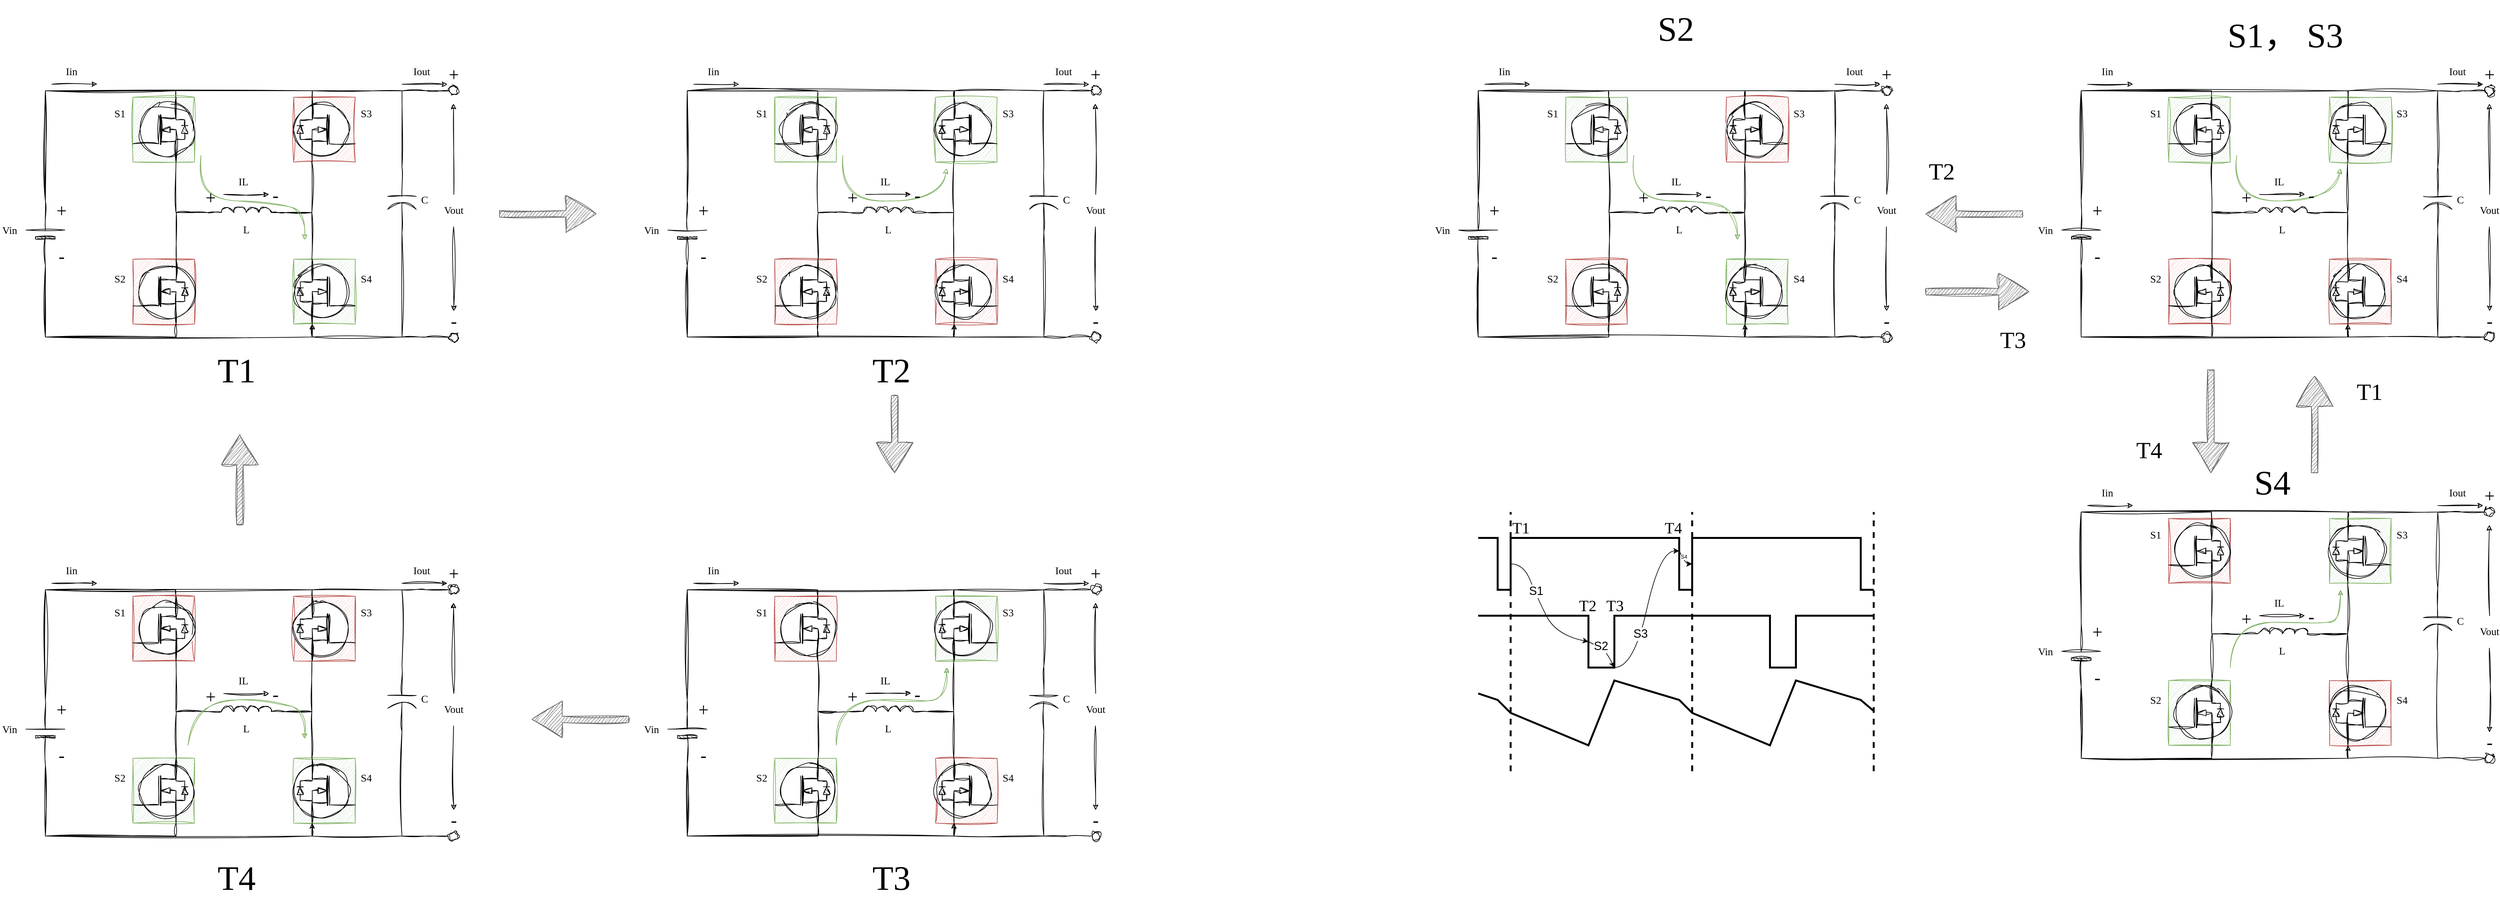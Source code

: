 <mxfile version="28.2.5">
  <diagram name="Page-1" id="16e2658f-23c8-b752-8be9-c03fbebb8bbe">
    <mxGraphModel dx="1928" dy="1109" grid="1" gridSize="10" guides="1" tooltips="1" connect="1" arrows="0" fold="1" page="1" pageScale="1" pageWidth="1100" pageHeight="850" background="none" math="0" shadow="0">
      <root>
        <mxCell id="0" />
        <mxCell id="1" parent="0" />
        <mxCell id="bFkIcU74oftvkq_Jt4xh-64" value="" style="group" parent="1" vertex="1" connectable="0">
          <mxGeometry x="270" y="230" width="715" height="427" as="geometry" />
        </mxCell>
        <mxCell id="bFkIcU74oftvkq_Jt4xh-32" style="edgeStyle=orthogonalEdgeStyle;rounded=0;orthogonalLoop=1;jettySize=auto;html=1;exitX=1;exitY=0.5;exitDx=0;exitDy=0;exitPerimeter=0;endArrow=none;startFill=0;sketch=1;curveFitting=1;jiggle=2;shadow=0;fontFamily=Comic Sans MS;" parent="bFkIcU74oftvkq_Jt4xh-64" source="6d250d948d6a1778-1" edge="1">
          <mxGeometry relative="1" as="geometry">
            <mxPoint x="270" y="50" as="targetPoint" />
            <Array as="points">
              <mxPoint x="70" y="40" />
              <mxPoint x="271" y="40" />
              <mxPoint x="271" y="50" />
            </Array>
          </mxGeometry>
        </mxCell>
        <mxCell id="6d250d948d6a1778-1" value="" style="verticalLabelPosition=bottom;shadow=0;dashed=0;align=center;fillColor=#000000;html=1;verticalAlign=top;strokeWidth=1;shape=mxgraph.electrical.miscellaneous.monocell_battery;rounded=1;comic=0;labelBackgroundColor=none;fontFamily=Comic Sans MS;fontSize=12;rotation=-90;sketch=1;curveFitting=1;jiggle=2;" parent="bFkIcU74oftvkq_Jt4xh-64" vertex="1">
          <mxGeometry x="20" y="230" width="100" height="60" as="geometry" />
        </mxCell>
        <mxCell id="6d250d948d6a1778-21" value="Iin" style="endArrow=classic;html=1;labelBackgroundColor=none;strokeWidth=1;fontFamily=Comic Sans MS;fontSize=16;sketch=1;curveFitting=1;jiggle=2;shadow=0;" parent="bFkIcU74oftvkq_Jt4xh-64" edge="1">
          <mxGeometry x="-0.143" y="20" width="50" height="50" relative="1" as="geometry">
            <mxPoint x="80" y="30" as="sourcePoint" />
            <mxPoint x="150" y="30" as="targetPoint" />
            <mxPoint as="offset" />
          </mxGeometry>
        </mxCell>
        <mxCell id="bFkIcU74oftvkq_Jt4xh-30" style="edgeStyle=orthogonalEdgeStyle;rounded=0;orthogonalLoop=1;jettySize=auto;html=1;exitX=1;exitY=1;exitDx=0;exitDy=0;exitPerimeter=0;endArrow=none;startFill=0;sketch=1;curveFitting=1;jiggle=2;shadow=0;fontFamily=Comic Sans MS;" parent="bFkIcU74oftvkq_Jt4xh-64" source="bFkIcU74oftvkq_Jt4xh-1" edge="1">
          <mxGeometry relative="1" as="geometry">
            <mxPoint x="480" y="150" as="targetPoint" />
            <Array as="points">
              <mxPoint x="481" y="228" />
              <mxPoint x="481" y="150" />
            </Array>
          </mxGeometry>
        </mxCell>
        <mxCell id="bFkIcU74oftvkq_Jt4xh-1" value="" style="pointerEvents=1;verticalLabelPosition=bottom;shadow=0;dashed=0;align=center;html=1;verticalAlign=top;shape=mxgraph.electrical.inductors.inductor_3;sketch=1;curveFitting=1;jiggle=2;fontFamily=Comic Sans MS;" parent="bFkIcU74oftvkq_Jt4xh-64" vertex="1">
          <mxGeometry x="320" y="220" width="120" height="8" as="geometry" />
        </mxCell>
        <mxCell id="bFkIcU74oftvkq_Jt4xh-6" value="" style="group;sketch=1;curveFitting=1;jiggle=2;shadow=0;fontFamily=Comic Sans MS;fillColor=#d5e8d4;strokeColor=#82b366;" parent="bFkIcU74oftvkq_Jt4xh-64" vertex="1" connectable="0">
          <mxGeometry x="205" y="50" width="95" height="100" as="geometry" />
        </mxCell>
        <mxCell id="bFkIcU74oftvkq_Jt4xh-2" value="" style="verticalLabelPosition=bottom;shadow=0;dashed=0;align=center;html=1;verticalAlign=top;shape=mxgraph.electrical.mosfets1.n-channel_mosfet_1;sketch=1;curveFitting=1;jiggle=2;fontFamily=Comic Sans MS;" parent="bFkIcU74oftvkq_Jt4xh-6" vertex="1">
          <mxGeometry width="95" height="100" as="geometry" />
        </mxCell>
        <mxCell id="bFkIcU74oftvkq_Jt4xh-3" value="" style="pointerEvents=1;fillColor=strokeColor;verticalLabelPosition=bottom;shadow=0;dashed=0;align=center;html=1;verticalAlign=top;shape=mxgraph.electrical.diodes.diode;direction=south;rotation=-180;sketch=1;curveFitting=1;jiggle=2;fontFamily=Comic Sans MS;" parent="bFkIcU74oftvkq_Jt4xh-6" vertex="1">
          <mxGeometry x="75" y="35" width="10" height="30" as="geometry" />
        </mxCell>
        <mxCell id="bFkIcU74oftvkq_Jt4xh-4" style="edgeStyle=orthogonalEdgeStyle;rounded=0;orthogonalLoop=1;jettySize=auto;html=1;exitX=1;exitY=0.5;exitDx=0;exitDy=0;exitPerimeter=0;entryX=0.7;entryY=0;entryDx=0;entryDy=0;entryPerimeter=0;endArrow=none;startFill=0;sketch=1;curveFitting=1;jiggle=2;shadow=0;fontFamily=Comic Sans MS;" parent="bFkIcU74oftvkq_Jt4xh-6" source="bFkIcU74oftvkq_Jt4xh-3" target="bFkIcU74oftvkq_Jt4xh-2" edge="1">
          <mxGeometry relative="1" as="geometry" />
        </mxCell>
        <mxCell id="bFkIcU74oftvkq_Jt4xh-5" style="edgeStyle=orthogonalEdgeStyle;rounded=0;orthogonalLoop=1;jettySize=auto;html=1;exitX=0;exitY=0.5;exitDx=0;exitDy=0;exitPerimeter=0;entryX=0.7;entryY=1;entryDx=0;entryDy=0;entryPerimeter=0;endArrow=none;startFill=0;sketch=1;curveFitting=1;jiggle=2;shadow=0;fontFamily=Comic Sans MS;" parent="bFkIcU74oftvkq_Jt4xh-6" source="bFkIcU74oftvkq_Jt4xh-3" target="bFkIcU74oftvkq_Jt4xh-2" edge="1">
          <mxGeometry relative="1" as="geometry" />
        </mxCell>
        <mxCell id="bFkIcU74oftvkq_Jt4xh-7" value="" style="group;sketch=1;curveFitting=1;jiggle=2;shadow=0;fontFamily=Comic Sans MS;fillColor=#f8cecc;strokeColor=#b85450;" parent="bFkIcU74oftvkq_Jt4xh-64" vertex="1" connectable="0">
          <mxGeometry x="205" y="300" width="95" height="100" as="geometry" />
        </mxCell>
        <mxCell id="bFkIcU74oftvkq_Jt4xh-8" value="" style="verticalLabelPosition=bottom;shadow=0;dashed=0;align=center;html=1;verticalAlign=top;shape=mxgraph.electrical.mosfets1.n-channel_mosfet_1;sketch=1;curveFitting=1;jiggle=2;fontFamily=Comic Sans MS;" parent="bFkIcU74oftvkq_Jt4xh-7" vertex="1">
          <mxGeometry width="95" height="100" as="geometry" />
        </mxCell>
        <mxCell id="bFkIcU74oftvkq_Jt4xh-9" value="" style="pointerEvents=1;fillColor=strokeColor;verticalLabelPosition=bottom;shadow=0;dashed=0;align=center;html=1;verticalAlign=top;shape=mxgraph.electrical.diodes.diode;direction=south;rotation=-180;sketch=1;curveFitting=1;jiggle=2;fontFamily=Comic Sans MS;" parent="bFkIcU74oftvkq_Jt4xh-7" vertex="1">
          <mxGeometry x="75" y="35" width="10" height="30" as="geometry" />
        </mxCell>
        <mxCell id="bFkIcU74oftvkq_Jt4xh-10" style="edgeStyle=orthogonalEdgeStyle;rounded=0;orthogonalLoop=1;jettySize=auto;html=1;exitX=1;exitY=0.5;exitDx=0;exitDy=0;exitPerimeter=0;entryX=0.7;entryY=0;entryDx=0;entryDy=0;entryPerimeter=0;endArrow=none;startFill=0;sketch=1;curveFitting=1;jiggle=2;shadow=0;fontFamily=Comic Sans MS;" parent="bFkIcU74oftvkq_Jt4xh-7" source="bFkIcU74oftvkq_Jt4xh-9" target="bFkIcU74oftvkq_Jt4xh-8" edge="1">
          <mxGeometry relative="1" as="geometry" />
        </mxCell>
        <mxCell id="bFkIcU74oftvkq_Jt4xh-11" style="edgeStyle=orthogonalEdgeStyle;rounded=0;orthogonalLoop=1;jettySize=auto;html=1;exitX=0;exitY=0.5;exitDx=0;exitDy=0;exitPerimeter=0;entryX=0.7;entryY=1;entryDx=0;entryDy=0;entryPerimeter=0;endArrow=none;startFill=0;sketch=1;curveFitting=1;jiggle=2;shadow=0;fontFamily=Comic Sans MS;" parent="bFkIcU74oftvkq_Jt4xh-7" source="bFkIcU74oftvkq_Jt4xh-9" target="bFkIcU74oftvkq_Jt4xh-8" edge="1">
          <mxGeometry relative="1" as="geometry" />
        </mxCell>
        <mxCell id="bFkIcU74oftvkq_Jt4xh-24" value="" style="group;sketch=1;curveFitting=1;jiggle=2;shadow=0;fontFamily=Comic Sans MS;fillColor=#f8cecc;strokeColor=#b85450;" parent="bFkIcU74oftvkq_Jt4xh-64" vertex="1" connectable="0">
          <mxGeometry x="453" y="50" width="95" height="100" as="geometry" />
        </mxCell>
        <mxCell id="bFkIcU74oftvkq_Jt4xh-15" value="" style="verticalLabelPosition=bottom;shadow=0;dashed=0;align=center;html=1;verticalAlign=top;shape=mxgraph.electrical.mosfets1.n-channel_mosfet_1;container=0;flipH=1;sketch=1;curveFitting=1;jiggle=2;fontFamily=Comic Sans MS;" parent="bFkIcU74oftvkq_Jt4xh-24" vertex="1">
          <mxGeometry width="95" height="100" as="geometry" />
        </mxCell>
        <mxCell id="bFkIcU74oftvkq_Jt4xh-16" value="" style="pointerEvents=1;fillColor=strokeColor;verticalLabelPosition=bottom;shadow=0;dashed=0;align=center;html=1;verticalAlign=top;shape=mxgraph.electrical.diodes.diode;direction=south;rotation=-180;container=0;sketch=1;curveFitting=1;jiggle=2;fontFamily=Comic Sans MS;" parent="bFkIcU74oftvkq_Jt4xh-24" vertex="1">
          <mxGeometry x="5" y="35" width="10" height="30" as="geometry" />
        </mxCell>
        <mxCell id="bFkIcU74oftvkq_Jt4xh-17" style="edgeStyle=orthogonalEdgeStyle;rounded=0;orthogonalLoop=1;jettySize=auto;html=1;exitX=1;exitY=0.5;exitDx=0;exitDy=0;exitPerimeter=0;entryX=0.7;entryY=0;entryDx=0;entryDy=0;entryPerimeter=0;endArrow=none;startFill=0;sketch=1;curveFitting=1;jiggle=2;shadow=0;fontFamily=Comic Sans MS;" parent="bFkIcU74oftvkq_Jt4xh-24" source="bFkIcU74oftvkq_Jt4xh-16" target="bFkIcU74oftvkq_Jt4xh-15" edge="1">
          <mxGeometry relative="1" as="geometry" />
        </mxCell>
        <mxCell id="bFkIcU74oftvkq_Jt4xh-18" style="edgeStyle=orthogonalEdgeStyle;rounded=0;orthogonalLoop=1;jettySize=auto;html=1;exitX=0;exitY=0.5;exitDx=0;exitDy=0;exitPerimeter=0;entryX=0.7;entryY=1;entryDx=0;entryDy=0;entryPerimeter=0;endArrow=none;startFill=0;sketch=1;curveFitting=1;jiggle=2;shadow=0;fontFamily=Comic Sans MS;" parent="bFkIcU74oftvkq_Jt4xh-24" source="bFkIcU74oftvkq_Jt4xh-16" target="bFkIcU74oftvkq_Jt4xh-15" edge="1">
          <mxGeometry relative="1" as="geometry" />
        </mxCell>
        <mxCell id="bFkIcU74oftvkq_Jt4xh-25" value="" style="group;sketch=1;curveFitting=1;jiggle=2;shadow=0;fontFamily=Comic Sans MS;fillColor=#d5e8d4;strokeColor=#82b366;" parent="bFkIcU74oftvkq_Jt4xh-64" vertex="1" connectable="0">
          <mxGeometry x="453" y="300" width="95" height="100" as="geometry" />
        </mxCell>
        <mxCell id="bFkIcU74oftvkq_Jt4xh-20" value="" style="verticalLabelPosition=bottom;shadow=0;dashed=0;align=center;html=1;verticalAlign=top;shape=mxgraph.electrical.mosfets1.n-channel_mosfet_1;container=0;flipH=1;sketch=1;curveFitting=1;jiggle=2;fontFamily=Comic Sans MS;" parent="bFkIcU74oftvkq_Jt4xh-25" vertex="1">
          <mxGeometry width="95" height="100" as="geometry" />
        </mxCell>
        <mxCell id="bFkIcU74oftvkq_Jt4xh-21" value="" style="pointerEvents=1;fillColor=strokeColor;verticalLabelPosition=bottom;shadow=0;dashed=0;align=center;html=1;verticalAlign=top;shape=mxgraph.electrical.diodes.diode;direction=south;rotation=-180;container=0;sketch=1;curveFitting=1;jiggle=2;fontFamily=Comic Sans MS;" parent="bFkIcU74oftvkq_Jt4xh-25" vertex="1">
          <mxGeometry x="5" y="35" width="10" height="30" as="geometry" />
        </mxCell>
        <mxCell id="bFkIcU74oftvkq_Jt4xh-22" style="edgeStyle=orthogonalEdgeStyle;rounded=0;orthogonalLoop=1;jettySize=auto;html=1;exitX=1;exitY=0.5;exitDx=0;exitDy=0;exitPerimeter=0;entryX=0.7;entryY=0;entryDx=0;entryDy=0;entryPerimeter=0;endArrow=none;startFill=0;sketch=1;curveFitting=1;jiggle=2;shadow=0;fontFamily=Comic Sans MS;" parent="bFkIcU74oftvkq_Jt4xh-25" source="bFkIcU74oftvkq_Jt4xh-21" target="bFkIcU74oftvkq_Jt4xh-20" edge="1">
          <mxGeometry relative="1" as="geometry" />
        </mxCell>
        <mxCell id="bFkIcU74oftvkq_Jt4xh-23" style="edgeStyle=orthogonalEdgeStyle;rounded=0;orthogonalLoop=1;jettySize=auto;html=1;exitX=0;exitY=0.5;exitDx=0;exitDy=0;exitPerimeter=0;entryX=0.7;entryY=1;entryDx=0;entryDy=0;entryPerimeter=0;endArrow=none;startFill=0;sketch=1;curveFitting=1;jiggle=2;shadow=0;fontFamily=Comic Sans MS;" parent="bFkIcU74oftvkq_Jt4xh-25" source="bFkIcU74oftvkq_Jt4xh-21" target="bFkIcU74oftvkq_Jt4xh-20" edge="1">
          <mxGeometry relative="1" as="geometry" />
        </mxCell>
        <mxCell id="bFkIcU74oftvkq_Jt4xh-26" style="edgeStyle=orthogonalEdgeStyle;rounded=0;orthogonalLoop=1;jettySize=auto;html=1;exitX=0;exitY=1;exitDx=0;exitDy=0;exitPerimeter=0;entryX=0.7;entryY=1;entryDx=0;entryDy=0;entryPerimeter=0;endArrow=none;startFill=0;sketch=1;curveFitting=1;jiggle=2;shadow=0;fontFamily=Comic Sans MS;" parent="bFkIcU74oftvkq_Jt4xh-64" target="bFkIcU74oftvkq_Jt4xh-2" edge="1">
          <mxGeometry relative="1" as="geometry">
            <mxPoint x="300" y="228.0" as="sourcePoint" />
            <Array as="points">
              <mxPoint x="272" y="228" />
            </Array>
          </mxGeometry>
        </mxCell>
        <mxCell id="bFkIcU74oftvkq_Jt4xh-29" style="edgeStyle=orthogonalEdgeStyle;rounded=0;orthogonalLoop=1;jettySize=auto;html=1;exitX=0;exitY=1;exitDx=0;exitDy=0;exitPerimeter=0;entryX=0.7;entryY=0;entryDx=0;entryDy=0;entryPerimeter=0;endArrow=none;startFill=0;sketch=1;curveFitting=1;jiggle=2;shadow=0;fontFamily=Comic Sans MS;" parent="bFkIcU74oftvkq_Jt4xh-64" source="bFkIcU74oftvkq_Jt4xh-1" target="bFkIcU74oftvkq_Jt4xh-8" edge="1">
          <mxGeometry relative="1" as="geometry">
            <mxPoint x="300" y="228.0" as="sourcePoint" />
            <Array as="points">
              <mxPoint x="272" y="228" />
              <mxPoint x="272" y="300" />
            </Array>
          </mxGeometry>
        </mxCell>
        <mxCell id="bFkIcU74oftvkq_Jt4xh-31" style="edgeStyle=orthogonalEdgeStyle;rounded=0;orthogonalLoop=1;jettySize=auto;html=1;exitX=1;exitY=1;exitDx=0;exitDy=0;exitPerimeter=0;entryX=0.7;entryY=0;entryDx=0;entryDy=0;entryPerimeter=0;endArrow=none;startFill=0;sketch=1;curveFitting=1;jiggle=2;shadow=0;fontFamily=Comic Sans MS;" parent="bFkIcU74oftvkq_Jt4xh-64" source="bFkIcU74oftvkq_Jt4xh-1" target="bFkIcU74oftvkq_Jt4xh-20" edge="1">
          <mxGeometry relative="1" as="geometry">
            <Array as="points">
              <mxPoint x="481" y="228" />
              <mxPoint x="481" y="300" />
            </Array>
          </mxGeometry>
        </mxCell>
        <mxCell id="bFkIcU74oftvkq_Jt4xh-33" style="edgeStyle=orthogonalEdgeStyle;rounded=0;orthogonalLoop=1;jettySize=auto;html=1;exitX=1;exitY=0.5;exitDx=0;exitDy=0;exitPerimeter=0;entryX=0.7;entryY=0;entryDx=0;entryDy=0;entryPerimeter=0;endArrow=none;startFill=0;sketch=1;curveFitting=1;jiggle=2;shadow=0;fontFamily=Comic Sans MS;" parent="bFkIcU74oftvkq_Jt4xh-64" source="6d250d948d6a1778-1" target="bFkIcU74oftvkq_Jt4xh-15" edge="1">
          <mxGeometry relative="1" as="geometry">
            <Array as="points">
              <mxPoint x="70" y="40" />
              <mxPoint x="481" y="40" />
            </Array>
          </mxGeometry>
        </mxCell>
        <mxCell id="bFkIcU74oftvkq_Jt4xh-34" style="edgeStyle=orthogonalEdgeStyle;rounded=0;orthogonalLoop=1;jettySize=auto;html=1;exitX=0;exitY=0.5;exitDx=0;exitDy=0;exitPerimeter=0;entryX=0.7;entryY=1;entryDx=0;entryDy=0;entryPerimeter=0;endArrow=none;startFill=0;sketch=1;curveFitting=1;jiggle=2;shadow=0;fontFamily=Comic Sans MS;" parent="bFkIcU74oftvkq_Jt4xh-64" source="6d250d948d6a1778-1" target="bFkIcU74oftvkq_Jt4xh-8" edge="1">
          <mxGeometry relative="1" as="geometry" />
        </mxCell>
        <mxCell id="bFkIcU74oftvkq_Jt4xh-35" style="edgeStyle=orthogonalEdgeStyle;rounded=0;orthogonalLoop=1;jettySize=auto;html=1;exitX=0;exitY=0.5;exitDx=0;exitDy=0;exitPerimeter=0;entryX=0.7;entryY=1;entryDx=0;entryDy=0;entryPerimeter=0;endArrow=none;startFill=0;sketch=1;curveFitting=1;jiggle=2;shadow=0;fontFamily=Comic Sans MS;" parent="bFkIcU74oftvkq_Jt4xh-64" source="6d250d948d6a1778-1" target="bFkIcU74oftvkq_Jt4xh-20" edge="1">
          <mxGeometry relative="1" as="geometry" />
        </mxCell>
        <mxCell id="bFkIcU74oftvkq_Jt4xh-36" value="" style="pointerEvents=1;verticalLabelPosition=bottom;shadow=0;dashed=0;align=center;html=1;verticalAlign=top;shape=mxgraph.electrical.capacitors.capacitor_2;rotation=90;sketch=1;curveFitting=1;jiggle=2;fontFamily=Comic Sans MS;" parent="bFkIcU74oftvkq_Jt4xh-64" vertex="1">
          <mxGeometry x="570" y="186" width="100" height="44" as="geometry" />
        </mxCell>
        <mxCell id="bFkIcU74oftvkq_Jt4xh-37" style="edgeStyle=orthogonalEdgeStyle;rounded=0;orthogonalLoop=1;jettySize=auto;html=1;exitX=0;exitY=0.5;exitDx=0;exitDy=0;exitPerimeter=0;entryX=0.7;entryY=0;entryDx=0;entryDy=0;entryPerimeter=0;endArrow=none;startFill=0;sketch=1;curveFitting=1;jiggle=2;shadow=0;fontFamily=Comic Sans MS;" parent="bFkIcU74oftvkq_Jt4xh-64" source="bFkIcU74oftvkq_Jt4xh-36" target="bFkIcU74oftvkq_Jt4xh-15" edge="1">
          <mxGeometry relative="1" as="geometry">
            <Array as="points">
              <mxPoint x="620" y="40" />
              <mxPoint x="482" y="40" />
            </Array>
          </mxGeometry>
        </mxCell>
        <mxCell id="bFkIcU74oftvkq_Jt4xh-38" style="edgeStyle=orthogonalEdgeStyle;rounded=0;orthogonalLoop=1;jettySize=auto;html=1;exitX=1;exitY=0.5;exitDx=0;exitDy=0;exitPerimeter=0;entryX=0.7;entryY=1;entryDx=0;entryDy=0;entryPerimeter=0;sketch=1;curveFitting=1;jiggle=2;shadow=0;fontFamily=Comic Sans MS;" parent="bFkIcU74oftvkq_Jt4xh-64" source="bFkIcU74oftvkq_Jt4xh-36" target="bFkIcU74oftvkq_Jt4xh-20" edge="1">
          <mxGeometry relative="1" as="geometry" />
        </mxCell>
        <mxCell id="bFkIcU74oftvkq_Jt4xh-42" style="edgeStyle=orthogonalEdgeStyle;rounded=0;orthogonalLoop=1;jettySize=auto;html=1;exitX=0;exitY=0.5;exitDx=0;exitDy=0;endArrow=none;startFill=0;sketch=1;curveFitting=1;jiggle=2;shadow=0;fontFamily=Comic Sans MS;" parent="bFkIcU74oftvkq_Jt4xh-64" source="bFkIcU74oftvkq_Jt4xh-39" edge="1">
          <mxGeometry relative="1" as="geometry">
            <mxPoint x="620" y="40.095" as="targetPoint" />
          </mxGeometry>
        </mxCell>
        <mxCell id="bFkIcU74oftvkq_Jt4xh-39" value="" style="ellipse;whiteSpace=wrap;html=1;sketch=1;curveFitting=1;jiggle=2;shadow=0;fontFamily=Comic Sans MS;" parent="bFkIcU74oftvkq_Jt4xh-64" vertex="1">
          <mxGeometry x="693" y="33" width="14" height="14" as="geometry" />
        </mxCell>
        <mxCell id="bFkIcU74oftvkq_Jt4xh-41" style="edgeStyle=orthogonalEdgeStyle;rounded=0;orthogonalLoop=1;jettySize=auto;html=1;exitX=0;exitY=0.5;exitDx=0;exitDy=0;endArrow=none;startFill=0;sketch=1;curveFitting=1;jiggle=2;shadow=0;fontFamily=Comic Sans MS;" parent="bFkIcU74oftvkq_Jt4xh-64" source="bFkIcU74oftvkq_Jt4xh-40" edge="1">
          <mxGeometry relative="1" as="geometry">
            <mxPoint x="620" y="420.095" as="targetPoint" />
          </mxGeometry>
        </mxCell>
        <mxCell id="bFkIcU74oftvkq_Jt4xh-40" value="" style="ellipse;whiteSpace=wrap;html=1;sketch=1;curveFitting=1;jiggle=2;shadow=0;fontFamily=Comic Sans MS;" parent="bFkIcU74oftvkq_Jt4xh-64" vertex="1">
          <mxGeometry x="693" y="413" width="14" height="14" as="geometry" />
        </mxCell>
        <mxCell id="bFkIcU74oftvkq_Jt4xh-43" value="Vin" style="text;html=1;align=center;verticalAlign=middle;whiteSpace=wrap;rounded=0;fontFamily=Comic Sans MS;fontSize=16;sketch=1;curveFitting=1;jiggle=2;" parent="bFkIcU74oftvkq_Jt4xh-64" vertex="1">
          <mxGeometry y="240" width="30" height="30" as="geometry" />
        </mxCell>
        <mxCell id="bFkIcU74oftvkq_Jt4xh-44" value="+" style="text;html=1;align=center;verticalAlign=middle;whiteSpace=wrap;rounded=0;fontFamily=Comic Sans MS;fontSize=28;sketch=1;curveFitting=1;jiggle=2;" parent="bFkIcU74oftvkq_Jt4xh-64" vertex="1">
          <mxGeometry x="80" y="210" width="30" height="30" as="geometry" />
        </mxCell>
        <mxCell id="bFkIcU74oftvkq_Jt4xh-45" value="-" style="text;html=1;align=center;verticalAlign=middle;whiteSpace=wrap;rounded=0;fontFamily=Comic Sans MS;fontSize=28;sketch=1;curveFitting=1;jiggle=2;" parent="bFkIcU74oftvkq_Jt4xh-64" vertex="1">
          <mxGeometry x="80" y="280" width="30" height="30" as="geometry" />
        </mxCell>
        <mxCell id="bFkIcU74oftvkq_Jt4xh-46" value="Vout" style="text;html=1;align=center;verticalAlign=middle;whiteSpace=wrap;rounded=0;fontFamily=Comic Sans MS;fontSize=16;sketch=1;curveFitting=1;jiggle=2;" parent="bFkIcU74oftvkq_Jt4xh-64" vertex="1">
          <mxGeometry x="685" y="209" width="30" height="30" as="geometry" />
        </mxCell>
        <mxCell id="bFkIcU74oftvkq_Jt4xh-47" value="+" style="text;html=1;align=center;verticalAlign=middle;whiteSpace=wrap;rounded=0;fontFamily=Comic Sans MS;fontSize=28;sketch=1;curveFitting=1;jiggle=2;" parent="bFkIcU74oftvkq_Jt4xh-64" vertex="1">
          <mxGeometry x="685" width="30" height="30" as="geometry" />
        </mxCell>
        <mxCell id="bFkIcU74oftvkq_Jt4xh-48" value="-" style="text;html=1;align=center;verticalAlign=middle;whiteSpace=wrap;rounded=0;fontFamily=Comic Sans MS;fontSize=28;sketch=1;curveFitting=1;jiggle=2;" parent="bFkIcU74oftvkq_Jt4xh-64" vertex="1">
          <mxGeometry x="685" y="380" width="30" height="30" as="geometry" />
        </mxCell>
        <mxCell id="bFkIcU74oftvkq_Jt4xh-49" value="" style="endArrow=classic;html=1;rounded=0;sketch=1;curveFitting=1;jiggle=2;fontFamily=Comic Sans MS;" parent="bFkIcU74oftvkq_Jt4xh-64" edge="1">
          <mxGeometry width="50" height="50" relative="1" as="geometry">
            <mxPoint x="700" y="200" as="sourcePoint" />
            <mxPoint x="699.58" y="60" as="targetPoint" />
          </mxGeometry>
        </mxCell>
        <mxCell id="bFkIcU74oftvkq_Jt4xh-50" value="" style="endArrow=classic;html=1;rounded=0;sketch=1;curveFitting=1;jiggle=2;fontFamily=Comic Sans MS;" parent="bFkIcU74oftvkq_Jt4xh-64" edge="1">
          <mxGeometry width="50" height="50" relative="1" as="geometry">
            <mxPoint x="699.58" y="250" as="sourcePoint" />
            <mxPoint x="700" y="380" as="targetPoint" />
          </mxGeometry>
        </mxCell>
        <mxCell id="bFkIcU74oftvkq_Jt4xh-51" value="S1" style="text;html=1;align=center;verticalAlign=middle;whiteSpace=wrap;rounded=0;fontFamily=Comic Sans MS;fontSize=16;sketch=1;curveFitting=1;jiggle=2;" parent="bFkIcU74oftvkq_Jt4xh-64" vertex="1">
          <mxGeometry x="170" y="60" width="30" height="30" as="geometry" />
        </mxCell>
        <mxCell id="bFkIcU74oftvkq_Jt4xh-52" value="S2" style="text;html=1;align=center;verticalAlign=middle;whiteSpace=wrap;rounded=0;fontFamily=Comic Sans MS;fontSize=16;sketch=1;curveFitting=1;jiggle=2;" parent="bFkIcU74oftvkq_Jt4xh-64" vertex="1">
          <mxGeometry x="170" y="315" width="30" height="30" as="geometry" />
        </mxCell>
        <mxCell id="bFkIcU74oftvkq_Jt4xh-55" value="S3" style="text;html=1;align=center;verticalAlign=middle;whiteSpace=wrap;rounded=0;fontFamily=Comic Sans MS;fontSize=16;sketch=1;curveFitting=1;jiggle=2;" parent="bFkIcU74oftvkq_Jt4xh-64" vertex="1">
          <mxGeometry x="550" y="60" width="30" height="30" as="geometry" />
        </mxCell>
        <mxCell id="bFkIcU74oftvkq_Jt4xh-56" value="S4" style="text;html=1;align=center;verticalAlign=middle;whiteSpace=wrap;rounded=0;fontFamily=Comic Sans MS;fontSize=16;sketch=1;curveFitting=1;jiggle=2;" parent="bFkIcU74oftvkq_Jt4xh-64" vertex="1">
          <mxGeometry x="550" y="315" width="30" height="30" as="geometry" />
        </mxCell>
        <mxCell id="bFkIcU74oftvkq_Jt4xh-57" value="" style="curved=1;endArrow=classic;html=1;rounded=0;sketch=1;curveFitting=1;jiggle=2;fillColor=#d5e8d4;strokeColor=#82b366;" parent="bFkIcU74oftvkq_Jt4xh-64" edge="1">
          <mxGeometry width="50" height="50" relative="1" as="geometry">
            <mxPoint x="310" y="140" as="sourcePoint" />
            <mxPoint x="470" y="270" as="targetPoint" />
            <Array as="points">
              <mxPoint x="300" y="210" />
              <mxPoint x="430" y="210" />
              <mxPoint x="470" y="230" />
            </Array>
          </mxGeometry>
        </mxCell>
        <mxCell id="bFkIcU74oftvkq_Jt4xh-58" value="Iout" style="endArrow=classic;html=1;labelBackgroundColor=none;strokeWidth=1;fontFamily=Comic Sans MS;fontSize=16;sketch=1;curveFitting=1;jiggle=2;shadow=0;" parent="bFkIcU74oftvkq_Jt4xh-64" edge="1">
          <mxGeometry x="-0.143" y="20" width="50" height="50" relative="1" as="geometry">
            <mxPoint x="620" y="30" as="sourcePoint" />
            <mxPoint x="690" y="30" as="targetPoint" />
            <mxPoint as="offset" />
          </mxGeometry>
        </mxCell>
        <mxCell id="bFkIcU74oftvkq_Jt4xh-59" value="IL" style="endArrow=classic;html=1;labelBackgroundColor=none;strokeWidth=1;fontFamily=Comic Sans MS;fontSize=16;sketch=1;curveFitting=1;jiggle=2;shadow=0;" parent="bFkIcU74oftvkq_Jt4xh-64" edge="1">
          <mxGeometry x="-0.143" y="20" width="50" height="50" relative="1" as="geometry">
            <mxPoint x="345" y="200" as="sourcePoint" />
            <mxPoint x="415" y="200" as="targetPoint" />
            <mxPoint as="offset" />
          </mxGeometry>
        </mxCell>
        <mxCell id="bFkIcU74oftvkq_Jt4xh-60" value="+" style="text;html=1;align=center;verticalAlign=middle;whiteSpace=wrap;rounded=0;fontFamily=Comic Sans MS;fontSize=28;sketch=1;curveFitting=1;jiggle=2;" parent="bFkIcU74oftvkq_Jt4xh-64" vertex="1">
          <mxGeometry x="310" y="190" width="30" height="30" as="geometry" />
        </mxCell>
        <mxCell id="bFkIcU74oftvkq_Jt4xh-61" value="-" style="text;html=1;align=center;verticalAlign=middle;whiteSpace=wrap;rounded=0;fontFamily=Comic Sans MS;fontSize=28;sketch=1;curveFitting=1;jiggle=2;" parent="bFkIcU74oftvkq_Jt4xh-64" vertex="1">
          <mxGeometry x="410" y="186" width="30" height="30" as="geometry" />
        </mxCell>
        <mxCell id="bFkIcU74oftvkq_Jt4xh-62" value="C" style="text;html=1;align=center;verticalAlign=middle;whiteSpace=wrap;rounded=0;fontFamily=Comic Sans MS;fontSize=16;sketch=1;curveFitting=1;jiggle=2;" parent="bFkIcU74oftvkq_Jt4xh-64" vertex="1">
          <mxGeometry x="640" y="193" width="30" height="30" as="geometry" />
        </mxCell>
        <mxCell id="bFkIcU74oftvkq_Jt4xh-63" value="L" style="text;html=1;align=center;verticalAlign=middle;whiteSpace=wrap;rounded=0;fontFamily=Comic Sans MS;fontSize=16;sketch=1;curveFitting=1;jiggle=2;" parent="bFkIcU74oftvkq_Jt4xh-64" vertex="1">
          <mxGeometry x="365" y="239" width="30" height="30" as="geometry" />
        </mxCell>
        <mxCell id="bFkIcU74oftvkq_Jt4xh-65" value="" style="group" parent="1" vertex="1" connectable="0">
          <mxGeometry x="1260" y="230" width="715" height="427" as="geometry" />
        </mxCell>
        <mxCell id="bFkIcU74oftvkq_Jt4xh-66" style="edgeStyle=orthogonalEdgeStyle;rounded=0;orthogonalLoop=1;jettySize=auto;html=1;exitX=1;exitY=0.5;exitDx=0;exitDy=0;exitPerimeter=0;endArrow=none;startFill=0;sketch=1;curveFitting=1;jiggle=2;shadow=0;fontFamily=Comic Sans MS;" parent="bFkIcU74oftvkq_Jt4xh-65" source="bFkIcU74oftvkq_Jt4xh-67" edge="1">
          <mxGeometry relative="1" as="geometry">
            <mxPoint x="270" y="50" as="targetPoint" />
            <Array as="points">
              <mxPoint x="70" y="40" />
              <mxPoint x="271" y="40" />
              <mxPoint x="271" y="50" />
            </Array>
          </mxGeometry>
        </mxCell>
        <mxCell id="bFkIcU74oftvkq_Jt4xh-67" value="" style="verticalLabelPosition=bottom;shadow=0;dashed=0;align=center;fillColor=#000000;html=1;verticalAlign=top;strokeWidth=1;shape=mxgraph.electrical.miscellaneous.monocell_battery;rounded=1;comic=0;labelBackgroundColor=none;fontFamily=Comic Sans MS;fontSize=12;rotation=-90;sketch=1;curveFitting=1;jiggle=2;" parent="bFkIcU74oftvkq_Jt4xh-65" vertex="1">
          <mxGeometry x="20" y="230" width="100" height="60" as="geometry" />
        </mxCell>
        <mxCell id="bFkIcU74oftvkq_Jt4xh-68" value="Iin" style="endArrow=classic;html=1;labelBackgroundColor=none;strokeWidth=1;fontFamily=Comic Sans MS;fontSize=16;sketch=1;curveFitting=1;jiggle=2;shadow=0;" parent="bFkIcU74oftvkq_Jt4xh-65" edge="1">
          <mxGeometry x="-0.143" y="20" width="50" height="50" relative="1" as="geometry">
            <mxPoint x="80" y="30" as="sourcePoint" />
            <mxPoint x="150" y="30" as="targetPoint" />
            <mxPoint as="offset" />
          </mxGeometry>
        </mxCell>
        <mxCell id="bFkIcU74oftvkq_Jt4xh-69" style="edgeStyle=orthogonalEdgeStyle;rounded=0;orthogonalLoop=1;jettySize=auto;html=1;exitX=1;exitY=1;exitDx=0;exitDy=0;exitPerimeter=0;endArrow=none;startFill=0;sketch=1;curveFitting=1;jiggle=2;shadow=0;fontFamily=Comic Sans MS;" parent="bFkIcU74oftvkq_Jt4xh-65" source="bFkIcU74oftvkq_Jt4xh-70" edge="1">
          <mxGeometry relative="1" as="geometry">
            <mxPoint x="480" y="150" as="targetPoint" />
            <Array as="points">
              <mxPoint x="481" y="228" />
              <mxPoint x="481" y="150" />
            </Array>
          </mxGeometry>
        </mxCell>
        <mxCell id="bFkIcU74oftvkq_Jt4xh-70" value="" style="pointerEvents=1;verticalLabelPosition=bottom;shadow=0;dashed=0;align=center;html=1;verticalAlign=top;shape=mxgraph.electrical.inductors.inductor_3;sketch=1;curveFitting=1;jiggle=2;fontFamily=Comic Sans MS;" parent="bFkIcU74oftvkq_Jt4xh-65" vertex="1">
          <mxGeometry x="320" y="220" width="120" height="8" as="geometry" />
        </mxCell>
        <mxCell id="bFkIcU74oftvkq_Jt4xh-71" value="" style="group;sketch=1;curveFitting=1;jiggle=2;shadow=0;fontFamily=Comic Sans MS;fillColor=#d5e8d4;strokeColor=#82b366;" parent="bFkIcU74oftvkq_Jt4xh-65" vertex="1" connectable="0">
          <mxGeometry x="205" y="50" width="95" height="100" as="geometry" />
        </mxCell>
        <mxCell id="bFkIcU74oftvkq_Jt4xh-72" value="" style="verticalLabelPosition=bottom;shadow=0;dashed=0;align=center;html=1;verticalAlign=top;shape=mxgraph.electrical.mosfets1.n-channel_mosfet_1;sketch=1;curveFitting=1;jiggle=2;fontFamily=Comic Sans MS;" parent="bFkIcU74oftvkq_Jt4xh-71" vertex="1">
          <mxGeometry width="95" height="100" as="geometry" />
        </mxCell>
        <mxCell id="bFkIcU74oftvkq_Jt4xh-73" value="" style="pointerEvents=1;fillColor=strokeColor;verticalLabelPosition=bottom;shadow=0;dashed=0;align=center;html=1;verticalAlign=top;shape=mxgraph.electrical.diodes.diode;direction=south;rotation=-180;sketch=1;curveFitting=1;jiggle=2;fontFamily=Comic Sans MS;" parent="bFkIcU74oftvkq_Jt4xh-71" vertex="1">
          <mxGeometry x="75" y="35" width="10" height="30" as="geometry" />
        </mxCell>
        <mxCell id="bFkIcU74oftvkq_Jt4xh-74" style="edgeStyle=orthogonalEdgeStyle;rounded=0;orthogonalLoop=1;jettySize=auto;html=1;exitX=1;exitY=0.5;exitDx=0;exitDy=0;exitPerimeter=0;entryX=0.7;entryY=0;entryDx=0;entryDy=0;entryPerimeter=0;endArrow=none;startFill=0;sketch=1;curveFitting=1;jiggle=2;shadow=0;fontFamily=Comic Sans MS;" parent="bFkIcU74oftvkq_Jt4xh-71" source="bFkIcU74oftvkq_Jt4xh-73" target="bFkIcU74oftvkq_Jt4xh-72" edge="1">
          <mxGeometry relative="1" as="geometry" />
        </mxCell>
        <mxCell id="bFkIcU74oftvkq_Jt4xh-75" style="edgeStyle=orthogonalEdgeStyle;rounded=0;orthogonalLoop=1;jettySize=auto;html=1;exitX=0;exitY=0.5;exitDx=0;exitDy=0;exitPerimeter=0;entryX=0.7;entryY=1;entryDx=0;entryDy=0;entryPerimeter=0;endArrow=none;startFill=0;sketch=1;curveFitting=1;jiggle=2;shadow=0;fontFamily=Comic Sans MS;" parent="bFkIcU74oftvkq_Jt4xh-71" source="bFkIcU74oftvkq_Jt4xh-73" target="bFkIcU74oftvkq_Jt4xh-72" edge="1">
          <mxGeometry relative="1" as="geometry" />
        </mxCell>
        <mxCell id="bFkIcU74oftvkq_Jt4xh-76" value="" style="group;sketch=1;curveFitting=1;jiggle=2;shadow=0;fontFamily=Comic Sans MS;fillColor=#f8cecc;strokeColor=#b85450;" parent="bFkIcU74oftvkq_Jt4xh-65" vertex="1" connectable="0">
          <mxGeometry x="205" y="300" width="95" height="100" as="geometry" />
        </mxCell>
        <mxCell id="bFkIcU74oftvkq_Jt4xh-77" value="" style="verticalLabelPosition=bottom;shadow=0;dashed=0;align=center;html=1;verticalAlign=top;shape=mxgraph.electrical.mosfets1.n-channel_mosfet_1;sketch=1;curveFitting=1;jiggle=2;fontFamily=Comic Sans MS;" parent="bFkIcU74oftvkq_Jt4xh-76" vertex="1">
          <mxGeometry width="95" height="100" as="geometry" />
        </mxCell>
        <mxCell id="bFkIcU74oftvkq_Jt4xh-78" value="" style="pointerEvents=1;fillColor=strokeColor;verticalLabelPosition=bottom;shadow=0;dashed=0;align=center;html=1;verticalAlign=top;shape=mxgraph.electrical.diodes.diode;direction=south;rotation=-180;sketch=1;curveFitting=1;jiggle=2;fontFamily=Comic Sans MS;" parent="bFkIcU74oftvkq_Jt4xh-76" vertex="1">
          <mxGeometry x="75" y="35" width="10" height="30" as="geometry" />
        </mxCell>
        <mxCell id="bFkIcU74oftvkq_Jt4xh-79" style="edgeStyle=orthogonalEdgeStyle;rounded=0;orthogonalLoop=1;jettySize=auto;html=1;exitX=1;exitY=0.5;exitDx=0;exitDy=0;exitPerimeter=0;entryX=0.7;entryY=0;entryDx=0;entryDy=0;entryPerimeter=0;endArrow=none;startFill=0;sketch=1;curveFitting=1;jiggle=2;shadow=0;fontFamily=Comic Sans MS;" parent="bFkIcU74oftvkq_Jt4xh-76" source="bFkIcU74oftvkq_Jt4xh-78" target="bFkIcU74oftvkq_Jt4xh-77" edge="1">
          <mxGeometry relative="1" as="geometry" />
        </mxCell>
        <mxCell id="bFkIcU74oftvkq_Jt4xh-80" style="edgeStyle=orthogonalEdgeStyle;rounded=0;orthogonalLoop=1;jettySize=auto;html=1;exitX=0;exitY=0.5;exitDx=0;exitDy=0;exitPerimeter=0;entryX=0.7;entryY=1;entryDx=0;entryDy=0;entryPerimeter=0;endArrow=none;startFill=0;sketch=1;curveFitting=1;jiggle=2;shadow=0;fontFamily=Comic Sans MS;" parent="bFkIcU74oftvkq_Jt4xh-76" source="bFkIcU74oftvkq_Jt4xh-78" target="bFkIcU74oftvkq_Jt4xh-77" edge="1">
          <mxGeometry relative="1" as="geometry" />
        </mxCell>
        <mxCell id="bFkIcU74oftvkq_Jt4xh-81" value="" style="group;sketch=1;curveFitting=1;jiggle=2;shadow=0;fontFamily=Comic Sans MS;fillColor=#d5e8d4;strokeColor=#82b366;" parent="bFkIcU74oftvkq_Jt4xh-65" vertex="1" connectable="0">
          <mxGeometry x="453" y="50" width="95" height="100" as="geometry" />
        </mxCell>
        <mxCell id="bFkIcU74oftvkq_Jt4xh-82" value="" style="verticalLabelPosition=bottom;shadow=0;dashed=0;align=center;html=1;verticalAlign=top;shape=mxgraph.electrical.mosfets1.n-channel_mosfet_1;container=0;flipH=1;sketch=1;curveFitting=1;jiggle=2;fontFamily=Comic Sans MS;" parent="bFkIcU74oftvkq_Jt4xh-81" vertex="1">
          <mxGeometry width="95" height="100" as="geometry" />
        </mxCell>
        <mxCell id="bFkIcU74oftvkq_Jt4xh-83" value="" style="pointerEvents=1;fillColor=strokeColor;verticalLabelPosition=bottom;shadow=0;dashed=0;align=center;html=1;verticalAlign=top;shape=mxgraph.electrical.diodes.diode;direction=south;rotation=-180;container=0;sketch=1;curveFitting=1;jiggle=2;fontFamily=Comic Sans MS;" parent="bFkIcU74oftvkq_Jt4xh-81" vertex="1">
          <mxGeometry x="5" y="35" width="10" height="30" as="geometry" />
        </mxCell>
        <mxCell id="bFkIcU74oftvkq_Jt4xh-84" style="edgeStyle=orthogonalEdgeStyle;rounded=0;orthogonalLoop=1;jettySize=auto;html=1;exitX=1;exitY=0.5;exitDx=0;exitDy=0;exitPerimeter=0;entryX=0.7;entryY=0;entryDx=0;entryDy=0;entryPerimeter=0;endArrow=none;startFill=0;sketch=1;curveFitting=1;jiggle=2;shadow=0;fontFamily=Comic Sans MS;" parent="bFkIcU74oftvkq_Jt4xh-81" source="bFkIcU74oftvkq_Jt4xh-83" target="bFkIcU74oftvkq_Jt4xh-82" edge="1">
          <mxGeometry relative="1" as="geometry" />
        </mxCell>
        <mxCell id="bFkIcU74oftvkq_Jt4xh-85" style="edgeStyle=orthogonalEdgeStyle;rounded=0;orthogonalLoop=1;jettySize=auto;html=1;exitX=0;exitY=0.5;exitDx=0;exitDy=0;exitPerimeter=0;entryX=0.7;entryY=1;entryDx=0;entryDy=0;entryPerimeter=0;endArrow=none;startFill=0;sketch=1;curveFitting=1;jiggle=2;shadow=0;fontFamily=Comic Sans MS;" parent="bFkIcU74oftvkq_Jt4xh-81" source="bFkIcU74oftvkq_Jt4xh-83" target="bFkIcU74oftvkq_Jt4xh-82" edge="1">
          <mxGeometry relative="1" as="geometry" />
        </mxCell>
        <mxCell id="bFkIcU74oftvkq_Jt4xh-86" value="" style="group;sketch=1;curveFitting=1;jiggle=2;shadow=0;fontFamily=Comic Sans MS;fillColor=#f8cecc;strokeColor=#b85450;" parent="bFkIcU74oftvkq_Jt4xh-65" vertex="1" connectable="0">
          <mxGeometry x="453" y="300" width="95" height="100" as="geometry" />
        </mxCell>
        <mxCell id="bFkIcU74oftvkq_Jt4xh-87" value="" style="verticalLabelPosition=bottom;shadow=0;dashed=0;align=center;html=1;verticalAlign=top;shape=mxgraph.electrical.mosfets1.n-channel_mosfet_1;container=0;flipH=1;sketch=1;curveFitting=1;jiggle=2;fontFamily=Comic Sans MS;" parent="bFkIcU74oftvkq_Jt4xh-86" vertex="1">
          <mxGeometry width="95" height="100" as="geometry" />
        </mxCell>
        <mxCell id="bFkIcU74oftvkq_Jt4xh-88" value="" style="pointerEvents=1;fillColor=strokeColor;verticalLabelPosition=bottom;shadow=0;dashed=0;align=center;html=1;verticalAlign=top;shape=mxgraph.electrical.diodes.diode;direction=south;rotation=-180;container=0;sketch=1;curveFitting=1;jiggle=2;fontFamily=Comic Sans MS;" parent="bFkIcU74oftvkq_Jt4xh-86" vertex="1">
          <mxGeometry x="5" y="35" width="10" height="30" as="geometry" />
        </mxCell>
        <mxCell id="bFkIcU74oftvkq_Jt4xh-89" style="edgeStyle=orthogonalEdgeStyle;rounded=0;orthogonalLoop=1;jettySize=auto;html=1;exitX=1;exitY=0.5;exitDx=0;exitDy=0;exitPerimeter=0;entryX=0.7;entryY=0;entryDx=0;entryDy=0;entryPerimeter=0;endArrow=none;startFill=0;sketch=1;curveFitting=1;jiggle=2;shadow=0;fontFamily=Comic Sans MS;" parent="bFkIcU74oftvkq_Jt4xh-86" source="bFkIcU74oftvkq_Jt4xh-88" target="bFkIcU74oftvkq_Jt4xh-87" edge="1">
          <mxGeometry relative="1" as="geometry" />
        </mxCell>
        <mxCell id="bFkIcU74oftvkq_Jt4xh-90" style="edgeStyle=orthogonalEdgeStyle;rounded=0;orthogonalLoop=1;jettySize=auto;html=1;exitX=0;exitY=0.5;exitDx=0;exitDy=0;exitPerimeter=0;entryX=0.7;entryY=1;entryDx=0;entryDy=0;entryPerimeter=0;endArrow=none;startFill=0;sketch=1;curveFitting=1;jiggle=2;shadow=0;fontFamily=Comic Sans MS;" parent="bFkIcU74oftvkq_Jt4xh-86" source="bFkIcU74oftvkq_Jt4xh-88" target="bFkIcU74oftvkq_Jt4xh-87" edge="1">
          <mxGeometry relative="1" as="geometry" />
        </mxCell>
        <mxCell id="bFkIcU74oftvkq_Jt4xh-91" style="edgeStyle=orthogonalEdgeStyle;rounded=0;orthogonalLoop=1;jettySize=auto;html=1;exitX=0;exitY=1;exitDx=0;exitDy=0;exitPerimeter=0;entryX=0.7;entryY=1;entryDx=0;entryDy=0;entryPerimeter=0;endArrow=none;startFill=0;sketch=1;curveFitting=1;jiggle=2;shadow=0;fontFamily=Comic Sans MS;" parent="bFkIcU74oftvkq_Jt4xh-65" target="bFkIcU74oftvkq_Jt4xh-72" edge="1">
          <mxGeometry relative="1" as="geometry">
            <mxPoint x="300" y="228.0" as="sourcePoint" />
            <Array as="points">
              <mxPoint x="272" y="228" />
            </Array>
          </mxGeometry>
        </mxCell>
        <mxCell id="bFkIcU74oftvkq_Jt4xh-92" style="edgeStyle=orthogonalEdgeStyle;rounded=0;orthogonalLoop=1;jettySize=auto;html=1;exitX=0;exitY=1;exitDx=0;exitDy=0;exitPerimeter=0;entryX=0.7;entryY=0;entryDx=0;entryDy=0;entryPerimeter=0;endArrow=none;startFill=0;sketch=1;curveFitting=1;jiggle=2;shadow=0;fontFamily=Comic Sans MS;" parent="bFkIcU74oftvkq_Jt4xh-65" source="bFkIcU74oftvkq_Jt4xh-70" target="bFkIcU74oftvkq_Jt4xh-77" edge="1">
          <mxGeometry relative="1" as="geometry">
            <mxPoint x="300" y="228.0" as="sourcePoint" />
            <Array as="points">
              <mxPoint x="272" y="228" />
              <mxPoint x="272" y="300" />
            </Array>
          </mxGeometry>
        </mxCell>
        <mxCell id="bFkIcU74oftvkq_Jt4xh-93" style="edgeStyle=orthogonalEdgeStyle;rounded=0;orthogonalLoop=1;jettySize=auto;html=1;exitX=1;exitY=1;exitDx=0;exitDy=0;exitPerimeter=0;entryX=0.7;entryY=0;entryDx=0;entryDy=0;entryPerimeter=0;endArrow=none;startFill=0;sketch=1;curveFitting=1;jiggle=2;shadow=0;fontFamily=Comic Sans MS;" parent="bFkIcU74oftvkq_Jt4xh-65" source="bFkIcU74oftvkq_Jt4xh-70" target="bFkIcU74oftvkq_Jt4xh-87" edge="1">
          <mxGeometry relative="1" as="geometry">
            <Array as="points">
              <mxPoint x="481" y="228" />
              <mxPoint x="481" y="300" />
            </Array>
          </mxGeometry>
        </mxCell>
        <mxCell id="bFkIcU74oftvkq_Jt4xh-94" style="edgeStyle=orthogonalEdgeStyle;rounded=0;orthogonalLoop=1;jettySize=auto;html=1;exitX=1;exitY=0.5;exitDx=0;exitDy=0;exitPerimeter=0;entryX=0.7;entryY=0;entryDx=0;entryDy=0;entryPerimeter=0;endArrow=none;startFill=0;sketch=1;curveFitting=1;jiggle=2;shadow=0;fontFamily=Comic Sans MS;" parent="bFkIcU74oftvkq_Jt4xh-65" source="bFkIcU74oftvkq_Jt4xh-67" target="bFkIcU74oftvkq_Jt4xh-82" edge="1">
          <mxGeometry relative="1" as="geometry">
            <Array as="points">
              <mxPoint x="70" y="40" />
              <mxPoint x="481" y="40" />
            </Array>
          </mxGeometry>
        </mxCell>
        <mxCell id="bFkIcU74oftvkq_Jt4xh-95" style="edgeStyle=orthogonalEdgeStyle;rounded=0;orthogonalLoop=1;jettySize=auto;html=1;exitX=0;exitY=0.5;exitDx=0;exitDy=0;exitPerimeter=0;entryX=0.7;entryY=1;entryDx=0;entryDy=0;entryPerimeter=0;endArrow=none;startFill=0;sketch=1;curveFitting=1;jiggle=2;shadow=0;fontFamily=Comic Sans MS;" parent="bFkIcU74oftvkq_Jt4xh-65" source="bFkIcU74oftvkq_Jt4xh-67" target="bFkIcU74oftvkq_Jt4xh-77" edge="1">
          <mxGeometry relative="1" as="geometry" />
        </mxCell>
        <mxCell id="bFkIcU74oftvkq_Jt4xh-96" style="edgeStyle=orthogonalEdgeStyle;rounded=0;orthogonalLoop=1;jettySize=auto;html=1;exitX=0;exitY=0.5;exitDx=0;exitDy=0;exitPerimeter=0;entryX=0.7;entryY=1;entryDx=0;entryDy=0;entryPerimeter=0;endArrow=none;startFill=0;sketch=1;curveFitting=1;jiggle=2;shadow=0;fontFamily=Comic Sans MS;" parent="bFkIcU74oftvkq_Jt4xh-65" source="bFkIcU74oftvkq_Jt4xh-67" target="bFkIcU74oftvkq_Jt4xh-87" edge="1">
          <mxGeometry relative="1" as="geometry" />
        </mxCell>
        <mxCell id="bFkIcU74oftvkq_Jt4xh-97" value="" style="pointerEvents=1;verticalLabelPosition=bottom;shadow=0;dashed=0;align=center;html=1;verticalAlign=top;shape=mxgraph.electrical.capacitors.capacitor_2;rotation=90;sketch=1;curveFitting=1;jiggle=2;fontFamily=Comic Sans MS;" parent="bFkIcU74oftvkq_Jt4xh-65" vertex="1">
          <mxGeometry x="570" y="186" width="100" height="44" as="geometry" />
        </mxCell>
        <mxCell id="bFkIcU74oftvkq_Jt4xh-98" style="edgeStyle=orthogonalEdgeStyle;rounded=0;orthogonalLoop=1;jettySize=auto;html=1;exitX=0;exitY=0.5;exitDx=0;exitDy=0;exitPerimeter=0;entryX=0.7;entryY=0;entryDx=0;entryDy=0;entryPerimeter=0;endArrow=none;startFill=0;sketch=1;curveFitting=1;jiggle=2;shadow=0;fontFamily=Comic Sans MS;" parent="bFkIcU74oftvkq_Jt4xh-65" source="bFkIcU74oftvkq_Jt4xh-97" target="bFkIcU74oftvkq_Jt4xh-82" edge="1">
          <mxGeometry relative="1" as="geometry">
            <Array as="points">
              <mxPoint x="620" y="40" />
              <mxPoint x="482" y="40" />
            </Array>
          </mxGeometry>
        </mxCell>
        <mxCell id="bFkIcU74oftvkq_Jt4xh-99" style="edgeStyle=orthogonalEdgeStyle;rounded=0;orthogonalLoop=1;jettySize=auto;html=1;exitX=1;exitY=0.5;exitDx=0;exitDy=0;exitPerimeter=0;entryX=0.7;entryY=1;entryDx=0;entryDy=0;entryPerimeter=0;sketch=1;curveFitting=1;jiggle=2;shadow=0;fontFamily=Comic Sans MS;" parent="bFkIcU74oftvkq_Jt4xh-65" source="bFkIcU74oftvkq_Jt4xh-97" target="bFkIcU74oftvkq_Jt4xh-87" edge="1">
          <mxGeometry relative="1" as="geometry" />
        </mxCell>
        <mxCell id="bFkIcU74oftvkq_Jt4xh-100" style="edgeStyle=orthogonalEdgeStyle;rounded=0;orthogonalLoop=1;jettySize=auto;html=1;exitX=0;exitY=0.5;exitDx=0;exitDy=0;endArrow=none;startFill=0;sketch=1;curveFitting=1;jiggle=2;shadow=0;fontFamily=Comic Sans MS;" parent="bFkIcU74oftvkq_Jt4xh-65" source="bFkIcU74oftvkq_Jt4xh-101" edge="1">
          <mxGeometry relative="1" as="geometry">
            <mxPoint x="620" y="40.095" as="targetPoint" />
          </mxGeometry>
        </mxCell>
        <mxCell id="bFkIcU74oftvkq_Jt4xh-101" value="" style="ellipse;whiteSpace=wrap;html=1;sketch=1;curveFitting=1;jiggle=2;shadow=0;fontFamily=Comic Sans MS;" parent="bFkIcU74oftvkq_Jt4xh-65" vertex="1">
          <mxGeometry x="693" y="33" width="14" height="14" as="geometry" />
        </mxCell>
        <mxCell id="bFkIcU74oftvkq_Jt4xh-102" style="edgeStyle=orthogonalEdgeStyle;rounded=0;orthogonalLoop=1;jettySize=auto;html=1;exitX=0;exitY=0.5;exitDx=0;exitDy=0;endArrow=none;startFill=0;sketch=1;curveFitting=1;jiggle=2;shadow=0;fontFamily=Comic Sans MS;" parent="bFkIcU74oftvkq_Jt4xh-65" source="bFkIcU74oftvkq_Jt4xh-103" edge="1">
          <mxGeometry relative="1" as="geometry">
            <mxPoint x="620" y="420.095" as="targetPoint" />
          </mxGeometry>
        </mxCell>
        <mxCell id="bFkIcU74oftvkq_Jt4xh-103" value="" style="ellipse;whiteSpace=wrap;html=1;sketch=1;curveFitting=1;jiggle=2;shadow=0;fontFamily=Comic Sans MS;" parent="bFkIcU74oftvkq_Jt4xh-65" vertex="1">
          <mxGeometry x="693" y="413" width="14" height="14" as="geometry" />
        </mxCell>
        <mxCell id="bFkIcU74oftvkq_Jt4xh-104" value="Vin" style="text;html=1;align=center;verticalAlign=middle;whiteSpace=wrap;rounded=0;fontFamily=Comic Sans MS;fontSize=16;sketch=1;curveFitting=1;jiggle=2;" parent="bFkIcU74oftvkq_Jt4xh-65" vertex="1">
          <mxGeometry y="240" width="30" height="30" as="geometry" />
        </mxCell>
        <mxCell id="bFkIcU74oftvkq_Jt4xh-105" value="+" style="text;html=1;align=center;verticalAlign=middle;whiteSpace=wrap;rounded=0;fontFamily=Comic Sans MS;fontSize=28;sketch=1;curveFitting=1;jiggle=2;" parent="bFkIcU74oftvkq_Jt4xh-65" vertex="1">
          <mxGeometry x="80" y="210" width="30" height="30" as="geometry" />
        </mxCell>
        <mxCell id="bFkIcU74oftvkq_Jt4xh-106" value="-" style="text;html=1;align=center;verticalAlign=middle;whiteSpace=wrap;rounded=0;fontFamily=Comic Sans MS;fontSize=28;sketch=1;curveFitting=1;jiggle=2;" parent="bFkIcU74oftvkq_Jt4xh-65" vertex="1">
          <mxGeometry x="80" y="280" width="30" height="30" as="geometry" />
        </mxCell>
        <mxCell id="bFkIcU74oftvkq_Jt4xh-107" value="Vout" style="text;html=1;align=center;verticalAlign=middle;whiteSpace=wrap;rounded=0;fontFamily=Comic Sans MS;fontSize=16;sketch=1;curveFitting=1;jiggle=2;" parent="bFkIcU74oftvkq_Jt4xh-65" vertex="1">
          <mxGeometry x="685" y="209" width="30" height="30" as="geometry" />
        </mxCell>
        <mxCell id="bFkIcU74oftvkq_Jt4xh-108" value="+" style="text;html=1;align=center;verticalAlign=middle;whiteSpace=wrap;rounded=0;fontFamily=Comic Sans MS;fontSize=28;sketch=1;curveFitting=1;jiggle=2;" parent="bFkIcU74oftvkq_Jt4xh-65" vertex="1">
          <mxGeometry x="685" width="30" height="30" as="geometry" />
        </mxCell>
        <mxCell id="bFkIcU74oftvkq_Jt4xh-109" value="-" style="text;html=1;align=center;verticalAlign=middle;whiteSpace=wrap;rounded=0;fontFamily=Comic Sans MS;fontSize=28;sketch=1;curveFitting=1;jiggle=2;" parent="bFkIcU74oftvkq_Jt4xh-65" vertex="1">
          <mxGeometry x="685" y="380" width="30" height="30" as="geometry" />
        </mxCell>
        <mxCell id="bFkIcU74oftvkq_Jt4xh-110" value="" style="endArrow=classic;html=1;rounded=0;sketch=1;curveFitting=1;jiggle=2;fontFamily=Comic Sans MS;" parent="bFkIcU74oftvkq_Jt4xh-65" edge="1">
          <mxGeometry width="50" height="50" relative="1" as="geometry">
            <mxPoint x="700" y="200" as="sourcePoint" />
            <mxPoint x="699.58" y="60" as="targetPoint" />
          </mxGeometry>
        </mxCell>
        <mxCell id="bFkIcU74oftvkq_Jt4xh-111" value="" style="endArrow=classic;html=1;rounded=0;sketch=1;curveFitting=1;jiggle=2;fontFamily=Comic Sans MS;" parent="bFkIcU74oftvkq_Jt4xh-65" edge="1">
          <mxGeometry width="50" height="50" relative="1" as="geometry">
            <mxPoint x="699.58" y="250" as="sourcePoint" />
            <mxPoint x="700" y="380" as="targetPoint" />
          </mxGeometry>
        </mxCell>
        <mxCell id="bFkIcU74oftvkq_Jt4xh-112" value="S1" style="text;html=1;align=center;verticalAlign=middle;whiteSpace=wrap;rounded=0;fontFamily=Comic Sans MS;fontSize=16;sketch=1;curveFitting=1;jiggle=2;" parent="bFkIcU74oftvkq_Jt4xh-65" vertex="1">
          <mxGeometry x="170" y="60" width="30" height="30" as="geometry" />
        </mxCell>
        <mxCell id="bFkIcU74oftvkq_Jt4xh-113" value="S2" style="text;html=1;align=center;verticalAlign=middle;whiteSpace=wrap;rounded=0;fontFamily=Comic Sans MS;fontSize=16;sketch=1;curveFitting=1;jiggle=2;" parent="bFkIcU74oftvkq_Jt4xh-65" vertex="1">
          <mxGeometry x="170" y="315" width="30" height="30" as="geometry" />
        </mxCell>
        <mxCell id="bFkIcU74oftvkq_Jt4xh-114" value="S3" style="text;html=1;align=center;verticalAlign=middle;whiteSpace=wrap;rounded=0;fontFamily=Comic Sans MS;fontSize=16;sketch=1;curveFitting=1;jiggle=2;" parent="bFkIcU74oftvkq_Jt4xh-65" vertex="1">
          <mxGeometry x="550" y="60" width="30" height="30" as="geometry" />
        </mxCell>
        <mxCell id="bFkIcU74oftvkq_Jt4xh-115" value="S4" style="text;html=1;align=center;verticalAlign=middle;whiteSpace=wrap;rounded=0;fontFamily=Comic Sans MS;fontSize=16;sketch=1;curveFitting=1;jiggle=2;" parent="bFkIcU74oftvkq_Jt4xh-65" vertex="1">
          <mxGeometry x="550" y="315" width="30" height="30" as="geometry" />
        </mxCell>
        <mxCell id="bFkIcU74oftvkq_Jt4xh-116" value="" style="curved=1;endArrow=classic;html=1;rounded=0;sketch=1;curveFitting=1;jiggle=2;fillColor=#d5e8d4;strokeColor=#82b366;" parent="bFkIcU74oftvkq_Jt4xh-65" edge="1">
          <mxGeometry width="50" height="50" relative="1" as="geometry">
            <mxPoint x="310" y="140" as="sourcePoint" />
            <mxPoint x="470" y="160" as="targetPoint" />
            <Array as="points">
              <mxPoint x="300" y="210" />
              <mxPoint x="460" y="210" />
            </Array>
          </mxGeometry>
        </mxCell>
        <mxCell id="bFkIcU74oftvkq_Jt4xh-117" value="Iout" style="endArrow=classic;html=1;labelBackgroundColor=none;strokeWidth=1;fontFamily=Comic Sans MS;fontSize=16;sketch=1;curveFitting=1;jiggle=2;shadow=0;" parent="bFkIcU74oftvkq_Jt4xh-65" edge="1">
          <mxGeometry x="-0.143" y="20" width="50" height="50" relative="1" as="geometry">
            <mxPoint x="620" y="30" as="sourcePoint" />
            <mxPoint x="690" y="30" as="targetPoint" />
            <mxPoint as="offset" />
          </mxGeometry>
        </mxCell>
        <mxCell id="bFkIcU74oftvkq_Jt4xh-118" value="IL" style="endArrow=classic;html=1;labelBackgroundColor=none;strokeWidth=1;fontFamily=Comic Sans MS;fontSize=16;sketch=1;curveFitting=1;jiggle=2;shadow=0;" parent="bFkIcU74oftvkq_Jt4xh-65" edge="1">
          <mxGeometry x="-0.143" y="20" width="50" height="50" relative="1" as="geometry">
            <mxPoint x="345" y="200" as="sourcePoint" />
            <mxPoint x="415" y="200" as="targetPoint" />
            <mxPoint as="offset" />
          </mxGeometry>
        </mxCell>
        <mxCell id="bFkIcU74oftvkq_Jt4xh-119" value="+" style="text;html=1;align=center;verticalAlign=middle;whiteSpace=wrap;rounded=0;fontFamily=Comic Sans MS;fontSize=28;sketch=1;curveFitting=1;jiggle=2;" parent="bFkIcU74oftvkq_Jt4xh-65" vertex="1">
          <mxGeometry x="310" y="190" width="30" height="30" as="geometry" />
        </mxCell>
        <mxCell id="bFkIcU74oftvkq_Jt4xh-120" value="-" style="text;html=1;align=center;verticalAlign=middle;whiteSpace=wrap;rounded=0;fontFamily=Comic Sans MS;fontSize=28;sketch=1;curveFitting=1;jiggle=2;" parent="bFkIcU74oftvkq_Jt4xh-65" vertex="1">
          <mxGeometry x="410" y="186" width="30" height="30" as="geometry" />
        </mxCell>
        <mxCell id="bFkIcU74oftvkq_Jt4xh-121" value="C" style="text;html=1;align=center;verticalAlign=middle;whiteSpace=wrap;rounded=0;fontFamily=Comic Sans MS;fontSize=16;sketch=1;curveFitting=1;jiggle=2;" parent="bFkIcU74oftvkq_Jt4xh-65" vertex="1">
          <mxGeometry x="640" y="193" width="30" height="30" as="geometry" />
        </mxCell>
        <mxCell id="bFkIcU74oftvkq_Jt4xh-122" value="L" style="text;html=1;align=center;verticalAlign=middle;whiteSpace=wrap;rounded=0;fontFamily=Comic Sans MS;fontSize=16;sketch=1;curveFitting=1;jiggle=2;" parent="bFkIcU74oftvkq_Jt4xh-65" vertex="1">
          <mxGeometry x="365" y="239" width="30" height="30" as="geometry" />
        </mxCell>
        <mxCell id="bFkIcU74oftvkq_Jt4xh-123" value="" style="group" parent="1" vertex="1" connectable="0">
          <mxGeometry x="270" y="1000" width="715" height="427" as="geometry" />
        </mxCell>
        <mxCell id="bFkIcU74oftvkq_Jt4xh-124" style="edgeStyle=orthogonalEdgeStyle;rounded=0;orthogonalLoop=1;jettySize=auto;html=1;exitX=1;exitY=0.5;exitDx=0;exitDy=0;exitPerimeter=0;endArrow=none;startFill=0;sketch=1;curveFitting=1;jiggle=2;shadow=0;fontFamily=Comic Sans MS;" parent="bFkIcU74oftvkq_Jt4xh-123" source="bFkIcU74oftvkq_Jt4xh-125" edge="1">
          <mxGeometry relative="1" as="geometry">
            <mxPoint x="270" y="50" as="targetPoint" />
            <Array as="points">
              <mxPoint x="70" y="40" />
              <mxPoint x="271" y="40" />
              <mxPoint x="271" y="50" />
            </Array>
          </mxGeometry>
        </mxCell>
        <mxCell id="bFkIcU74oftvkq_Jt4xh-125" value="" style="verticalLabelPosition=bottom;shadow=0;dashed=0;align=center;fillColor=#000000;html=1;verticalAlign=top;strokeWidth=1;shape=mxgraph.electrical.miscellaneous.monocell_battery;rounded=1;comic=0;labelBackgroundColor=none;fontFamily=Comic Sans MS;fontSize=12;rotation=-90;sketch=1;curveFitting=1;jiggle=2;" parent="bFkIcU74oftvkq_Jt4xh-123" vertex="1">
          <mxGeometry x="20" y="230" width="100" height="60" as="geometry" />
        </mxCell>
        <mxCell id="bFkIcU74oftvkq_Jt4xh-126" value="Iin" style="endArrow=classic;html=1;labelBackgroundColor=none;strokeWidth=1;fontFamily=Comic Sans MS;fontSize=16;sketch=1;curveFitting=1;jiggle=2;shadow=0;" parent="bFkIcU74oftvkq_Jt4xh-123" edge="1">
          <mxGeometry x="-0.143" y="20" width="50" height="50" relative="1" as="geometry">
            <mxPoint x="80" y="30" as="sourcePoint" />
            <mxPoint x="150" y="30" as="targetPoint" />
            <mxPoint as="offset" />
          </mxGeometry>
        </mxCell>
        <mxCell id="bFkIcU74oftvkq_Jt4xh-127" style="edgeStyle=orthogonalEdgeStyle;rounded=0;orthogonalLoop=1;jettySize=auto;html=1;exitX=1;exitY=1;exitDx=0;exitDy=0;exitPerimeter=0;endArrow=none;startFill=0;sketch=1;curveFitting=1;jiggle=2;shadow=0;fontFamily=Comic Sans MS;" parent="bFkIcU74oftvkq_Jt4xh-123" source="bFkIcU74oftvkq_Jt4xh-128" edge="1">
          <mxGeometry relative="1" as="geometry">
            <mxPoint x="480" y="150" as="targetPoint" />
            <Array as="points">
              <mxPoint x="481" y="228" />
              <mxPoint x="481" y="150" />
            </Array>
          </mxGeometry>
        </mxCell>
        <mxCell id="bFkIcU74oftvkq_Jt4xh-128" value="" style="pointerEvents=1;verticalLabelPosition=bottom;shadow=0;dashed=0;align=center;html=1;verticalAlign=top;shape=mxgraph.electrical.inductors.inductor_3;sketch=1;curveFitting=1;jiggle=2;fontFamily=Comic Sans MS;" parent="bFkIcU74oftvkq_Jt4xh-123" vertex="1">
          <mxGeometry x="320" y="220" width="120" height="8" as="geometry" />
        </mxCell>
        <mxCell id="bFkIcU74oftvkq_Jt4xh-129" value="" style="group;sketch=1;curveFitting=1;jiggle=2;shadow=0;fontFamily=Comic Sans MS;fillColor=#f8cecc;strokeColor=#b85450;" parent="bFkIcU74oftvkq_Jt4xh-123" vertex="1" connectable="0">
          <mxGeometry x="205" y="50" width="95" height="100" as="geometry" />
        </mxCell>
        <mxCell id="bFkIcU74oftvkq_Jt4xh-130" value="" style="verticalLabelPosition=bottom;shadow=0;dashed=0;align=center;html=1;verticalAlign=top;shape=mxgraph.electrical.mosfets1.n-channel_mosfet_1;sketch=1;curveFitting=1;jiggle=2;fontFamily=Comic Sans MS;" parent="bFkIcU74oftvkq_Jt4xh-129" vertex="1">
          <mxGeometry width="95" height="100" as="geometry" />
        </mxCell>
        <mxCell id="bFkIcU74oftvkq_Jt4xh-131" value="" style="pointerEvents=1;fillColor=strokeColor;verticalLabelPosition=bottom;shadow=0;dashed=0;align=center;html=1;verticalAlign=top;shape=mxgraph.electrical.diodes.diode;direction=south;rotation=-180;sketch=1;curveFitting=1;jiggle=2;fontFamily=Comic Sans MS;" parent="bFkIcU74oftvkq_Jt4xh-129" vertex="1">
          <mxGeometry x="75" y="35" width="10" height="30" as="geometry" />
        </mxCell>
        <mxCell id="bFkIcU74oftvkq_Jt4xh-132" style="edgeStyle=orthogonalEdgeStyle;rounded=0;orthogonalLoop=1;jettySize=auto;html=1;exitX=1;exitY=0.5;exitDx=0;exitDy=0;exitPerimeter=0;entryX=0.7;entryY=0;entryDx=0;entryDy=0;entryPerimeter=0;endArrow=none;startFill=0;sketch=1;curveFitting=1;jiggle=2;shadow=0;fontFamily=Comic Sans MS;" parent="bFkIcU74oftvkq_Jt4xh-129" source="bFkIcU74oftvkq_Jt4xh-131" target="bFkIcU74oftvkq_Jt4xh-130" edge="1">
          <mxGeometry relative="1" as="geometry" />
        </mxCell>
        <mxCell id="bFkIcU74oftvkq_Jt4xh-133" style="edgeStyle=orthogonalEdgeStyle;rounded=0;orthogonalLoop=1;jettySize=auto;html=1;exitX=0;exitY=0.5;exitDx=0;exitDy=0;exitPerimeter=0;entryX=0.7;entryY=1;entryDx=0;entryDy=0;entryPerimeter=0;endArrow=none;startFill=0;sketch=1;curveFitting=1;jiggle=2;shadow=0;fontFamily=Comic Sans MS;" parent="bFkIcU74oftvkq_Jt4xh-129" source="bFkIcU74oftvkq_Jt4xh-131" target="bFkIcU74oftvkq_Jt4xh-130" edge="1">
          <mxGeometry relative="1" as="geometry" />
        </mxCell>
        <mxCell id="bFkIcU74oftvkq_Jt4xh-134" value="" style="group;sketch=1;curveFitting=1;jiggle=2;shadow=0;fontFamily=Comic Sans MS;fillColor=#d5e8d4;strokeColor=#82b366;" parent="bFkIcU74oftvkq_Jt4xh-123" vertex="1" connectable="0">
          <mxGeometry x="205" y="300" width="95" height="100" as="geometry" />
        </mxCell>
        <mxCell id="bFkIcU74oftvkq_Jt4xh-135" value="" style="verticalLabelPosition=bottom;shadow=0;dashed=0;align=center;html=1;verticalAlign=top;shape=mxgraph.electrical.mosfets1.n-channel_mosfet_1;sketch=1;curveFitting=1;jiggle=2;fontFamily=Comic Sans MS;" parent="bFkIcU74oftvkq_Jt4xh-134" vertex="1">
          <mxGeometry width="95" height="100" as="geometry" />
        </mxCell>
        <mxCell id="bFkIcU74oftvkq_Jt4xh-136" value="" style="pointerEvents=1;fillColor=strokeColor;verticalLabelPosition=bottom;shadow=0;dashed=0;align=center;html=1;verticalAlign=top;shape=mxgraph.electrical.diodes.diode;direction=south;rotation=-180;sketch=1;curveFitting=1;jiggle=2;fontFamily=Comic Sans MS;" parent="bFkIcU74oftvkq_Jt4xh-134" vertex="1">
          <mxGeometry x="75" y="35" width="10" height="30" as="geometry" />
        </mxCell>
        <mxCell id="bFkIcU74oftvkq_Jt4xh-137" style="edgeStyle=orthogonalEdgeStyle;rounded=0;orthogonalLoop=1;jettySize=auto;html=1;exitX=1;exitY=0.5;exitDx=0;exitDy=0;exitPerimeter=0;entryX=0.7;entryY=0;entryDx=0;entryDy=0;entryPerimeter=0;endArrow=none;startFill=0;sketch=1;curveFitting=1;jiggle=2;shadow=0;fontFamily=Comic Sans MS;" parent="bFkIcU74oftvkq_Jt4xh-134" source="bFkIcU74oftvkq_Jt4xh-136" target="bFkIcU74oftvkq_Jt4xh-135" edge="1">
          <mxGeometry relative="1" as="geometry" />
        </mxCell>
        <mxCell id="bFkIcU74oftvkq_Jt4xh-138" style="edgeStyle=orthogonalEdgeStyle;rounded=0;orthogonalLoop=1;jettySize=auto;html=1;exitX=0;exitY=0.5;exitDx=0;exitDy=0;exitPerimeter=0;entryX=0.7;entryY=1;entryDx=0;entryDy=0;entryPerimeter=0;endArrow=none;startFill=0;sketch=1;curveFitting=1;jiggle=2;shadow=0;fontFamily=Comic Sans MS;" parent="bFkIcU74oftvkq_Jt4xh-134" source="bFkIcU74oftvkq_Jt4xh-136" target="bFkIcU74oftvkq_Jt4xh-135" edge="1">
          <mxGeometry relative="1" as="geometry" />
        </mxCell>
        <mxCell id="bFkIcU74oftvkq_Jt4xh-139" value="" style="group;sketch=1;curveFitting=1;jiggle=2;shadow=0;fontFamily=Comic Sans MS;fillColor=#f8cecc;strokeColor=#b85450;" parent="bFkIcU74oftvkq_Jt4xh-123" vertex="1" connectable="0">
          <mxGeometry x="453" y="50" width="95" height="100" as="geometry" />
        </mxCell>
        <mxCell id="bFkIcU74oftvkq_Jt4xh-140" value="" style="verticalLabelPosition=bottom;shadow=0;dashed=0;align=center;html=1;verticalAlign=top;shape=mxgraph.electrical.mosfets1.n-channel_mosfet_1;container=0;flipH=1;sketch=1;curveFitting=1;jiggle=2;fontFamily=Comic Sans MS;" parent="bFkIcU74oftvkq_Jt4xh-139" vertex="1">
          <mxGeometry width="95" height="100" as="geometry" />
        </mxCell>
        <mxCell id="bFkIcU74oftvkq_Jt4xh-141" value="" style="pointerEvents=1;fillColor=strokeColor;verticalLabelPosition=bottom;shadow=0;dashed=0;align=center;html=1;verticalAlign=top;shape=mxgraph.electrical.diodes.diode;direction=south;rotation=-180;container=0;sketch=1;curveFitting=1;jiggle=2;fontFamily=Comic Sans MS;" parent="bFkIcU74oftvkq_Jt4xh-139" vertex="1">
          <mxGeometry x="5" y="35" width="10" height="30" as="geometry" />
        </mxCell>
        <mxCell id="bFkIcU74oftvkq_Jt4xh-142" style="edgeStyle=orthogonalEdgeStyle;rounded=0;orthogonalLoop=1;jettySize=auto;html=1;exitX=1;exitY=0.5;exitDx=0;exitDy=0;exitPerimeter=0;entryX=0.7;entryY=0;entryDx=0;entryDy=0;entryPerimeter=0;endArrow=none;startFill=0;sketch=1;curveFitting=1;jiggle=2;shadow=0;fontFamily=Comic Sans MS;" parent="bFkIcU74oftvkq_Jt4xh-139" source="bFkIcU74oftvkq_Jt4xh-141" target="bFkIcU74oftvkq_Jt4xh-140" edge="1">
          <mxGeometry relative="1" as="geometry" />
        </mxCell>
        <mxCell id="bFkIcU74oftvkq_Jt4xh-143" style="edgeStyle=orthogonalEdgeStyle;rounded=0;orthogonalLoop=1;jettySize=auto;html=1;exitX=0;exitY=0.5;exitDx=0;exitDy=0;exitPerimeter=0;entryX=0.7;entryY=1;entryDx=0;entryDy=0;entryPerimeter=0;endArrow=none;startFill=0;sketch=1;curveFitting=1;jiggle=2;shadow=0;fontFamily=Comic Sans MS;" parent="bFkIcU74oftvkq_Jt4xh-139" source="bFkIcU74oftvkq_Jt4xh-141" target="bFkIcU74oftvkq_Jt4xh-140" edge="1">
          <mxGeometry relative="1" as="geometry" />
        </mxCell>
        <mxCell id="bFkIcU74oftvkq_Jt4xh-144" value="" style="group;sketch=1;curveFitting=1;jiggle=2;shadow=0;fontFamily=Comic Sans MS;fillColor=#d5e8d4;strokeColor=#82b366;" parent="bFkIcU74oftvkq_Jt4xh-123" vertex="1" connectable="0">
          <mxGeometry x="453" y="300" width="95" height="100" as="geometry" />
        </mxCell>
        <mxCell id="bFkIcU74oftvkq_Jt4xh-145" value="" style="verticalLabelPosition=bottom;shadow=0;dashed=0;align=center;html=1;verticalAlign=top;shape=mxgraph.electrical.mosfets1.n-channel_mosfet_1;container=0;flipH=1;sketch=1;curveFitting=1;jiggle=2;fontFamily=Comic Sans MS;" parent="bFkIcU74oftvkq_Jt4xh-144" vertex="1">
          <mxGeometry width="95" height="100" as="geometry" />
        </mxCell>
        <mxCell id="bFkIcU74oftvkq_Jt4xh-146" value="" style="pointerEvents=1;fillColor=strokeColor;verticalLabelPosition=bottom;shadow=0;dashed=0;align=center;html=1;verticalAlign=top;shape=mxgraph.electrical.diodes.diode;direction=south;rotation=-180;container=0;sketch=1;curveFitting=1;jiggle=2;fontFamily=Comic Sans MS;" parent="bFkIcU74oftvkq_Jt4xh-144" vertex="1">
          <mxGeometry x="5" y="35" width="10" height="30" as="geometry" />
        </mxCell>
        <mxCell id="bFkIcU74oftvkq_Jt4xh-147" style="edgeStyle=orthogonalEdgeStyle;rounded=0;orthogonalLoop=1;jettySize=auto;html=1;exitX=1;exitY=0.5;exitDx=0;exitDy=0;exitPerimeter=0;entryX=0.7;entryY=0;entryDx=0;entryDy=0;entryPerimeter=0;endArrow=none;startFill=0;sketch=1;curveFitting=1;jiggle=2;shadow=0;fontFamily=Comic Sans MS;" parent="bFkIcU74oftvkq_Jt4xh-144" source="bFkIcU74oftvkq_Jt4xh-146" target="bFkIcU74oftvkq_Jt4xh-145" edge="1">
          <mxGeometry relative="1" as="geometry" />
        </mxCell>
        <mxCell id="bFkIcU74oftvkq_Jt4xh-148" style="edgeStyle=orthogonalEdgeStyle;rounded=0;orthogonalLoop=1;jettySize=auto;html=1;exitX=0;exitY=0.5;exitDx=0;exitDy=0;exitPerimeter=0;entryX=0.7;entryY=1;entryDx=0;entryDy=0;entryPerimeter=0;endArrow=none;startFill=0;sketch=1;curveFitting=1;jiggle=2;shadow=0;fontFamily=Comic Sans MS;" parent="bFkIcU74oftvkq_Jt4xh-144" source="bFkIcU74oftvkq_Jt4xh-146" target="bFkIcU74oftvkq_Jt4xh-145" edge="1">
          <mxGeometry relative="1" as="geometry" />
        </mxCell>
        <mxCell id="bFkIcU74oftvkq_Jt4xh-149" style="edgeStyle=orthogonalEdgeStyle;rounded=0;orthogonalLoop=1;jettySize=auto;html=1;exitX=0;exitY=1;exitDx=0;exitDy=0;exitPerimeter=0;entryX=0.7;entryY=1;entryDx=0;entryDy=0;entryPerimeter=0;endArrow=none;startFill=0;sketch=1;curveFitting=1;jiggle=2;shadow=0;fontFamily=Comic Sans MS;" parent="bFkIcU74oftvkq_Jt4xh-123" target="bFkIcU74oftvkq_Jt4xh-130" edge="1">
          <mxGeometry relative="1" as="geometry">
            <mxPoint x="300" y="228.0" as="sourcePoint" />
            <Array as="points">
              <mxPoint x="272" y="228" />
            </Array>
          </mxGeometry>
        </mxCell>
        <mxCell id="bFkIcU74oftvkq_Jt4xh-150" style="edgeStyle=orthogonalEdgeStyle;rounded=0;orthogonalLoop=1;jettySize=auto;html=1;exitX=0;exitY=1;exitDx=0;exitDy=0;exitPerimeter=0;entryX=0.7;entryY=0;entryDx=0;entryDy=0;entryPerimeter=0;endArrow=none;startFill=0;sketch=1;curveFitting=1;jiggle=2;shadow=0;fontFamily=Comic Sans MS;" parent="bFkIcU74oftvkq_Jt4xh-123" source="bFkIcU74oftvkq_Jt4xh-128" target="bFkIcU74oftvkq_Jt4xh-135" edge="1">
          <mxGeometry relative="1" as="geometry">
            <mxPoint x="300" y="228.0" as="sourcePoint" />
            <Array as="points">
              <mxPoint x="272" y="228" />
              <mxPoint x="272" y="300" />
            </Array>
          </mxGeometry>
        </mxCell>
        <mxCell id="bFkIcU74oftvkq_Jt4xh-151" style="edgeStyle=orthogonalEdgeStyle;rounded=0;orthogonalLoop=1;jettySize=auto;html=1;exitX=1;exitY=1;exitDx=0;exitDy=0;exitPerimeter=0;entryX=0.7;entryY=0;entryDx=0;entryDy=0;entryPerimeter=0;endArrow=none;startFill=0;sketch=1;curveFitting=1;jiggle=2;shadow=0;fontFamily=Comic Sans MS;" parent="bFkIcU74oftvkq_Jt4xh-123" source="bFkIcU74oftvkq_Jt4xh-128" target="bFkIcU74oftvkq_Jt4xh-145" edge="1">
          <mxGeometry relative="1" as="geometry">
            <Array as="points">
              <mxPoint x="481" y="228" />
              <mxPoint x="481" y="300" />
            </Array>
          </mxGeometry>
        </mxCell>
        <mxCell id="bFkIcU74oftvkq_Jt4xh-152" style="edgeStyle=orthogonalEdgeStyle;rounded=0;orthogonalLoop=1;jettySize=auto;html=1;exitX=1;exitY=0.5;exitDx=0;exitDy=0;exitPerimeter=0;entryX=0.7;entryY=0;entryDx=0;entryDy=0;entryPerimeter=0;endArrow=none;startFill=0;sketch=1;curveFitting=1;jiggle=2;shadow=0;fontFamily=Comic Sans MS;" parent="bFkIcU74oftvkq_Jt4xh-123" source="bFkIcU74oftvkq_Jt4xh-125" target="bFkIcU74oftvkq_Jt4xh-140" edge="1">
          <mxGeometry relative="1" as="geometry">
            <Array as="points">
              <mxPoint x="70" y="40" />
              <mxPoint x="481" y="40" />
            </Array>
          </mxGeometry>
        </mxCell>
        <mxCell id="bFkIcU74oftvkq_Jt4xh-153" style="edgeStyle=orthogonalEdgeStyle;rounded=0;orthogonalLoop=1;jettySize=auto;html=1;exitX=0;exitY=0.5;exitDx=0;exitDy=0;exitPerimeter=0;entryX=0.7;entryY=1;entryDx=0;entryDy=0;entryPerimeter=0;endArrow=none;startFill=0;sketch=1;curveFitting=1;jiggle=2;shadow=0;fontFamily=Comic Sans MS;" parent="bFkIcU74oftvkq_Jt4xh-123" source="bFkIcU74oftvkq_Jt4xh-125" target="bFkIcU74oftvkq_Jt4xh-135" edge="1">
          <mxGeometry relative="1" as="geometry" />
        </mxCell>
        <mxCell id="bFkIcU74oftvkq_Jt4xh-154" style="edgeStyle=orthogonalEdgeStyle;rounded=0;orthogonalLoop=1;jettySize=auto;html=1;exitX=0;exitY=0.5;exitDx=0;exitDy=0;exitPerimeter=0;entryX=0.7;entryY=1;entryDx=0;entryDy=0;entryPerimeter=0;endArrow=none;startFill=0;sketch=1;curveFitting=1;jiggle=2;shadow=0;fontFamily=Comic Sans MS;" parent="bFkIcU74oftvkq_Jt4xh-123" source="bFkIcU74oftvkq_Jt4xh-125" target="bFkIcU74oftvkq_Jt4xh-145" edge="1">
          <mxGeometry relative="1" as="geometry" />
        </mxCell>
        <mxCell id="bFkIcU74oftvkq_Jt4xh-155" value="" style="pointerEvents=1;verticalLabelPosition=bottom;shadow=0;dashed=0;align=center;html=1;verticalAlign=top;shape=mxgraph.electrical.capacitors.capacitor_2;rotation=90;sketch=1;curveFitting=1;jiggle=2;fontFamily=Comic Sans MS;" parent="bFkIcU74oftvkq_Jt4xh-123" vertex="1">
          <mxGeometry x="570" y="186" width="100" height="44" as="geometry" />
        </mxCell>
        <mxCell id="bFkIcU74oftvkq_Jt4xh-156" style="edgeStyle=orthogonalEdgeStyle;rounded=0;orthogonalLoop=1;jettySize=auto;html=1;exitX=0;exitY=0.5;exitDx=0;exitDy=0;exitPerimeter=0;entryX=0.7;entryY=0;entryDx=0;entryDy=0;entryPerimeter=0;endArrow=none;startFill=0;sketch=1;curveFitting=1;jiggle=2;shadow=0;fontFamily=Comic Sans MS;" parent="bFkIcU74oftvkq_Jt4xh-123" source="bFkIcU74oftvkq_Jt4xh-155" target="bFkIcU74oftvkq_Jt4xh-140" edge="1">
          <mxGeometry relative="1" as="geometry">
            <Array as="points">
              <mxPoint x="620" y="40" />
              <mxPoint x="482" y="40" />
            </Array>
          </mxGeometry>
        </mxCell>
        <mxCell id="bFkIcU74oftvkq_Jt4xh-157" style="edgeStyle=orthogonalEdgeStyle;rounded=0;orthogonalLoop=1;jettySize=auto;html=1;exitX=1;exitY=0.5;exitDx=0;exitDy=0;exitPerimeter=0;entryX=0.7;entryY=1;entryDx=0;entryDy=0;entryPerimeter=0;sketch=1;curveFitting=1;jiggle=2;shadow=0;fontFamily=Comic Sans MS;" parent="bFkIcU74oftvkq_Jt4xh-123" source="bFkIcU74oftvkq_Jt4xh-155" target="bFkIcU74oftvkq_Jt4xh-145" edge="1">
          <mxGeometry relative="1" as="geometry" />
        </mxCell>
        <mxCell id="bFkIcU74oftvkq_Jt4xh-158" style="edgeStyle=orthogonalEdgeStyle;rounded=0;orthogonalLoop=1;jettySize=auto;html=1;exitX=0;exitY=0.5;exitDx=0;exitDy=0;endArrow=none;startFill=0;sketch=1;curveFitting=1;jiggle=2;shadow=0;fontFamily=Comic Sans MS;" parent="bFkIcU74oftvkq_Jt4xh-123" source="bFkIcU74oftvkq_Jt4xh-159" edge="1">
          <mxGeometry relative="1" as="geometry">
            <mxPoint x="620" y="40.095" as="targetPoint" />
          </mxGeometry>
        </mxCell>
        <mxCell id="bFkIcU74oftvkq_Jt4xh-159" value="" style="ellipse;whiteSpace=wrap;html=1;sketch=1;curveFitting=1;jiggle=2;shadow=0;fontFamily=Comic Sans MS;" parent="bFkIcU74oftvkq_Jt4xh-123" vertex="1">
          <mxGeometry x="693" y="33" width="14" height="14" as="geometry" />
        </mxCell>
        <mxCell id="bFkIcU74oftvkq_Jt4xh-160" style="edgeStyle=orthogonalEdgeStyle;rounded=0;orthogonalLoop=1;jettySize=auto;html=1;exitX=0;exitY=0.5;exitDx=0;exitDy=0;endArrow=none;startFill=0;sketch=1;curveFitting=1;jiggle=2;shadow=0;fontFamily=Comic Sans MS;" parent="bFkIcU74oftvkq_Jt4xh-123" source="bFkIcU74oftvkq_Jt4xh-161" edge="1">
          <mxGeometry relative="1" as="geometry">
            <mxPoint x="620" y="420.095" as="targetPoint" />
          </mxGeometry>
        </mxCell>
        <mxCell id="bFkIcU74oftvkq_Jt4xh-161" value="" style="ellipse;whiteSpace=wrap;html=1;sketch=1;curveFitting=1;jiggle=2;shadow=0;fontFamily=Comic Sans MS;" parent="bFkIcU74oftvkq_Jt4xh-123" vertex="1">
          <mxGeometry x="693" y="413" width="14" height="14" as="geometry" />
        </mxCell>
        <mxCell id="bFkIcU74oftvkq_Jt4xh-162" value="Vin" style="text;html=1;align=center;verticalAlign=middle;whiteSpace=wrap;rounded=0;fontFamily=Comic Sans MS;fontSize=16;sketch=1;curveFitting=1;jiggle=2;" parent="bFkIcU74oftvkq_Jt4xh-123" vertex="1">
          <mxGeometry y="240" width="30" height="30" as="geometry" />
        </mxCell>
        <mxCell id="bFkIcU74oftvkq_Jt4xh-163" value="+" style="text;html=1;align=center;verticalAlign=middle;whiteSpace=wrap;rounded=0;fontFamily=Comic Sans MS;fontSize=28;sketch=1;curveFitting=1;jiggle=2;" parent="bFkIcU74oftvkq_Jt4xh-123" vertex="1">
          <mxGeometry x="80" y="210" width="30" height="30" as="geometry" />
        </mxCell>
        <mxCell id="bFkIcU74oftvkq_Jt4xh-164" value="-" style="text;html=1;align=center;verticalAlign=middle;whiteSpace=wrap;rounded=0;fontFamily=Comic Sans MS;fontSize=28;sketch=1;curveFitting=1;jiggle=2;" parent="bFkIcU74oftvkq_Jt4xh-123" vertex="1">
          <mxGeometry x="80" y="280" width="30" height="30" as="geometry" />
        </mxCell>
        <mxCell id="bFkIcU74oftvkq_Jt4xh-165" value="Vout" style="text;html=1;align=center;verticalAlign=middle;whiteSpace=wrap;rounded=0;fontFamily=Comic Sans MS;fontSize=16;sketch=1;curveFitting=1;jiggle=2;" parent="bFkIcU74oftvkq_Jt4xh-123" vertex="1">
          <mxGeometry x="685" y="209" width="30" height="30" as="geometry" />
        </mxCell>
        <mxCell id="bFkIcU74oftvkq_Jt4xh-166" value="+" style="text;html=1;align=center;verticalAlign=middle;whiteSpace=wrap;rounded=0;fontFamily=Comic Sans MS;fontSize=28;sketch=1;curveFitting=1;jiggle=2;" parent="bFkIcU74oftvkq_Jt4xh-123" vertex="1">
          <mxGeometry x="685" width="30" height="30" as="geometry" />
        </mxCell>
        <mxCell id="bFkIcU74oftvkq_Jt4xh-167" value="-" style="text;html=1;align=center;verticalAlign=middle;whiteSpace=wrap;rounded=0;fontFamily=Comic Sans MS;fontSize=28;sketch=1;curveFitting=1;jiggle=2;" parent="bFkIcU74oftvkq_Jt4xh-123" vertex="1">
          <mxGeometry x="685" y="380" width="30" height="30" as="geometry" />
        </mxCell>
        <mxCell id="bFkIcU74oftvkq_Jt4xh-168" value="" style="endArrow=classic;html=1;rounded=0;sketch=1;curveFitting=1;jiggle=2;fontFamily=Comic Sans MS;" parent="bFkIcU74oftvkq_Jt4xh-123" edge="1">
          <mxGeometry width="50" height="50" relative="1" as="geometry">
            <mxPoint x="700" y="200" as="sourcePoint" />
            <mxPoint x="699.58" y="60" as="targetPoint" />
          </mxGeometry>
        </mxCell>
        <mxCell id="bFkIcU74oftvkq_Jt4xh-169" value="" style="endArrow=classic;html=1;rounded=0;sketch=1;curveFitting=1;jiggle=2;fontFamily=Comic Sans MS;" parent="bFkIcU74oftvkq_Jt4xh-123" edge="1">
          <mxGeometry width="50" height="50" relative="1" as="geometry">
            <mxPoint x="699.58" y="250" as="sourcePoint" />
            <mxPoint x="700" y="380" as="targetPoint" />
          </mxGeometry>
        </mxCell>
        <mxCell id="bFkIcU74oftvkq_Jt4xh-170" value="S1" style="text;html=1;align=center;verticalAlign=middle;whiteSpace=wrap;rounded=0;fontFamily=Comic Sans MS;fontSize=16;sketch=1;curveFitting=1;jiggle=2;" parent="bFkIcU74oftvkq_Jt4xh-123" vertex="1">
          <mxGeometry x="170" y="60" width="30" height="30" as="geometry" />
        </mxCell>
        <mxCell id="bFkIcU74oftvkq_Jt4xh-171" value="S2" style="text;html=1;align=center;verticalAlign=middle;whiteSpace=wrap;rounded=0;fontFamily=Comic Sans MS;fontSize=16;sketch=1;curveFitting=1;jiggle=2;" parent="bFkIcU74oftvkq_Jt4xh-123" vertex="1">
          <mxGeometry x="170" y="315" width="30" height="30" as="geometry" />
        </mxCell>
        <mxCell id="bFkIcU74oftvkq_Jt4xh-172" value="S3" style="text;html=1;align=center;verticalAlign=middle;whiteSpace=wrap;rounded=0;fontFamily=Comic Sans MS;fontSize=16;sketch=1;curveFitting=1;jiggle=2;" parent="bFkIcU74oftvkq_Jt4xh-123" vertex="1">
          <mxGeometry x="550" y="60" width="30" height="30" as="geometry" />
        </mxCell>
        <mxCell id="bFkIcU74oftvkq_Jt4xh-173" value="S4" style="text;html=1;align=center;verticalAlign=middle;whiteSpace=wrap;rounded=0;fontFamily=Comic Sans MS;fontSize=16;sketch=1;curveFitting=1;jiggle=2;" parent="bFkIcU74oftvkq_Jt4xh-123" vertex="1">
          <mxGeometry x="550" y="315" width="30" height="30" as="geometry" />
        </mxCell>
        <mxCell id="bFkIcU74oftvkq_Jt4xh-174" value="" style="curved=1;endArrow=classic;html=1;rounded=0;sketch=1;curveFitting=1;jiggle=2;fillColor=#d5e8d4;strokeColor=#82b366;" parent="bFkIcU74oftvkq_Jt4xh-123" edge="1">
          <mxGeometry width="50" height="50" relative="1" as="geometry">
            <mxPoint x="290" y="280" as="sourcePoint" />
            <mxPoint x="470" y="270" as="targetPoint" />
            <Array as="points">
              <mxPoint x="300" y="210" />
              <mxPoint x="430" y="210" />
              <mxPoint x="470" y="230" />
            </Array>
          </mxGeometry>
        </mxCell>
        <mxCell id="bFkIcU74oftvkq_Jt4xh-175" value="Iout" style="endArrow=classic;html=1;labelBackgroundColor=none;strokeWidth=1;fontFamily=Comic Sans MS;fontSize=16;sketch=1;curveFitting=1;jiggle=2;shadow=0;" parent="bFkIcU74oftvkq_Jt4xh-123" edge="1">
          <mxGeometry x="-0.143" y="20" width="50" height="50" relative="1" as="geometry">
            <mxPoint x="620" y="30" as="sourcePoint" />
            <mxPoint x="690" y="30" as="targetPoint" />
            <mxPoint as="offset" />
          </mxGeometry>
        </mxCell>
        <mxCell id="bFkIcU74oftvkq_Jt4xh-176" value="IL" style="endArrow=classic;html=1;labelBackgroundColor=none;strokeWidth=1;fontFamily=Comic Sans MS;fontSize=16;sketch=1;curveFitting=1;jiggle=2;shadow=0;" parent="bFkIcU74oftvkq_Jt4xh-123" edge="1">
          <mxGeometry x="-0.143" y="20" width="50" height="50" relative="1" as="geometry">
            <mxPoint x="345" y="200" as="sourcePoint" />
            <mxPoint x="415" y="200" as="targetPoint" />
            <mxPoint as="offset" />
          </mxGeometry>
        </mxCell>
        <mxCell id="bFkIcU74oftvkq_Jt4xh-177" value="+" style="text;html=1;align=center;verticalAlign=middle;whiteSpace=wrap;rounded=0;fontFamily=Comic Sans MS;fontSize=28;sketch=1;curveFitting=1;jiggle=2;" parent="bFkIcU74oftvkq_Jt4xh-123" vertex="1">
          <mxGeometry x="310" y="190" width="30" height="30" as="geometry" />
        </mxCell>
        <mxCell id="bFkIcU74oftvkq_Jt4xh-178" value="-" style="text;html=1;align=center;verticalAlign=middle;whiteSpace=wrap;rounded=0;fontFamily=Comic Sans MS;fontSize=28;sketch=1;curveFitting=1;jiggle=2;" parent="bFkIcU74oftvkq_Jt4xh-123" vertex="1">
          <mxGeometry x="410" y="186" width="30" height="30" as="geometry" />
        </mxCell>
        <mxCell id="bFkIcU74oftvkq_Jt4xh-179" value="C" style="text;html=1;align=center;verticalAlign=middle;whiteSpace=wrap;rounded=0;fontFamily=Comic Sans MS;fontSize=16;sketch=1;curveFitting=1;jiggle=2;" parent="bFkIcU74oftvkq_Jt4xh-123" vertex="1">
          <mxGeometry x="640" y="193" width="30" height="30" as="geometry" />
        </mxCell>
        <mxCell id="bFkIcU74oftvkq_Jt4xh-180" value="L" style="text;html=1;align=center;verticalAlign=middle;whiteSpace=wrap;rounded=0;fontFamily=Comic Sans MS;fontSize=16;sketch=1;curveFitting=1;jiggle=2;" parent="bFkIcU74oftvkq_Jt4xh-123" vertex="1">
          <mxGeometry x="365" y="239" width="30" height="30" as="geometry" />
        </mxCell>
        <mxCell id="bFkIcU74oftvkq_Jt4xh-181" value="" style="group" parent="1" vertex="1" connectable="0">
          <mxGeometry x="1260" y="1000" width="715" height="427" as="geometry" />
        </mxCell>
        <mxCell id="bFkIcU74oftvkq_Jt4xh-182" style="edgeStyle=orthogonalEdgeStyle;rounded=0;orthogonalLoop=1;jettySize=auto;html=1;exitX=1;exitY=0.5;exitDx=0;exitDy=0;exitPerimeter=0;endArrow=none;startFill=0;sketch=1;curveFitting=1;jiggle=2;shadow=0;fontFamily=Comic Sans MS;" parent="bFkIcU74oftvkq_Jt4xh-181" source="bFkIcU74oftvkq_Jt4xh-183" edge="1">
          <mxGeometry relative="1" as="geometry">
            <mxPoint x="270" y="50" as="targetPoint" />
            <Array as="points">
              <mxPoint x="70" y="40" />
              <mxPoint x="271" y="40" />
              <mxPoint x="271" y="50" />
            </Array>
          </mxGeometry>
        </mxCell>
        <mxCell id="bFkIcU74oftvkq_Jt4xh-183" value="" style="verticalLabelPosition=bottom;shadow=0;dashed=0;align=center;fillColor=#000000;html=1;verticalAlign=top;strokeWidth=1;shape=mxgraph.electrical.miscellaneous.monocell_battery;rounded=1;comic=0;labelBackgroundColor=none;fontFamily=Comic Sans MS;fontSize=12;rotation=-90;sketch=1;curveFitting=1;jiggle=2;" parent="bFkIcU74oftvkq_Jt4xh-181" vertex="1">
          <mxGeometry x="20" y="230" width="100" height="60" as="geometry" />
        </mxCell>
        <mxCell id="bFkIcU74oftvkq_Jt4xh-184" value="Iin" style="endArrow=classic;html=1;labelBackgroundColor=none;strokeWidth=1;fontFamily=Comic Sans MS;fontSize=16;sketch=1;curveFitting=1;jiggle=2;shadow=0;" parent="bFkIcU74oftvkq_Jt4xh-181" edge="1">
          <mxGeometry x="-0.143" y="20" width="50" height="50" relative="1" as="geometry">
            <mxPoint x="80" y="30" as="sourcePoint" />
            <mxPoint x="150" y="30" as="targetPoint" />
            <mxPoint as="offset" />
          </mxGeometry>
        </mxCell>
        <mxCell id="bFkIcU74oftvkq_Jt4xh-185" style="edgeStyle=orthogonalEdgeStyle;rounded=0;orthogonalLoop=1;jettySize=auto;html=1;exitX=1;exitY=1;exitDx=0;exitDy=0;exitPerimeter=0;endArrow=none;startFill=0;sketch=1;curveFitting=1;jiggle=2;shadow=0;fontFamily=Comic Sans MS;" parent="bFkIcU74oftvkq_Jt4xh-181" source="bFkIcU74oftvkq_Jt4xh-186" edge="1">
          <mxGeometry relative="1" as="geometry">
            <mxPoint x="480" y="150" as="targetPoint" />
            <Array as="points">
              <mxPoint x="481" y="228" />
              <mxPoint x="481" y="150" />
            </Array>
          </mxGeometry>
        </mxCell>
        <mxCell id="bFkIcU74oftvkq_Jt4xh-186" value="" style="pointerEvents=1;verticalLabelPosition=bottom;shadow=0;dashed=0;align=center;html=1;verticalAlign=top;shape=mxgraph.electrical.inductors.inductor_3;sketch=1;curveFitting=1;jiggle=2;fontFamily=Comic Sans MS;" parent="bFkIcU74oftvkq_Jt4xh-181" vertex="1">
          <mxGeometry x="320" y="220" width="120" height="8" as="geometry" />
        </mxCell>
        <mxCell id="bFkIcU74oftvkq_Jt4xh-187" value="" style="group;sketch=1;curveFitting=1;jiggle=2;shadow=0;fontFamily=Comic Sans MS;fillColor=#f8cecc;strokeColor=#b85450;" parent="bFkIcU74oftvkq_Jt4xh-181" vertex="1" connectable="0">
          <mxGeometry x="205" y="50" width="95" height="100" as="geometry" />
        </mxCell>
        <mxCell id="bFkIcU74oftvkq_Jt4xh-188" value="" style="verticalLabelPosition=bottom;shadow=0;dashed=0;align=center;html=1;verticalAlign=top;shape=mxgraph.electrical.mosfets1.n-channel_mosfet_1;sketch=1;curveFitting=1;jiggle=2;fontFamily=Comic Sans MS;" parent="bFkIcU74oftvkq_Jt4xh-187" vertex="1">
          <mxGeometry width="95" height="100" as="geometry" />
        </mxCell>
        <mxCell id="bFkIcU74oftvkq_Jt4xh-189" value="" style="pointerEvents=1;fillColor=strokeColor;verticalLabelPosition=bottom;shadow=0;dashed=0;align=center;html=1;verticalAlign=top;shape=mxgraph.electrical.diodes.diode;direction=south;rotation=-180;sketch=1;curveFitting=1;jiggle=2;fontFamily=Comic Sans MS;" parent="bFkIcU74oftvkq_Jt4xh-187" vertex="1">
          <mxGeometry x="75" y="35" width="10" height="30" as="geometry" />
        </mxCell>
        <mxCell id="bFkIcU74oftvkq_Jt4xh-190" style="edgeStyle=orthogonalEdgeStyle;rounded=0;orthogonalLoop=1;jettySize=auto;html=1;exitX=1;exitY=0.5;exitDx=0;exitDy=0;exitPerimeter=0;entryX=0.7;entryY=0;entryDx=0;entryDy=0;entryPerimeter=0;endArrow=none;startFill=0;sketch=1;curveFitting=1;jiggle=2;shadow=0;fontFamily=Comic Sans MS;" parent="bFkIcU74oftvkq_Jt4xh-187" source="bFkIcU74oftvkq_Jt4xh-189" target="bFkIcU74oftvkq_Jt4xh-188" edge="1">
          <mxGeometry relative="1" as="geometry" />
        </mxCell>
        <mxCell id="bFkIcU74oftvkq_Jt4xh-191" style="edgeStyle=orthogonalEdgeStyle;rounded=0;orthogonalLoop=1;jettySize=auto;html=1;exitX=0;exitY=0.5;exitDx=0;exitDy=0;exitPerimeter=0;entryX=0.7;entryY=1;entryDx=0;entryDy=0;entryPerimeter=0;endArrow=none;startFill=0;sketch=1;curveFitting=1;jiggle=2;shadow=0;fontFamily=Comic Sans MS;" parent="bFkIcU74oftvkq_Jt4xh-187" source="bFkIcU74oftvkq_Jt4xh-189" target="bFkIcU74oftvkq_Jt4xh-188" edge="1">
          <mxGeometry relative="1" as="geometry" />
        </mxCell>
        <mxCell id="bFkIcU74oftvkq_Jt4xh-192" value="" style="group;sketch=1;curveFitting=1;jiggle=2;shadow=0;fontFamily=Comic Sans MS;fillColor=#d5e8d4;strokeColor=#82b366;" parent="bFkIcU74oftvkq_Jt4xh-181" vertex="1" connectable="0">
          <mxGeometry x="205" y="300" width="95" height="100" as="geometry" />
        </mxCell>
        <mxCell id="bFkIcU74oftvkq_Jt4xh-193" value="" style="verticalLabelPosition=bottom;shadow=0;dashed=0;align=center;html=1;verticalAlign=top;shape=mxgraph.electrical.mosfets1.n-channel_mosfet_1;sketch=1;curveFitting=1;jiggle=2;fontFamily=Comic Sans MS;" parent="bFkIcU74oftvkq_Jt4xh-192" vertex="1">
          <mxGeometry width="95" height="100" as="geometry" />
        </mxCell>
        <mxCell id="bFkIcU74oftvkq_Jt4xh-194" value="" style="pointerEvents=1;fillColor=strokeColor;verticalLabelPosition=bottom;shadow=0;dashed=0;align=center;html=1;verticalAlign=top;shape=mxgraph.electrical.diodes.diode;direction=south;rotation=-180;sketch=1;curveFitting=1;jiggle=2;fontFamily=Comic Sans MS;" parent="bFkIcU74oftvkq_Jt4xh-192" vertex="1">
          <mxGeometry x="75" y="35" width="10" height="30" as="geometry" />
        </mxCell>
        <mxCell id="bFkIcU74oftvkq_Jt4xh-195" style="edgeStyle=orthogonalEdgeStyle;rounded=0;orthogonalLoop=1;jettySize=auto;html=1;exitX=1;exitY=0.5;exitDx=0;exitDy=0;exitPerimeter=0;entryX=0.7;entryY=0;entryDx=0;entryDy=0;entryPerimeter=0;endArrow=none;startFill=0;sketch=1;curveFitting=1;jiggle=2;shadow=0;fontFamily=Comic Sans MS;" parent="bFkIcU74oftvkq_Jt4xh-192" source="bFkIcU74oftvkq_Jt4xh-194" target="bFkIcU74oftvkq_Jt4xh-193" edge="1">
          <mxGeometry relative="1" as="geometry" />
        </mxCell>
        <mxCell id="bFkIcU74oftvkq_Jt4xh-196" style="edgeStyle=orthogonalEdgeStyle;rounded=0;orthogonalLoop=1;jettySize=auto;html=1;exitX=0;exitY=0.5;exitDx=0;exitDy=0;exitPerimeter=0;entryX=0.7;entryY=1;entryDx=0;entryDy=0;entryPerimeter=0;endArrow=none;startFill=0;sketch=1;curveFitting=1;jiggle=2;shadow=0;fontFamily=Comic Sans MS;" parent="bFkIcU74oftvkq_Jt4xh-192" source="bFkIcU74oftvkq_Jt4xh-194" target="bFkIcU74oftvkq_Jt4xh-193" edge="1">
          <mxGeometry relative="1" as="geometry" />
        </mxCell>
        <mxCell id="bFkIcU74oftvkq_Jt4xh-197" value="" style="group;sketch=1;curveFitting=1;jiggle=2;shadow=0;fontFamily=Comic Sans MS;fillColor=#d5e8d4;strokeColor=#82b366;" parent="bFkIcU74oftvkq_Jt4xh-181" vertex="1" connectable="0">
          <mxGeometry x="453" y="50" width="95" height="100" as="geometry" />
        </mxCell>
        <mxCell id="bFkIcU74oftvkq_Jt4xh-198" value="" style="verticalLabelPosition=bottom;shadow=0;dashed=0;align=center;html=1;verticalAlign=top;shape=mxgraph.electrical.mosfets1.n-channel_mosfet_1;container=0;flipH=1;sketch=1;curveFitting=1;jiggle=2;fontFamily=Comic Sans MS;" parent="bFkIcU74oftvkq_Jt4xh-197" vertex="1">
          <mxGeometry width="95" height="100" as="geometry" />
        </mxCell>
        <mxCell id="bFkIcU74oftvkq_Jt4xh-199" value="" style="pointerEvents=1;fillColor=strokeColor;verticalLabelPosition=bottom;shadow=0;dashed=0;align=center;html=1;verticalAlign=top;shape=mxgraph.electrical.diodes.diode;direction=south;rotation=-180;container=0;sketch=1;curveFitting=1;jiggle=2;fontFamily=Comic Sans MS;" parent="bFkIcU74oftvkq_Jt4xh-197" vertex="1">
          <mxGeometry x="5" y="35" width="10" height="30" as="geometry" />
        </mxCell>
        <mxCell id="bFkIcU74oftvkq_Jt4xh-200" style="edgeStyle=orthogonalEdgeStyle;rounded=0;orthogonalLoop=1;jettySize=auto;html=1;exitX=1;exitY=0.5;exitDx=0;exitDy=0;exitPerimeter=0;entryX=0.7;entryY=0;entryDx=0;entryDy=0;entryPerimeter=0;endArrow=none;startFill=0;sketch=1;curveFitting=1;jiggle=2;shadow=0;fontFamily=Comic Sans MS;" parent="bFkIcU74oftvkq_Jt4xh-197" source="bFkIcU74oftvkq_Jt4xh-199" target="bFkIcU74oftvkq_Jt4xh-198" edge="1">
          <mxGeometry relative="1" as="geometry" />
        </mxCell>
        <mxCell id="bFkIcU74oftvkq_Jt4xh-201" style="edgeStyle=orthogonalEdgeStyle;rounded=0;orthogonalLoop=1;jettySize=auto;html=1;exitX=0;exitY=0.5;exitDx=0;exitDy=0;exitPerimeter=0;entryX=0.7;entryY=1;entryDx=0;entryDy=0;entryPerimeter=0;endArrow=none;startFill=0;sketch=1;curveFitting=1;jiggle=2;shadow=0;fontFamily=Comic Sans MS;" parent="bFkIcU74oftvkq_Jt4xh-197" source="bFkIcU74oftvkq_Jt4xh-199" target="bFkIcU74oftvkq_Jt4xh-198" edge="1">
          <mxGeometry relative="1" as="geometry" />
        </mxCell>
        <mxCell id="bFkIcU74oftvkq_Jt4xh-202" value="" style="group;sketch=1;curveFitting=1;jiggle=2;shadow=0;fontFamily=Comic Sans MS;fillColor=#f8cecc;strokeColor=#b85450;" parent="bFkIcU74oftvkq_Jt4xh-181" vertex="1" connectable="0">
          <mxGeometry x="453" y="300" width="95" height="100" as="geometry" />
        </mxCell>
        <mxCell id="bFkIcU74oftvkq_Jt4xh-203" value="" style="verticalLabelPosition=bottom;shadow=0;dashed=0;align=center;html=1;verticalAlign=top;shape=mxgraph.electrical.mosfets1.n-channel_mosfet_1;container=0;flipH=1;sketch=1;curveFitting=1;jiggle=2;fontFamily=Comic Sans MS;" parent="bFkIcU74oftvkq_Jt4xh-202" vertex="1">
          <mxGeometry width="95" height="100" as="geometry" />
        </mxCell>
        <mxCell id="bFkIcU74oftvkq_Jt4xh-204" value="" style="pointerEvents=1;fillColor=strokeColor;verticalLabelPosition=bottom;shadow=0;dashed=0;align=center;html=1;verticalAlign=top;shape=mxgraph.electrical.diodes.diode;direction=south;rotation=-180;container=0;sketch=1;curveFitting=1;jiggle=2;fontFamily=Comic Sans MS;" parent="bFkIcU74oftvkq_Jt4xh-202" vertex="1">
          <mxGeometry x="5" y="35" width="10" height="30" as="geometry" />
        </mxCell>
        <mxCell id="bFkIcU74oftvkq_Jt4xh-205" style="edgeStyle=orthogonalEdgeStyle;rounded=0;orthogonalLoop=1;jettySize=auto;html=1;exitX=1;exitY=0.5;exitDx=0;exitDy=0;exitPerimeter=0;entryX=0.7;entryY=0;entryDx=0;entryDy=0;entryPerimeter=0;endArrow=none;startFill=0;sketch=1;curveFitting=1;jiggle=2;shadow=0;fontFamily=Comic Sans MS;" parent="bFkIcU74oftvkq_Jt4xh-202" source="bFkIcU74oftvkq_Jt4xh-204" target="bFkIcU74oftvkq_Jt4xh-203" edge="1">
          <mxGeometry relative="1" as="geometry" />
        </mxCell>
        <mxCell id="bFkIcU74oftvkq_Jt4xh-206" style="edgeStyle=orthogonalEdgeStyle;rounded=0;orthogonalLoop=1;jettySize=auto;html=1;exitX=0;exitY=0.5;exitDx=0;exitDy=0;exitPerimeter=0;entryX=0.7;entryY=1;entryDx=0;entryDy=0;entryPerimeter=0;endArrow=none;startFill=0;sketch=1;curveFitting=1;jiggle=2;shadow=0;fontFamily=Comic Sans MS;" parent="bFkIcU74oftvkq_Jt4xh-202" source="bFkIcU74oftvkq_Jt4xh-204" target="bFkIcU74oftvkq_Jt4xh-203" edge="1">
          <mxGeometry relative="1" as="geometry" />
        </mxCell>
        <mxCell id="bFkIcU74oftvkq_Jt4xh-207" style="edgeStyle=orthogonalEdgeStyle;rounded=0;orthogonalLoop=1;jettySize=auto;html=1;exitX=0;exitY=1;exitDx=0;exitDy=0;exitPerimeter=0;entryX=0.7;entryY=1;entryDx=0;entryDy=0;entryPerimeter=0;endArrow=none;startFill=0;sketch=1;curveFitting=1;jiggle=2;shadow=0;fontFamily=Comic Sans MS;" parent="bFkIcU74oftvkq_Jt4xh-181" target="bFkIcU74oftvkq_Jt4xh-188" edge="1">
          <mxGeometry relative="1" as="geometry">
            <mxPoint x="300" y="228.0" as="sourcePoint" />
            <Array as="points">
              <mxPoint x="272" y="228" />
            </Array>
          </mxGeometry>
        </mxCell>
        <mxCell id="bFkIcU74oftvkq_Jt4xh-208" style="edgeStyle=orthogonalEdgeStyle;rounded=0;orthogonalLoop=1;jettySize=auto;html=1;exitX=0;exitY=1;exitDx=0;exitDy=0;exitPerimeter=0;entryX=0.7;entryY=0;entryDx=0;entryDy=0;entryPerimeter=0;endArrow=none;startFill=0;sketch=1;curveFitting=1;jiggle=2;shadow=0;fontFamily=Comic Sans MS;" parent="bFkIcU74oftvkq_Jt4xh-181" source="bFkIcU74oftvkq_Jt4xh-186" target="bFkIcU74oftvkq_Jt4xh-193" edge="1">
          <mxGeometry relative="1" as="geometry">
            <mxPoint x="300" y="228.0" as="sourcePoint" />
            <Array as="points">
              <mxPoint x="272" y="228" />
              <mxPoint x="272" y="300" />
            </Array>
          </mxGeometry>
        </mxCell>
        <mxCell id="bFkIcU74oftvkq_Jt4xh-209" style="edgeStyle=orthogonalEdgeStyle;rounded=0;orthogonalLoop=1;jettySize=auto;html=1;exitX=1;exitY=1;exitDx=0;exitDy=0;exitPerimeter=0;entryX=0.7;entryY=0;entryDx=0;entryDy=0;entryPerimeter=0;endArrow=none;startFill=0;sketch=1;curveFitting=1;jiggle=2;shadow=0;fontFamily=Comic Sans MS;" parent="bFkIcU74oftvkq_Jt4xh-181" source="bFkIcU74oftvkq_Jt4xh-186" target="bFkIcU74oftvkq_Jt4xh-203" edge="1">
          <mxGeometry relative="1" as="geometry">
            <Array as="points">
              <mxPoint x="481" y="228" />
              <mxPoint x="481" y="300" />
            </Array>
          </mxGeometry>
        </mxCell>
        <mxCell id="bFkIcU74oftvkq_Jt4xh-210" style="edgeStyle=orthogonalEdgeStyle;rounded=0;orthogonalLoop=1;jettySize=auto;html=1;exitX=1;exitY=0.5;exitDx=0;exitDy=0;exitPerimeter=0;entryX=0.7;entryY=0;entryDx=0;entryDy=0;entryPerimeter=0;endArrow=none;startFill=0;sketch=1;curveFitting=1;jiggle=2;shadow=0;fontFamily=Comic Sans MS;" parent="bFkIcU74oftvkq_Jt4xh-181" source="bFkIcU74oftvkq_Jt4xh-183" target="bFkIcU74oftvkq_Jt4xh-198" edge="1">
          <mxGeometry relative="1" as="geometry">
            <Array as="points">
              <mxPoint x="70" y="40" />
              <mxPoint x="481" y="40" />
            </Array>
          </mxGeometry>
        </mxCell>
        <mxCell id="bFkIcU74oftvkq_Jt4xh-211" style="edgeStyle=orthogonalEdgeStyle;rounded=0;orthogonalLoop=1;jettySize=auto;html=1;exitX=0;exitY=0.5;exitDx=0;exitDy=0;exitPerimeter=0;entryX=0.7;entryY=1;entryDx=0;entryDy=0;entryPerimeter=0;endArrow=none;startFill=0;sketch=1;curveFitting=1;jiggle=2;shadow=0;fontFamily=Comic Sans MS;" parent="bFkIcU74oftvkq_Jt4xh-181" source="bFkIcU74oftvkq_Jt4xh-183" target="bFkIcU74oftvkq_Jt4xh-193" edge="1">
          <mxGeometry relative="1" as="geometry" />
        </mxCell>
        <mxCell id="bFkIcU74oftvkq_Jt4xh-212" style="edgeStyle=orthogonalEdgeStyle;rounded=0;orthogonalLoop=1;jettySize=auto;html=1;exitX=0;exitY=0.5;exitDx=0;exitDy=0;exitPerimeter=0;entryX=0.7;entryY=1;entryDx=0;entryDy=0;entryPerimeter=0;endArrow=none;startFill=0;sketch=1;curveFitting=1;jiggle=2;shadow=0;fontFamily=Comic Sans MS;" parent="bFkIcU74oftvkq_Jt4xh-181" source="bFkIcU74oftvkq_Jt4xh-183" target="bFkIcU74oftvkq_Jt4xh-203" edge="1">
          <mxGeometry relative="1" as="geometry" />
        </mxCell>
        <mxCell id="bFkIcU74oftvkq_Jt4xh-213" value="" style="pointerEvents=1;verticalLabelPosition=bottom;shadow=0;dashed=0;align=center;html=1;verticalAlign=top;shape=mxgraph.electrical.capacitors.capacitor_2;rotation=90;sketch=1;curveFitting=1;jiggle=2;fontFamily=Comic Sans MS;" parent="bFkIcU74oftvkq_Jt4xh-181" vertex="1">
          <mxGeometry x="570" y="186" width="100" height="44" as="geometry" />
        </mxCell>
        <mxCell id="bFkIcU74oftvkq_Jt4xh-214" style="edgeStyle=orthogonalEdgeStyle;rounded=0;orthogonalLoop=1;jettySize=auto;html=1;exitX=0;exitY=0.5;exitDx=0;exitDy=0;exitPerimeter=0;entryX=0.7;entryY=0;entryDx=0;entryDy=0;entryPerimeter=0;endArrow=none;startFill=0;sketch=1;curveFitting=1;jiggle=2;shadow=0;fontFamily=Comic Sans MS;" parent="bFkIcU74oftvkq_Jt4xh-181" source="bFkIcU74oftvkq_Jt4xh-213" target="bFkIcU74oftvkq_Jt4xh-198" edge="1">
          <mxGeometry relative="1" as="geometry">
            <Array as="points">
              <mxPoint x="620" y="40" />
              <mxPoint x="482" y="40" />
            </Array>
          </mxGeometry>
        </mxCell>
        <mxCell id="bFkIcU74oftvkq_Jt4xh-215" style="edgeStyle=orthogonalEdgeStyle;rounded=0;orthogonalLoop=1;jettySize=auto;html=1;exitX=1;exitY=0.5;exitDx=0;exitDy=0;exitPerimeter=0;entryX=0.7;entryY=1;entryDx=0;entryDy=0;entryPerimeter=0;sketch=1;curveFitting=1;jiggle=2;shadow=0;fontFamily=Comic Sans MS;" parent="bFkIcU74oftvkq_Jt4xh-181" source="bFkIcU74oftvkq_Jt4xh-213" target="bFkIcU74oftvkq_Jt4xh-203" edge="1">
          <mxGeometry relative="1" as="geometry" />
        </mxCell>
        <mxCell id="bFkIcU74oftvkq_Jt4xh-216" style="edgeStyle=orthogonalEdgeStyle;rounded=0;orthogonalLoop=1;jettySize=auto;html=1;exitX=0;exitY=0.5;exitDx=0;exitDy=0;endArrow=none;startFill=0;sketch=1;curveFitting=1;jiggle=2;shadow=0;fontFamily=Comic Sans MS;" parent="bFkIcU74oftvkq_Jt4xh-181" source="bFkIcU74oftvkq_Jt4xh-217" edge="1">
          <mxGeometry relative="1" as="geometry">
            <mxPoint x="620" y="40.095" as="targetPoint" />
          </mxGeometry>
        </mxCell>
        <mxCell id="bFkIcU74oftvkq_Jt4xh-217" value="" style="ellipse;whiteSpace=wrap;html=1;sketch=1;curveFitting=1;jiggle=2;shadow=0;fontFamily=Comic Sans MS;" parent="bFkIcU74oftvkq_Jt4xh-181" vertex="1">
          <mxGeometry x="693" y="33" width="14" height="14" as="geometry" />
        </mxCell>
        <mxCell id="bFkIcU74oftvkq_Jt4xh-218" style="edgeStyle=orthogonalEdgeStyle;rounded=0;orthogonalLoop=1;jettySize=auto;html=1;exitX=0;exitY=0.5;exitDx=0;exitDy=0;endArrow=none;startFill=0;sketch=1;curveFitting=1;jiggle=2;shadow=0;fontFamily=Comic Sans MS;" parent="bFkIcU74oftvkq_Jt4xh-181" source="bFkIcU74oftvkq_Jt4xh-219" edge="1">
          <mxGeometry relative="1" as="geometry">
            <mxPoint x="620" y="420.095" as="targetPoint" />
          </mxGeometry>
        </mxCell>
        <mxCell id="bFkIcU74oftvkq_Jt4xh-219" value="" style="ellipse;whiteSpace=wrap;html=1;sketch=1;curveFitting=1;jiggle=2;shadow=0;fontFamily=Comic Sans MS;" parent="bFkIcU74oftvkq_Jt4xh-181" vertex="1">
          <mxGeometry x="693" y="413" width="14" height="14" as="geometry" />
        </mxCell>
        <mxCell id="bFkIcU74oftvkq_Jt4xh-220" value="Vin" style="text;html=1;align=center;verticalAlign=middle;whiteSpace=wrap;rounded=0;fontFamily=Comic Sans MS;fontSize=16;sketch=1;curveFitting=1;jiggle=2;" parent="bFkIcU74oftvkq_Jt4xh-181" vertex="1">
          <mxGeometry y="240" width="30" height="30" as="geometry" />
        </mxCell>
        <mxCell id="bFkIcU74oftvkq_Jt4xh-221" value="+" style="text;html=1;align=center;verticalAlign=middle;whiteSpace=wrap;rounded=0;fontFamily=Comic Sans MS;fontSize=28;sketch=1;curveFitting=1;jiggle=2;" parent="bFkIcU74oftvkq_Jt4xh-181" vertex="1">
          <mxGeometry x="80" y="210" width="30" height="30" as="geometry" />
        </mxCell>
        <mxCell id="bFkIcU74oftvkq_Jt4xh-222" value="-" style="text;html=1;align=center;verticalAlign=middle;whiteSpace=wrap;rounded=0;fontFamily=Comic Sans MS;fontSize=28;sketch=1;curveFitting=1;jiggle=2;" parent="bFkIcU74oftvkq_Jt4xh-181" vertex="1">
          <mxGeometry x="80" y="280" width="30" height="30" as="geometry" />
        </mxCell>
        <mxCell id="bFkIcU74oftvkq_Jt4xh-223" value="Vout" style="text;html=1;align=center;verticalAlign=middle;whiteSpace=wrap;rounded=0;fontFamily=Comic Sans MS;fontSize=16;sketch=1;curveFitting=1;jiggle=2;" parent="bFkIcU74oftvkq_Jt4xh-181" vertex="1">
          <mxGeometry x="685" y="209" width="30" height="30" as="geometry" />
        </mxCell>
        <mxCell id="bFkIcU74oftvkq_Jt4xh-224" value="+" style="text;html=1;align=center;verticalAlign=middle;whiteSpace=wrap;rounded=0;fontFamily=Comic Sans MS;fontSize=28;sketch=1;curveFitting=1;jiggle=2;" parent="bFkIcU74oftvkq_Jt4xh-181" vertex="1">
          <mxGeometry x="685" width="30" height="30" as="geometry" />
        </mxCell>
        <mxCell id="bFkIcU74oftvkq_Jt4xh-225" value="-" style="text;html=1;align=center;verticalAlign=middle;whiteSpace=wrap;rounded=0;fontFamily=Comic Sans MS;fontSize=28;sketch=1;curveFitting=1;jiggle=2;" parent="bFkIcU74oftvkq_Jt4xh-181" vertex="1">
          <mxGeometry x="685" y="380" width="30" height="30" as="geometry" />
        </mxCell>
        <mxCell id="bFkIcU74oftvkq_Jt4xh-226" value="" style="endArrow=classic;html=1;rounded=0;sketch=1;curveFitting=1;jiggle=2;fontFamily=Comic Sans MS;" parent="bFkIcU74oftvkq_Jt4xh-181" edge="1">
          <mxGeometry width="50" height="50" relative="1" as="geometry">
            <mxPoint x="700" y="200" as="sourcePoint" />
            <mxPoint x="699.58" y="60" as="targetPoint" />
          </mxGeometry>
        </mxCell>
        <mxCell id="bFkIcU74oftvkq_Jt4xh-227" value="" style="endArrow=classic;html=1;rounded=0;sketch=1;curveFitting=1;jiggle=2;fontFamily=Comic Sans MS;" parent="bFkIcU74oftvkq_Jt4xh-181" edge="1">
          <mxGeometry width="50" height="50" relative="1" as="geometry">
            <mxPoint x="699.58" y="250" as="sourcePoint" />
            <mxPoint x="700" y="380" as="targetPoint" />
          </mxGeometry>
        </mxCell>
        <mxCell id="bFkIcU74oftvkq_Jt4xh-228" value="S1" style="text;html=1;align=center;verticalAlign=middle;whiteSpace=wrap;rounded=0;fontFamily=Comic Sans MS;fontSize=16;sketch=1;curveFitting=1;jiggle=2;" parent="bFkIcU74oftvkq_Jt4xh-181" vertex="1">
          <mxGeometry x="170" y="60" width="30" height="30" as="geometry" />
        </mxCell>
        <mxCell id="bFkIcU74oftvkq_Jt4xh-229" value="S2" style="text;html=1;align=center;verticalAlign=middle;whiteSpace=wrap;rounded=0;fontFamily=Comic Sans MS;fontSize=16;sketch=1;curveFitting=1;jiggle=2;" parent="bFkIcU74oftvkq_Jt4xh-181" vertex="1">
          <mxGeometry x="170" y="315" width="30" height="30" as="geometry" />
        </mxCell>
        <mxCell id="bFkIcU74oftvkq_Jt4xh-230" value="S3" style="text;html=1;align=center;verticalAlign=middle;whiteSpace=wrap;rounded=0;fontFamily=Comic Sans MS;fontSize=16;sketch=1;curveFitting=1;jiggle=2;" parent="bFkIcU74oftvkq_Jt4xh-181" vertex="1">
          <mxGeometry x="550" y="60" width="30" height="30" as="geometry" />
        </mxCell>
        <mxCell id="bFkIcU74oftvkq_Jt4xh-231" value="S4" style="text;html=1;align=center;verticalAlign=middle;whiteSpace=wrap;rounded=0;fontFamily=Comic Sans MS;fontSize=16;sketch=1;curveFitting=1;jiggle=2;" parent="bFkIcU74oftvkq_Jt4xh-181" vertex="1">
          <mxGeometry x="550" y="315" width="30" height="30" as="geometry" />
        </mxCell>
        <mxCell id="bFkIcU74oftvkq_Jt4xh-232" value="" style="curved=1;endArrow=classic;html=1;rounded=0;sketch=1;curveFitting=1;jiggle=2;fillColor=#d5e8d4;strokeColor=#82b366;" parent="bFkIcU74oftvkq_Jt4xh-181" edge="1">
          <mxGeometry width="50" height="50" relative="1" as="geometry">
            <mxPoint x="300" y="280" as="sourcePoint" />
            <mxPoint x="470" y="160" as="targetPoint" />
            <Array as="points">
              <mxPoint x="300" y="210" />
              <mxPoint x="430" y="210" />
              <mxPoint x="470" y="210" />
            </Array>
          </mxGeometry>
        </mxCell>
        <mxCell id="bFkIcU74oftvkq_Jt4xh-233" value="Iout" style="endArrow=classic;html=1;labelBackgroundColor=none;strokeWidth=1;fontFamily=Comic Sans MS;fontSize=16;sketch=1;curveFitting=1;jiggle=2;shadow=0;" parent="bFkIcU74oftvkq_Jt4xh-181" edge="1">
          <mxGeometry x="-0.143" y="20" width="50" height="50" relative="1" as="geometry">
            <mxPoint x="620" y="30" as="sourcePoint" />
            <mxPoint x="690" y="30" as="targetPoint" />
            <mxPoint as="offset" />
          </mxGeometry>
        </mxCell>
        <mxCell id="bFkIcU74oftvkq_Jt4xh-234" value="IL" style="endArrow=classic;html=1;labelBackgroundColor=none;strokeWidth=1;fontFamily=Comic Sans MS;fontSize=16;sketch=1;curveFitting=1;jiggle=2;shadow=0;" parent="bFkIcU74oftvkq_Jt4xh-181" edge="1">
          <mxGeometry x="-0.143" y="20" width="50" height="50" relative="1" as="geometry">
            <mxPoint x="345" y="200" as="sourcePoint" />
            <mxPoint x="415" y="200" as="targetPoint" />
            <mxPoint as="offset" />
          </mxGeometry>
        </mxCell>
        <mxCell id="bFkIcU74oftvkq_Jt4xh-235" value="+" style="text;html=1;align=center;verticalAlign=middle;whiteSpace=wrap;rounded=0;fontFamily=Comic Sans MS;fontSize=28;sketch=1;curveFitting=1;jiggle=2;" parent="bFkIcU74oftvkq_Jt4xh-181" vertex="1">
          <mxGeometry x="310" y="190" width="30" height="30" as="geometry" />
        </mxCell>
        <mxCell id="bFkIcU74oftvkq_Jt4xh-236" value="-" style="text;html=1;align=center;verticalAlign=middle;whiteSpace=wrap;rounded=0;fontFamily=Comic Sans MS;fontSize=28;sketch=1;curveFitting=1;jiggle=2;" parent="bFkIcU74oftvkq_Jt4xh-181" vertex="1">
          <mxGeometry x="410" y="186" width="30" height="30" as="geometry" />
        </mxCell>
        <mxCell id="bFkIcU74oftvkq_Jt4xh-237" value="C" style="text;html=1;align=center;verticalAlign=middle;whiteSpace=wrap;rounded=0;fontFamily=Comic Sans MS;fontSize=16;sketch=1;curveFitting=1;jiggle=2;" parent="bFkIcU74oftvkq_Jt4xh-181" vertex="1">
          <mxGeometry x="640" y="193" width="30" height="30" as="geometry" />
        </mxCell>
        <mxCell id="bFkIcU74oftvkq_Jt4xh-238" value="L" style="text;html=1;align=center;verticalAlign=middle;whiteSpace=wrap;rounded=0;fontFamily=Comic Sans MS;fontSize=16;sketch=1;curveFitting=1;jiggle=2;" parent="bFkIcU74oftvkq_Jt4xh-181" vertex="1">
          <mxGeometry x="365" y="239" width="30" height="30" as="geometry" />
        </mxCell>
        <mxCell id="bFkIcU74oftvkq_Jt4xh-240" value="" style="shape=flexArrow;endArrow=classic;html=1;rounded=0;sketch=1;curveFitting=1;jiggle=2;endWidth=45.882;endSize=15.212;fillColor=#575757;strokeColor=#666666;" parent="1" edge="1">
          <mxGeometry width="50" height="50" relative="1" as="geometry">
            <mxPoint x="1040" y="460" as="sourcePoint" />
            <mxPoint x="1190" y="460" as="targetPoint" />
          </mxGeometry>
        </mxCell>
        <mxCell id="bFkIcU74oftvkq_Jt4xh-241" value="" style="shape=flexArrow;endArrow=classic;html=1;rounded=0;sketch=1;curveFitting=1;jiggle=2;endWidth=45.882;endSize=15.212;fillColor=#575757;strokeColor=#666666;" parent="1" edge="1">
          <mxGeometry width="50" height="50" relative="1" as="geometry">
            <mxPoint x="1650" y="740" as="sourcePoint" />
            <mxPoint x="1650" y="860" as="targetPoint" />
          </mxGeometry>
        </mxCell>
        <mxCell id="bFkIcU74oftvkq_Jt4xh-242" value="" style="shape=flexArrow;endArrow=classic;html=1;rounded=0;sketch=1;curveFitting=1;jiggle=2;endWidth=45.882;endSize=15.212;fillColor=#575757;strokeColor=#666666;" parent="1" edge="1">
          <mxGeometry width="50" height="50" relative="1" as="geometry">
            <mxPoint x="1240" y="1240" as="sourcePoint" />
            <mxPoint x="1090" y="1240" as="targetPoint" />
          </mxGeometry>
        </mxCell>
        <mxCell id="bFkIcU74oftvkq_Jt4xh-243" value="" style="shape=flexArrow;endArrow=classic;html=1;rounded=0;sketch=1;curveFitting=1;jiggle=2;endWidth=45.882;endSize=15.212;fillColor=#575757;strokeColor=#666666;" parent="1" edge="1">
          <mxGeometry width="50" height="50" relative="1" as="geometry">
            <mxPoint x="640" y="940" as="sourcePoint" />
            <mxPoint x="640" y="800" as="targetPoint" />
          </mxGeometry>
        </mxCell>
        <mxCell id="bFkIcU74oftvkq_Jt4xh-245" value="T1" style="text;html=1;align=center;verticalAlign=middle;whiteSpace=wrap;rounded=0;fontSize=53;fontFamily=Comic Sans MS;" parent="1" vertex="1">
          <mxGeometry x="580" y="657" width="110" height="90" as="geometry" />
        </mxCell>
        <mxCell id="bFkIcU74oftvkq_Jt4xh-247" value="T2" style="text;html=1;align=center;verticalAlign=middle;whiteSpace=wrap;rounded=0;fontSize=53;fontFamily=Comic Sans MS;" parent="1" vertex="1">
          <mxGeometry x="1590" y="657" width="110" height="90" as="geometry" />
        </mxCell>
        <mxCell id="bFkIcU74oftvkq_Jt4xh-248" value="T3" style="text;html=1;align=center;verticalAlign=middle;whiteSpace=wrap;rounded=0;fontSize=53;fontFamily=Comic Sans MS;" parent="1" vertex="1">
          <mxGeometry x="1590" y="1440" width="110" height="90" as="geometry" />
        </mxCell>
        <mxCell id="bFkIcU74oftvkq_Jt4xh-249" value="T4" style="text;html=1;align=center;verticalAlign=middle;whiteSpace=wrap;rounded=0;fontSize=53;fontFamily=Comic Sans MS;" parent="1" vertex="1">
          <mxGeometry x="580" y="1440" width="110" height="90" as="geometry" />
        </mxCell>
        <mxCell id="Pm46XLryfPwZHwWKOJp_-101" value="" style="group" vertex="1" connectable="0" parent="1">
          <mxGeometry x="2480" y="230" width="715" height="427" as="geometry" />
        </mxCell>
        <mxCell id="Pm46XLryfPwZHwWKOJp_-102" style="edgeStyle=orthogonalEdgeStyle;rounded=0;orthogonalLoop=1;jettySize=auto;html=1;exitX=1;exitY=0.5;exitDx=0;exitDy=0;exitPerimeter=0;endArrow=none;startFill=0;sketch=1;curveFitting=1;jiggle=2;shadow=0;fontFamily=Comic Sans MS;" edge="1" parent="Pm46XLryfPwZHwWKOJp_-101" source="Pm46XLryfPwZHwWKOJp_-103">
          <mxGeometry relative="1" as="geometry">
            <mxPoint x="270" y="50" as="targetPoint" />
            <Array as="points">
              <mxPoint x="70" y="40" />
              <mxPoint x="271" y="40" />
              <mxPoint x="271" y="50" />
            </Array>
          </mxGeometry>
        </mxCell>
        <mxCell id="Pm46XLryfPwZHwWKOJp_-103" value="" style="verticalLabelPosition=bottom;shadow=0;dashed=0;align=center;fillColor=#000000;html=1;verticalAlign=top;strokeWidth=1;shape=mxgraph.electrical.miscellaneous.monocell_battery;rounded=1;comic=0;labelBackgroundColor=none;fontFamily=Comic Sans MS;fontSize=12;rotation=-90;sketch=1;curveFitting=1;jiggle=2;" vertex="1" parent="Pm46XLryfPwZHwWKOJp_-101">
          <mxGeometry x="20" y="230" width="100" height="60" as="geometry" />
        </mxCell>
        <mxCell id="Pm46XLryfPwZHwWKOJp_-104" value="Iin" style="endArrow=classic;html=1;labelBackgroundColor=none;strokeWidth=1;fontFamily=Comic Sans MS;fontSize=16;sketch=1;curveFitting=1;jiggle=2;shadow=0;" edge="1" parent="Pm46XLryfPwZHwWKOJp_-101">
          <mxGeometry x="-0.143" y="20" width="50" height="50" relative="1" as="geometry">
            <mxPoint x="80" y="30" as="sourcePoint" />
            <mxPoint x="150" y="30" as="targetPoint" />
            <mxPoint as="offset" />
          </mxGeometry>
        </mxCell>
        <mxCell id="Pm46XLryfPwZHwWKOJp_-105" style="edgeStyle=orthogonalEdgeStyle;rounded=0;orthogonalLoop=1;jettySize=auto;html=1;exitX=1;exitY=1;exitDx=0;exitDy=0;exitPerimeter=0;endArrow=none;startFill=0;sketch=1;curveFitting=1;jiggle=2;shadow=0;fontFamily=Comic Sans MS;" edge="1" parent="Pm46XLryfPwZHwWKOJp_-101" source="Pm46XLryfPwZHwWKOJp_-106">
          <mxGeometry relative="1" as="geometry">
            <mxPoint x="480" y="150" as="targetPoint" />
            <Array as="points">
              <mxPoint x="481" y="228" />
              <mxPoint x="481" y="150" />
            </Array>
          </mxGeometry>
        </mxCell>
        <mxCell id="Pm46XLryfPwZHwWKOJp_-106" value="" style="pointerEvents=1;verticalLabelPosition=bottom;shadow=0;dashed=0;align=center;html=1;verticalAlign=top;shape=mxgraph.electrical.inductors.inductor_3;sketch=1;curveFitting=1;jiggle=2;fontFamily=Comic Sans MS;" vertex="1" parent="Pm46XLryfPwZHwWKOJp_-101">
          <mxGeometry x="320" y="220" width="120" height="8" as="geometry" />
        </mxCell>
        <mxCell id="Pm46XLryfPwZHwWKOJp_-107" value="" style="group;sketch=1;curveFitting=1;jiggle=2;shadow=0;fontFamily=Comic Sans MS;fillColor=#d5e8d4;strokeColor=#82b366;" vertex="1" connectable="0" parent="Pm46XLryfPwZHwWKOJp_-101">
          <mxGeometry x="205" y="50" width="95" height="100" as="geometry" />
        </mxCell>
        <mxCell id="Pm46XLryfPwZHwWKOJp_-108" value="" style="verticalLabelPosition=bottom;shadow=0;dashed=0;align=center;html=1;verticalAlign=top;shape=mxgraph.electrical.mosfets1.n-channel_mosfet_1;sketch=1;curveFitting=1;jiggle=2;fontFamily=Comic Sans MS;" vertex="1" parent="Pm46XLryfPwZHwWKOJp_-107">
          <mxGeometry width="95" height="100" as="geometry" />
        </mxCell>
        <mxCell id="Pm46XLryfPwZHwWKOJp_-109" value="" style="pointerEvents=1;fillColor=strokeColor;verticalLabelPosition=bottom;shadow=0;dashed=0;align=center;html=1;verticalAlign=top;shape=mxgraph.electrical.diodes.diode;direction=south;rotation=-180;sketch=1;curveFitting=1;jiggle=2;fontFamily=Comic Sans MS;" vertex="1" parent="Pm46XLryfPwZHwWKOJp_-107">
          <mxGeometry x="75" y="35" width="10" height="30" as="geometry" />
        </mxCell>
        <mxCell id="Pm46XLryfPwZHwWKOJp_-110" style="edgeStyle=orthogonalEdgeStyle;rounded=0;orthogonalLoop=1;jettySize=auto;html=1;exitX=1;exitY=0.5;exitDx=0;exitDy=0;exitPerimeter=0;entryX=0.7;entryY=0;entryDx=0;entryDy=0;entryPerimeter=0;endArrow=none;startFill=0;sketch=1;curveFitting=1;jiggle=2;shadow=0;fontFamily=Comic Sans MS;" edge="1" parent="Pm46XLryfPwZHwWKOJp_-107" source="Pm46XLryfPwZHwWKOJp_-109" target="Pm46XLryfPwZHwWKOJp_-108">
          <mxGeometry relative="1" as="geometry" />
        </mxCell>
        <mxCell id="Pm46XLryfPwZHwWKOJp_-111" style="edgeStyle=orthogonalEdgeStyle;rounded=0;orthogonalLoop=1;jettySize=auto;html=1;exitX=0;exitY=0.5;exitDx=0;exitDy=0;exitPerimeter=0;entryX=0.7;entryY=1;entryDx=0;entryDy=0;entryPerimeter=0;endArrow=none;startFill=0;sketch=1;curveFitting=1;jiggle=2;shadow=0;fontFamily=Comic Sans MS;" edge="1" parent="Pm46XLryfPwZHwWKOJp_-107" source="Pm46XLryfPwZHwWKOJp_-109" target="Pm46XLryfPwZHwWKOJp_-108">
          <mxGeometry relative="1" as="geometry" />
        </mxCell>
        <mxCell id="Pm46XLryfPwZHwWKOJp_-112" value="" style="group;sketch=1;curveFitting=1;jiggle=2;shadow=0;fontFamily=Comic Sans MS;fillColor=#f8cecc;strokeColor=#b85450;" vertex="1" connectable="0" parent="Pm46XLryfPwZHwWKOJp_-101">
          <mxGeometry x="205" y="300" width="95" height="100" as="geometry" />
        </mxCell>
        <mxCell id="Pm46XLryfPwZHwWKOJp_-113" value="" style="verticalLabelPosition=bottom;shadow=0;dashed=0;align=center;html=1;verticalAlign=top;shape=mxgraph.electrical.mosfets1.n-channel_mosfet_1;sketch=1;curveFitting=1;jiggle=2;fontFamily=Comic Sans MS;" vertex="1" parent="Pm46XLryfPwZHwWKOJp_-112">
          <mxGeometry width="95" height="100" as="geometry" />
        </mxCell>
        <mxCell id="Pm46XLryfPwZHwWKOJp_-114" value="" style="pointerEvents=1;fillColor=strokeColor;verticalLabelPosition=bottom;shadow=0;dashed=0;align=center;html=1;verticalAlign=top;shape=mxgraph.electrical.diodes.diode;direction=south;rotation=-180;sketch=1;curveFitting=1;jiggle=2;fontFamily=Comic Sans MS;" vertex="1" parent="Pm46XLryfPwZHwWKOJp_-112">
          <mxGeometry x="75" y="35" width="10" height="30" as="geometry" />
        </mxCell>
        <mxCell id="Pm46XLryfPwZHwWKOJp_-115" style="edgeStyle=orthogonalEdgeStyle;rounded=0;orthogonalLoop=1;jettySize=auto;html=1;exitX=1;exitY=0.5;exitDx=0;exitDy=0;exitPerimeter=0;entryX=0.7;entryY=0;entryDx=0;entryDy=0;entryPerimeter=0;endArrow=none;startFill=0;sketch=1;curveFitting=1;jiggle=2;shadow=0;fontFamily=Comic Sans MS;" edge="1" parent="Pm46XLryfPwZHwWKOJp_-112" source="Pm46XLryfPwZHwWKOJp_-114" target="Pm46XLryfPwZHwWKOJp_-113">
          <mxGeometry relative="1" as="geometry" />
        </mxCell>
        <mxCell id="Pm46XLryfPwZHwWKOJp_-116" style="edgeStyle=orthogonalEdgeStyle;rounded=0;orthogonalLoop=1;jettySize=auto;html=1;exitX=0;exitY=0.5;exitDx=0;exitDy=0;exitPerimeter=0;entryX=0.7;entryY=1;entryDx=0;entryDy=0;entryPerimeter=0;endArrow=none;startFill=0;sketch=1;curveFitting=1;jiggle=2;shadow=0;fontFamily=Comic Sans MS;" edge="1" parent="Pm46XLryfPwZHwWKOJp_-112" source="Pm46XLryfPwZHwWKOJp_-114" target="Pm46XLryfPwZHwWKOJp_-113">
          <mxGeometry relative="1" as="geometry" />
        </mxCell>
        <mxCell id="Pm46XLryfPwZHwWKOJp_-117" value="" style="group;sketch=1;curveFitting=1;jiggle=2;shadow=0;fontFamily=Comic Sans MS;fillColor=#f8cecc;strokeColor=#b85450;" vertex="1" connectable="0" parent="Pm46XLryfPwZHwWKOJp_-101">
          <mxGeometry x="453" y="50" width="95" height="100" as="geometry" />
        </mxCell>
        <mxCell id="Pm46XLryfPwZHwWKOJp_-118" value="" style="verticalLabelPosition=bottom;shadow=0;dashed=0;align=center;html=1;verticalAlign=top;shape=mxgraph.electrical.mosfets1.n-channel_mosfet_1;container=0;flipH=1;sketch=1;curveFitting=1;jiggle=2;fontFamily=Comic Sans MS;" vertex="1" parent="Pm46XLryfPwZHwWKOJp_-117">
          <mxGeometry width="95" height="100" as="geometry" />
        </mxCell>
        <mxCell id="Pm46XLryfPwZHwWKOJp_-119" value="" style="pointerEvents=1;fillColor=strokeColor;verticalLabelPosition=bottom;shadow=0;dashed=0;align=center;html=1;verticalAlign=top;shape=mxgraph.electrical.diodes.diode;direction=south;rotation=-180;container=0;sketch=1;curveFitting=1;jiggle=2;fontFamily=Comic Sans MS;" vertex="1" parent="Pm46XLryfPwZHwWKOJp_-117">
          <mxGeometry x="5" y="35" width="10" height="30" as="geometry" />
        </mxCell>
        <mxCell id="Pm46XLryfPwZHwWKOJp_-120" style="edgeStyle=orthogonalEdgeStyle;rounded=0;orthogonalLoop=1;jettySize=auto;html=1;exitX=1;exitY=0.5;exitDx=0;exitDy=0;exitPerimeter=0;entryX=0.7;entryY=0;entryDx=0;entryDy=0;entryPerimeter=0;endArrow=none;startFill=0;sketch=1;curveFitting=1;jiggle=2;shadow=0;fontFamily=Comic Sans MS;" edge="1" parent="Pm46XLryfPwZHwWKOJp_-117" source="Pm46XLryfPwZHwWKOJp_-119" target="Pm46XLryfPwZHwWKOJp_-118">
          <mxGeometry relative="1" as="geometry" />
        </mxCell>
        <mxCell id="Pm46XLryfPwZHwWKOJp_-121" style="edgeStyle=orthogonalEdgeStyle;rounded=0;orthogonalLoop=1;jettySize=auto;html=1;exitX=0;exitY=0.5;exitDx=0;exitDy=0;exitPerimeter=0;entryX=0.7;entryY=1;entryDx=0;entryDy=0;entryPerimeter=0;endArrow=none;startFill=0;sketch=1;curveFitting=1;jiggle=2;shadow=0;fontFamily=Comic Sans MS;" edge="1" parent="Pm46XLryfPwZHwWKOJp_-117" source="Pm46XLryfPwZHwWKOJp_-119" target="Pm46XLryfPwZHwWKOJp_-118">
          <mxGeometry relative="1" as="geometry" />
        </mxCell>
        <mxCell id="Pm46XLryfPwZHwWKOJp_-122" value="" style="group;sketch=1;curveFitting=1;jiggle=2;shadow=0;fontFamily=Comic Sans MS;fillColor=#d5e8d4;strokeColor=#82b366;" vertex="1" connectable="0" parent="Pm46XLryfPwZHwWKOJp_-101">
          <mxGeometry x="453" y="300" width="95" height="100" as="geometry" />
        </mxCell>
        <mxCell id="Pm46XLryfPwZHwWKOJp_-123" value="" style="verticalLabelPosition=bottom;shadow=0;dashed=0;align=center;html=1;verticalAlign=top;shape=mxgraph.electrical.mosfets1.n-channel_mosfet_1;container=0;flipH=1;sketch=1;curveFitting=1;jiggle=2;fontFamily=Comic Sans MS;" vertex="1" parent="Pm46XLryfPwZHwWKOJp_-122">
          <mxGeometry width="95" height="100" as="geometry" />
        </mxCell>
        <mxCell id="Pm46XLryfPwZHwWKOJp_-124" value="" style="pointerEvents=1;fillColor=strokeColor;verticalLabelPosition=bottom;shadow=0;dashed=0;align=center;html=1;verticalAlign=top;shape=mxgraph.electrical.diodes.diode;direction=south;rotation=-180;container=0;sketch=1;curveFitting=1;jiggle=2;fontFamily=Comic Sans MS;" vertex="1" parent="Pm46XLryfPwZHwWKOJp_-122">
          <mxGeometry x="5" y="35" width="10" height="30" as="geometry" />
        </mxCell>
        <mxCell id="Pm46XLryfPwZHwWKOJp_-125" style="edgeStyle=orthogonalEdgeStyle;rounded=0;orthogonalLoop=1;jettySize=auto;html=1;exitX=1;exitY=0.5;exitDx=0;exitDy=0;exitPerimeter=0;entryX=0.7;entryY=0;entryDx=0;entryDy=0;entryPerimeter=0;endArrow=none;startFill=0;sketch=1;curveFitting=1;jiggle=2;shadow=0;fontFamily=Comic Sans MS;" edge="1" parent="Pm46XLryfPwZHwWKOJp_-122" source="Pm46XLryfPwZHwWKOJp_-124" target="Pm46XLryfPwZHwWKOJp_-123">
          <mxGeometry relative="1" as="geometry" />
        </mxCell>
        <mxCell id="Pm46XLryfPwZHwWKOJp_-126" style="edgeStyle=orthogonalEdgeStyle;rounded=0;orthogonalLoop=1;jettySize=auto;html=1;exitX=0;exitY=0.5;exitDx=0;exitDy=0;exitPerimeter=0;entryX=0.7;entryY=1;entryDx=0;entryDy=0;entryPerimeter=0;endArrow=none;startFill=0;sketch=1;curveFitting=1;jiggle=2;shadow=0;fontFamily=Comic Sans MS;" edge="1" parent="Pm46XLryfPwZHwWKOJp_-122" source="Pm46XLryfPwZHwWKOJp_-124" target="Pm46XLryfPwZHwWKOJp_-123">
          <mxGeometry relative="1" as="geometry" />
        </mxCell>
        <mxCell id="Pm46XLryfPwZHwWKOJp_-127" style="edgeStyle=orthogonalEdgeStyle;rounded=0;orthogonalLoop=1;jettySize=auto;html=1;exitX=0;exitY=1;exitDx=0;exitDy=0;exitPerimeter=0;entryX=0.7;entryY=1;entryDx=0;entryDy=0;entryPerimeter=0;endArrow=none;startFill=0;sketch=1;curveFitting=1;jiggle=2;shadow=0;fontFamily=Comic Sans MS;" edge="1" parent="Pm46XLryfPwZHwWKOJp_-101" target="Pm46XLryfPwZHwWKOJp_-108">
          <mxGeometry relative="1" as="geometry">
            <mxPoint x="300" y="228.0" as="sourcePoint" />
            <Array as="points">
              <mxPoint x="272" y="228" />
            </Array>
          </mxGeometry>
        </mxCell>
        <mxCell id="Pm46XLryfPwZHwWKOJp_-128" style="edgeStyle=orthogonalEdgeStyle;rounded=0;orthogonalLoop=1;jettySize=auto;html=1;exitX=0;exitY=1;exitDx=0;exitDy=0;exitPerimeter=0;entryX=0.7;entryY=0;entryDx=0;entryDy=0;entryPerimeter=0;endArrow=none;startFill=0;sketch=1;curveFitting=1;jiggle=2;shadow=0;fontFamily=Comic Sans MS;" edge="1" parent="Pm46XLryfPwZHwWKOJp_-101" source="Pm46XLryfPwZHwWKOJp_-106" target="Pm46XLryfPwZHwWKOJp_-113">
          <mxGeometry relative="1" as="geometry">
            <mxPoint x="300" y="228.0" as="sourcePoint" />
            <Array as="points">
              <mxPoint x="272" y="228" />
              <mxPoint x="272" y="300" />
            </Array>
          </mxGeometry>
        </mxCell>
        <mxCell id="Pm46XLryfPwZHwWKOJp_-129" style="edgeStyle=orthogonalEdgeStyle;rounded=0;orthogonalLoop=1;jettySize=auto;html=1;exitX=1;exitY=1;exitDx=0;exitDy=0;exitPerimeter=0;entryX=0.7;entryY=0;entryDx=0;entryDy=0;entryPerimeter=0;endArrow=none;startFill=0;sketch=1;curveFitting=1;jiggle=2;shadow=0;fontFamily=Comic Sans MS;" edge="1" parent="Pm46XLryfPwZHwWKOJp_-101" source="Pm46XLryfPwZHwWKOJp_-106" target="Pm46XLryfPwZHwWKOJp_-123">
          <mxGeometry relative="1" as="geometry">
            <Array as="points">
              <mxPoint x="481" y="228" />
              <mxPoint x="481" y="300" />
            </Array>
          </mxGeometry>
        </mxCell>
        <mxCell id="Pm46XLryfPwZHwWKOJp_-130" style="edgeStyle=orthogonalEdgeStyle;rounded=0;orthogonalLoop=1;jettySize=auto;html=1;exitX=1;exitY=0.5;exitDx=0;exitDy=0;exitPerimeter=0;entryX=0.7;entryY=0;entryDx=0;entryDy=0;entryPerimeter=0;endArrow=none;startFill=0;sketch=1;curveFitting=1;jiggle=2;shadow=0;fontFamily=Comic Sans MS;" edge="1" parent="Pm46XLryfPwZHwWKOJp_-101" source="Pm46XLryfPwZHwWKOJp_-103" target="Pm46XLryfPwZHwWKOJp_-118">
          <mxGeometry relative="1" as="geometry">
            <Array as="points">
              <mxPoint x="70" y="40" />
              <mxPoint x="481" y="40" />
            </Array>
          </mxGeometry>
        </mxCell>
        <mxCell id="Pm46XLryfPwZHwWKOJp_-131" style="edgeStyle=orthogonalEdgeStyle;rounded=0;orthogonalLoop=1;jettySize=auto;html=1;exitX=0;exitY=0.5;exitDx=0;exitDy=0;exitPerimeter=0;entryX=0.7;entryY=1;entryDx=0;entryDy=0;entryPerimeter=0;endArrow=none;startFill=0;sketch=1;curveFitting=1;jiggle=2;shadow=0;fontFamily=Comic Sans MS;" edge="1" parent="Pm46XLryfPwZHwWKOJp_-101" source="Pm46XLryfPwZHwWKOJp_-103" target="Pm46XLryfPwZHwWKOJp_-113">
          <mxGeometry relative="1" as="geometry" />
        </mxCell>
        <mxCell id="Pm46XLryfPwZHwWKOJp_-132" style="edgeStyle=orthogonalEdgeStyle;rounded=0;orthogonalLoop=1;jettySize=auto;html=1;exitX=0;exitY=0.5;exitDx=0;exitDy=0;exitPerimeter=0;entryX=0.7;entryY=1;entryDx=0;entryDy=0;entryPerimeter=0;endArrow=none;startFill=0;sketch=1;curveFitting=1;jiggle=2;shadow=0;fontFamily=Comic Sans MS;" edge="1" parent="Pm46XLryfPwZHwWKOJp_-101" source="Pm46XLryfPwZHwWKOJp_-103" target="Pm46XLryfPwZHwWKOJp_-123">
          <mxGeometry relative="1" as="geometry" />
        </mxCell>
        <mxCell id="Pm46XLryfPwZHwWKOJp_-133" value="" style="pointerEvents=1;verticalLabelPosition=bottom;shadow=0;dashed=0;align=center;html=1;verticalAlign=top;shape=mxgraph.electrical.capacitors.capacitor_2;rotation=90;sketch=1;curveFitting=1;jiggle=2;fontFamily=Comic Sans MS;" vertex="1" parent="Pm46XLryfPwZHwWKOJp_-101">
          <mxGeometry x="570" y="186" width="100" height="44" as="geometry" />
        </mxCell>
        <mxCell id="Pm46XLryfPwZHwWKOJp_-134" style="edgeStyle=orthogonalEdgeStyle;rounded=0;orthogonalLoop=1;jettySize=auto;html=1;exitX=0;exitY=0.5;exitDx=0;exitDy=0;exitPerimeter=0;entryX=0.7;entryY=0;entryDx=0;entryDy=0;entryPerimeter=0;endArrow=none;startFill=0;sketch=1;curveFitting=1;jiggle=2;shadow=0;fontFamily=Comic Sans MS;" edge="1" parent="Pm46XLryfPwZHwWKOJp_-101" source="Pm46XLryfPwZHwWKOJp_-133" target="Pm46XLryfPwZHwWKOJp_-118">
          <mxGeometry relative="1" as="geometry">
            <Array as="points">
              <mxPoint x="620" y="40" />
              <mxPoint x="482" y="40" />
            </Array>
          </mxGeometry>
        </mxCell>
        <mxCell id="Pm46XLryfPwZHwWKOJp_-135" style="edgeStyle=orthogonalEdgeStyle;rounded=0;orthogonalLoop=1;jettySize=auto;html=1;exitX=1;exitY=0.5;exitDx=0;exitDy=0;exitPerimeter=0;entryX=0.7;entryY=1;entryDx=0;entryDy=0;entryPerimeter=0;sketch=1;curveFitting=1;jiggle=2;shadow=0;fontFamily=Comic Sans MS;" edge="1" parent="Pm46XLryfPwZHwWKOJp_-101" source="Pm46XLryfPwZHwWKOJp_-133" target="Pm46XLryfPwZHwWKOJp_-123">
          <mxGeometry relative="1" as="geometry" />
        </mxCell>
        <mxCell id="Pm46XLryfPwZHwWKOJp_-136" style="edgeStyle=orthogonalEdgeStyle;rounded=0;orthogonalLoop=1;jettySize=auto;html=1;exitX=0;exitY=0.5;exitDx=0;exitDy=0;endArrow=none;startFill=0;sketch=1;curveFitting=1;jiggle=2;shadow=0;fontFamily=Comic Sans MS;" edge="1" parent="Pm46XLryfPwZHwWKOJp_-101" source="Pm46XLryfPwZHwWKOJp_-137">
          <mxGeometry relative="1" as="geometry">
            <mxPoint x="620" y="40.095" as="targetPoint" />
          </mxGeometry>
        </mxCell>
        <mxCell id="Pm46XLryfPwZHwWKOJp_-137" value="" style="ellipse;whiteSpace=wrap;html=1;sketch=1;curveFitting=1;jiggle=2;shadow=0;fontFamily=Comic Sans MS;" vertex="1" parent="Pm46XLryfPwZHwWKOJp_-101">
          <mxGeometry x="693" y="33" width="14" height="14" as="geometry" />
        </mxCell>
        <mxCell id="Pm46XLryfPwZHwWKOJp_-138" style="edgeStyle=orthogonalEdgeStyle;rounded=0;orthogonalLoop=1;jettySize=auto;html=1;exitX=0;exitY=0.5;exitDx=0;exitDy=0;endArrow=none;startFill=0;sketch=1;curveFitting=1;jiggle=2;shadow=0;fontFamily=Comic Sans MS;" edge="1" parent="Pm46XLryfPwZHwWKOJp_-101" source="Pm46XLryfPwZHwWKOJp_-139">
          <mxGeometry relative="1" as="geometry">
            <mxPoint x="620" y="420.095" as="targetPoint" />
          </mxGeometry>
        </mxCell>
        <mxCell id="Pm46XLryfPwZHwWKOJp_-139" value="" style="ellipse;whiteSpace=wrap;html=1;sketch=1;curveFitting=1;jiggle=2;shadow=0;fontFamily=Comic Sans MS;" vertex="1" parent="Pm46XLryfPwZHwWKOJp_-101">
          <mxGeometry x="693" y="413" width="14" height="14" as="geometry" />
        </mxCell>
        <mxCell id="Pm46XLryfPwZHwWKOJp_-140" value="Vin" style="text;html=1;align=center;verticalAlign=middle;whiteSpace=wrap;rounded=0;fontFamily=Comic Sans MS;fontSize=16;sketch=1;curveFitting=1;jiggle=2;" vertex="1" parent="Pm46XLryfPwZHwWKOJp_-101">
          <mxGeometry y="240" width="30" height="30" as="geometry" />
        </mxCell>
        <mxCell id="Pm46XLryfPwZHwWKOJp_-141" value="+" style="text;html=1;align=center;verticalAlign=middle;whiteSpace=wrap;rounded=0;fontFamily=Comic Sans MS;fontSize=28;sketch=1;curveFitting=1;jiggle=2;" vertex="1" parent="Pm46XLryfPwZHwWKOJp_-101">
          <mxGeometry x="80" y="210" width="30" height="30" as="geometry" />
        </mxCell>
        <mxCell id="Pm46XLryfPwZHwWKOJp_-142" value="-" style="text;html=1;align=center;verticalAlign=middle;whiteSpace=wrap;rounded=0;fontFamily=Comic Sans MS;fontSize=28;sketch=1;curveFitting=1;jiggle=2;" vertex="1" parent="Pm46XLryfPwZHwWKOJp_-101">
          <mxGeometry x="80" y="280" width="30" height="30" as="geometry" />
        </mxCell>
        <mxCell id="Pm46XLryfPwZHwWKOJp_-143" value="Vout" style="text;html=1;align=center;verticalAlign=middle;whiteSpace=wrap;rounded=0;fontFamily=Comic Sans MS;fontSize=16;sketch=1;curveFitting=1;jiggle=2;" vertex="1" parent="Pm46XLryfPwZHwWKOJp_-101">
          <mxGeometry x="685" y="209" width="30" height="30" as="geometry" />
        </mxCell>
        <mxCell id="Pm46XLryfPwZHwWKOJp_-144" value="+" style="text;html=1;align=center;verticalAlign=middle;whiteSpace=wrap;rounded=0;fontFamily=Comic Sans MS;fontSize=28;sketch=1;curveFitting=1;jiggle=2;" vertex="1" parent="Pm46XLryfPwZHwWKOJp_-101">
          <mxGeometry x="685" width="30" height="30" as="geometry" />
        </mxCell>
        <mxCell id="Pm46XLryfPwZHwWKOJp_-145" value="-" style="text;html=1;align=center;verticalAlign=middle;whiteSpace=wrap;rounded=0;fontFamily=Comic Sans MS;fontSize=28;sketch=1;curveFitting=1;jiggle=2;" vertex="1" parent="Pm46XLryfPwZHwWKOJp_-101">
          <mxGeometry x="685" y="380" width="30" height="30" as="geometry" />
        </mxCell>
        <mxCell id="Pm46XLryfPwZHwWKOJp_-146" value="" style="endArrow=classic;html=1;rounded=0;sketch=1;curveFitting=1;jiggle=2;fontFamily=Comic Sans MS;" edge="1" parent="Pm46XLryfPwZHwWKOJp_-101">
          <mxGeometry width="50" height="50" relative="1" as="geometry">
            <mxPoint x="700" y="200" as="sourcePoint" />
            <mxPoint x="699.58" y="60" as="targetPoint" />
          </mxGeometry>
        </mxCell>
        <mxCell id="Pm46XLryfPwZHwWKOJp_-147" value="" style="endArrow=classic;html=1;rounded=0;sketch=1;curveFitting=1;jiggle=2;fontFamily=Comic Sans MS;" edge="1" parent="Pm46XLryfPwZHwWKOJp_-101">
          <mxGeometry width="50" height="50" relative="1" as="geometry">
            <mxPoint x="699.58" y="250" as="sourcePoint" />
            <mxPoint x="700" y="380" as="targetPoint" />
          </mxGeometry>
        </mxCell>
        <mxCell id="Pm46XLryfPwZHwWKOJp_-148" value="S1" style="text;html=1;align=center;verticalAlign=middle;whiteSpace=wrap;rounded=0;fontFamily=Comic Sans MS;fontSize=16;sketch=1;curveFitting=1;jiggle=2;" vertex="1" parent="Pm46XLryfPwZHwWKOJp_-101">
          <mxGeometry x="170" y="60" width="30" height="30" as="geometry" />
        </mxCell>
        <mxCell id="Pm46XLryfPwZHwWKOJp_-149" value="S2" style="text;html=1;align=center;verticalAlign=middle;whiteSpace=wrap;rounded=0;fontFamily=Comic Sans MS;fontSize=16;sketch=1;curveFitting=1;jiggle=2;" vertex="1" parent="Pm46XLryfPwZHwWKOJp_-101">
          <mxGeometry x="170" y="315" width="30" height="30" as="geometry" />
        </mxCell>
        <mxCell id="Pm46XLryfPwZHwWKOJp_-150" value="S3" style="text;html=1;align=center;verticalAlign=middle;whiteSpace=wrap;rounded=0;fontFamily=Comic Sans MS;fontSize=16;sketch=1;curveFitting=1;jiggle=2;" vertex="1" parent="Pm46XLryfPwZHwWKOJp_-101">
          <mxGeometry x="550" y="60" width="30" height="30" as="geometry" />
        </mxCell>
        <mxCell id="Pm46XLryfPwZHwWKOJp_-151" value="S4" style="text;html=1;align=center;verticalAlign=middle;whiteSpace=wrap;rounded=0;fontFamily=Comic Sans MS;fontSize=16;sketch=1;curveFitting=1;jiggle=2;" vertex="1" parent="Pm46XLryfPwZHwWKOJp_-101">
          <mxGeometry x="550" y="315" width="30" height="30" as="geometry" />
        </mxCell>
        <mxCell id="Pm46XLryfPwZHwWKOJp_-152" value="" style="curved=1;endArrow=classic;html=1;rounded=0;sketch=1;curveFitting=1;jiggle=2;fillColor=#d5e8d4;strokeColor=#82b366;" edge="1" parent="Pm46XLryfPwZHwWKOJp_-101">
          <mxGeometry width="50" height="50" relative="1" as="geometry">
            <mxPoint x="310" y="140" as="sourcePoint" />
            <mxPoint x="470" y="270" as="targetPoint" />
            <Array as="points">
              <mxPoint x="300" y="210" />
              <mxPoint x="430" y="210" />
              <mxPoint x="470" y="230" />
            </Array>
          </mxGeometry>
        </mxCell>
        <mxCell id="Pm46XLryfPwZHwWKOJp_-153" value="Iout" style="endArrow=classic;html=1;labelBackgroundColor=none;strokeWidth=1;fontFamily=Comic Sans MS;fontSize=16;sketch=1;curveFitting=1;jiggle=2;shadow=0;" edge="1" parent="Pm46XLryfPwZHwWKOJp_-101">
          <mxGeometry x="-0.143" y="20" width="50" height="50" relative="1" as="geometry">
            <mxPoint x="620" y="30" as="sourcePoint" />
            <mxPoint x="690" y="30" as="targetPoint" />
            <mxPoint as="offset" />
          </mxGeometry>
        </mxCell>
        <mxCell id="Pm46XLryfPwZHwWKOJp_-154" value="IL" style="endArrow=classic;html=1;labelBackgroundColor=none;strokeWidth=1;fontFamily=Comic Sans MS;fontSize=16;sketch=1;curveFitting=1;jiggle=2;shadow=0;" edge="1" parent="Pm46XLryfPwZHwWKOJp_-101">
          <mxGeometry x="-0.143" y="20" width="50" height="50" relative="1" as="geometry">
            <mxPoint x="345" y="200" as="sourcePoint" />
            <mxPoint x="415" y="200" as="targetPoint" />
            <mxPoint as="offset" />
          </mxGeometry>
        </mxCell>
        <mxCell id="Pm46XLryfPwZHwWKOJp_-155" value="+" style="text;html=1;align=center;verticalAlign=middle;whiteSpace=wrap;rounded=0;fontFamily=Comic Sans MS;fontSize=28;sketch=1;curveFitting=1;jiggle=2;" vertex="1" parent="Pm46XLryfPwZHwWKOJp_-101">
          <mxGeometry x="310" y="190" width="30" height="30" as="geometry" />
        </mxCell>
        <mxCell id="Pm46XLryfPwZHwWKOJp_-156" value="-" style="text;html=1;align=center;verticalAlign=middle;whiteSpace=wrap;rounded=0;fontFamily=Comic Sans MS;fontSize=28;sketch=1;curveFitting=1;jiggle=2;" vertex="1" parent="Pm46XLryfPwZHwWKOJp_-101">
          <mxGeometry x="410" y="186" width="30" height="30" as="geometry" />
        </mxCell>
        <mxCell id="Pm46XLryfPwZHwWKOJp_-157" value="C" style="text;html=1;align=center;verticalAlign=middle;whiteSpace=wrap;rounded=0;fontFamily=Comic Sans MS;fontSize=16;sketch=1;curveFitting=1;jiggle=2;" vertex="1" parent="Pm46XLryfPwZHwWKOJp_-101">
          <mxGeometry x="640" y="193" width="30" height="30" as="geometry" />
        </mxCell>
        <mxCell id="Pm46XLryfPwZHwWKOJp_-158" value="L" style="text;html=1;align=center;verticalAlign=middle;whiteSpace=wrap;rounded=0;fontFamily=Comic Sans MS;fontSize=16;sketch=1;curveFitting=1;jiggle=2;" vertex="1" parent="Pm46XLryfPwZHwWKOJp_-101">
          <mxGeometry x="365" y="239" width="30" height="30" as="geometry" />
        </mxCell>
        <mxCell id="Pm46XLryfPwZHwWKOJp_-159" value="" style="group" vertex="1" connectable="0" parent="1">
          <mxGeometry x="3410" y="230" width="715" height="427" as="geometry" />
        </mxCell>
        <mxCell id="Pm46XLryfPwZHwWKOJp_-160" style="edgeStyle=orthogonalEdgeStyle;rounded=0;orthogonalLoop=1;jettySize=auto;html=1;exitX=1;exitY=0.5;exitDx=0;exitDy=0;exitPerimeter=0;endArrow=none;startFill=0;sketch=1;curveFitting=1;jiggle=2;shadow=0;fontFamily=Comic Sans MS;" edge="1" parent="Pm46XLryfPwZHwWKOJp_-159" source="Pm46XLryfPwZHwWKOJp_-161">
          <mxGeometry relative="1" as="geometry">
            <mxPoint x="270" y="50" as="targetPoint" />
            <Array as="points">
              <mxPoint x="70" y="40" />
              <mxPoint x="271" y="40" />
              <mxPoint x="271" y="50" />
            </Array>
          </mxGeometry>
        </mxCell>
        <mxCell id="Pm46XLryfPwZHwWKOJp_-161" value="" style="verticalLabelPosition=bottom;shadow=0;dashed=0;align=center;fillColor=#000000;html=1;verticalAlign=top;strokeWidth=1;shape=mxgraph.electrical.miscellaneous.monocell_battery;rounded=1;comic=0;labelBackgroundColor=none;fontFamily=Comic Sans MS;fontSize=12;rotation=-90;sketch=1;curveFitting=1;jiggle=2;" vertex="1" parent="Pm46XLryfPwZHwWKOJp_-159">
          <mxGeometry x="20" y="230" width="100" height="60" as="geometry" />
        </mxCell>
        <mxCell id="Pm46XLryfPwZHwWKOJp_-162" value="Iin" style="endArrow=classic;html=1;labelBackgroundColor=none;strokeWidth=1;fontFamily=Comic Sans MS;fontSize=16;sketch=1;curveFitting=1;jiggle=2;shadow=0;" edge="1" parent="Pm46XLryfPwZHwWKOJp_-159">
          <mxGeometry x="-0.143" y="20" width="50" height="50" relative="1" as="geometry">
            <mxPoint x="80" y="30" as="sourcePoint" />
            <mxPoint x="150" y="30" as="targetPoint" />
            <mxPoint as="offset" />
          </mxGeometry>
        </mxCell>
        <mxCell id="Pm46XLryfPwZHwWKOJp_-163" style="edgeStyle=orthogonalEdgeStyle;rounded=0;orthogonalLoop=1;jettySize=auto;html=1;exitX=1;exitY=1;exitDx=0;exitDy=0;exitPerimeter=0;endArrow=none;startFill=0;sketch=1;curveFitting=1;jiggle=2;shadow=0;fontFamily=Comic Sans MS;" edge="1" parent="Pm46XLryfPwZHwWKOJp_-159" source="Pm46XLryfPwZHwWKOJp_-164">
          <mxGeometry relative="1" as="geometry">
            <mxPoint x="480" y="150" as="targetPoint" />
            <Array as="points">
              <mxPoint x="481" y="228" />
              <mxPoint x="481" y="150" />
            </Array>
          </mxGeometry>
        </mxCell>
        <mxCell id="Pm46XLryfPwZHwWKOJp_-164" value="" style="pointerEvents=1;verticalLabelPosition=bottom;shadow=0;dashed=0;align=center;html=1;verticalAlign=top;shape=mxgraph.electrical.inductors.inductor_3;sketch=1;curveFitting=1;jiggle=2;fontFamily=Comic Sans MS;" vertex="1" parent="Pm46XLryfPwZHwWKOJp_-159">
          <mxGeometry x="320" y="220" width="120" height="8" as="geometry" />
        </mxCell>
        <mxCell id="Pm46XLryfPwZHwWKOJp_-165" value="" style="group;sketch=1;curveFitting=1;jiggle=2;shadow=0;fontFamily=Comic Sans MS;fillColor=#d5e8d4;strokeColor=#82b366;" vertex="1" connectable="0" parent="Pm46XLryfPwZHwWKOJp_-159">
          <mxGeometry x="205" y="50" width="95" height="100" as="geometry" />
        </mxCell>
        <mxCell id="Pm46XLryfPwZHwWKOJp_-166" value="" style="verticalLabelPosition=bottom;shadow=0;dashed=0;align=center;html=1;verticalAlign=top;shape=mxgraph.electrical.mosfets1.n-channel_mosfet_1;sketch=1;curveFitting=1;jiggle=2;fontFamily=Comic Sans MS;" vertex="1" parent="Pm46XLryfPwZHwWKOJp_-165">
          <mxGeometry width="95" height="100" as="geometry" />
        </mxCell>
        <mxCell id="Pm46XLryfPwZHwWKOJp_-167" value="" style="pointerEvents=1;fillColor=strokeColor;verticalLabelPosition=bottom;shadow=0;dashed=0;align=center;html=1;verticalAlign=top;shape=mxgraph.electrical.diodes.diode;direction=south;rotation=-180;sketch=1;curveFitting=1;jiggle=2;fontFamily=Comic Sans MS;" vertex="1" parent="Pm46XLryfPwZHwWKOJp_-165">
          <mxGeometry x="75" y="35" width="10" height="30" as="geometry" />
        </mxCell>
        <mxCell id="Pm46XLryfPwZHwWKOJp_-168" style="edgeStyle=orthogonalEdgeStyle;rounded=0;orthogonalLoop=1;jettySize=auto;html=1;exitX=1;exitY=0.5;exitDx=0;exitDy=0;exitPerimeter=0;entryX=0.7;entryY=0;entryDx=0;entryDy=0;entryPerimeter=0;endArrow=none;startFill=0;sketch=1;curveFitting=1;jiggle=2;shadow=0;fontFamily=Comic Sans MS;" edge="1" parent="Pm46XLryfPwZHwWKOJp_-165" source="Pm46XLryfPwZHwWKOJp_-167" target="Pm46XLryfPwZHwWKOJp_-166">
          <mxGeometry relative="1" as="geometry" />
        </mxCell>
        <mxCell id="Pm46XLryfPwZHwWKOJp_-169" style="edgeStyle=orthogonalEdgeStyle;rounded=0;orthogonalLoop=1;jettySize=auto;html=1;exitX=0;exitY=0.5;exitDx=0;exitDy=0;exitPerimeter=0;entryX=0.7;entryY=1;entryDx=0;entryDy=0;entryPerimeter=0;endArrow=none;startFill=0;sketch=1;curveFitting=1;jiggle=2;shadow=0;fontFamily=Comic Sans MS;" edge="1" parent="Pm46XLryfPwZHwWKOJp_-165" source="Pm46XLryfPwZHwWKOJp_-167" target="Pm46XLryfPwZHwWKOJp_-166">
          <mxGeometry relative="1" as="geometry" />
        </mxCell>
        <mxCell id="Pm46XLryfPwZHwWKOJp_-170" value="" style="group;sketch=1;curveFitting=1;jiggle=2;shadow=0;fontFamily=Comic Sans MS;fillColor=#f8cecc;strokeColor=#b85450;" vertex="1" connectable="0" parent="Pm46XLryfPwZHwWKOJp_-159">
          <mxGeometry x="205" y="300" width="95" height="100" as="geometry" />
        </mxCell>
        <mxCell id="Pm46XLryfPwZHwWKOJp_-171" value="" style="verticalLabelPosition=bottom;shadow=0;dashed=0;align=center;html=1;verticalAlign=top;shape=mxgraph.electrical.mosfets1.n-channel_mosfet_1;sketch=1;curveFitting=1;jiggle=2;fontFamily=Comic Sans MS;" vertex="1" parent="Pm46XLryfPwZHwWKOJp_-170">
          <mxGeometry width="95" height="100" as="geometry" />
        </mxCell>
        <mxCell id="Pm46XLryfPwZHwWKOJp_-172" value="" style="pointerEvents=1;fillColor=strokeColor;verticalLabelPosition=bottom;shadow=0;dashed=0;align=center;html=1;verticalAlign=top;shape=mxgraph.electrical.diodes.diode;direction=south;rotation=-180;sketch=1;curveFitting=1;jiggle=2;fontFamily=Comic Sans MS;" vertex="1" parent="Pm46XLryfPwZHwWKOJp_-170">
          <mxGeometry x="75" y="35" width="10" height="30" as="geometry" />
        </mxCell>
        <mxCell id="Pm46XLryfPwZHwWKOJp_-173" style="edgeStyle=orthogonalEdgeStyle;rounded=0;orthogonalLoop=1;jettySize=auto;html=1;exitX=1;exitY=0.5;exitDx=0;exitDy=0;exitPerimeter=0;entryX=0.7;entryY=0;entryDx=0;entryDy=0;entryPerimeter=0;endArrow=none;startFill=0;sketch=1;curveFitting=1;jiggle=2;shadow=0;fontFamily=Comic Sans MS;" edge="1" parent="Pm46XLryfPwZHwWKOJp_-170" source="Pm46XLryfPwZHwWKOJp_-172" target="Pm46XLryfPwZHwWKOJp_-171">
          <mxGeometry relative="1" as="geometry" />
        </mxCell>
        <mxCell id="Pm46XLryfPwZHwWKOJp_-174" style="edgeStyle=orthogonalEdgeStyle;rounded=0;orthogonalLoop=1;jettySize=auto;html=1;exitX=0;exitY=0.5;exitDx=0;exitDy=0;exitPerimeter=0;entryX=0.7;entryY=1;entryDx=0;entryDy=0;entryPerimeter=0;endArrow=none;startFill=0;sketch=1;curveFitting=1;jiggle=2;shadow=0;fontFamily=Comic Sans MS;" edge="1" parent="Pm46XLryfPwZHwWKOJp_-170" source="Pm46XLryfPwZHwWKOJp_-172" target="Pm46XLryfPwZHwWKOJp_-171">
          <mxGeometry relative="1" as="geometry" />
        </mxCell>
        <mxCell id="Pm46XLryfPwZHwWKOJp_-175" value="" style="group;sketch=1;curveFitting=1;jiggle=2;shadow=0;fontFamily=Comic Sans MS;fillColor=#d5e8d4;strokeColor=#82b366;" vertex="1" connectable="0" parent="Pm46XLryfPwZHwWKOJp_-159">
          <mxGeometry x="453" y="50" width="95" height="100" as="geometry" />
        </mxCell>
        <mxCell id="Pm46XLryfPwZHwWKOJp_-176" value="" style="verticalLabelPosition=bottom;shadow=0;dashed=0;align=center;html=1;verticalAlign=top;shape=mxgraph.electrical.mosfets1.n-channel_mosfet_1;container=0;flipH=1;sketch=1;curveFitting=1;jiggle=2;fontFamily=Comic Sans MS;" vertex="1" parent="Pm46XLryfPwZHwWKOJp_-175">
          <mxGeometry width="95" height="100" as="geometry" />
        </mxCell>
        <mxCell id="Pm46XLryfPwZHwWKOJp_-177" value="" style="pointerEvents=1;fillColor=strokeColor;verticalLabelPosition=bottom;shadow=0;dashed=0;align=center;html=1;verticalAlign=top;shape=mxgraph.electrical.diodes.diode;direction=south;rotation=-180;container=0;sketch=1;curveFitting=1;jiggle=2;fontFamily=Comic Sans MS;" vertex="1" parent="Pm46XLryfPwZHwWKOJp_-175">
          <mxGeometry x="5" y="35" width="10" height="30" as="geometry" />
        </mxCell>
        <mxCell id="Pm46XLryfPwZHwWKOJp_-178" style="edgeStyle=orthogonalEdgeStyle;rounded=0;orthogonalLoop=1;jettySize=auto;html=1;exitX=1;exitY=0.5;exitDx=0;exitDy=0;exitPerimeter=0;entryX=0.7;entryY=0;entryDx=0;entryDy=0;entryPerimeter=0;endArrow=none;startFill=0;sketch=1;curveFitting=1;jiggle=2;shadow=0;fontFamily=Comic Sans MS;" edge="1" parent="Pm46XLryfPwZHwWKOJp_-175" source="Pm46XLryfPwZHwWKOJp_-177" target="Pm46XLryfPwZHwWKOJp_-176">
          <mxGeometry relative="1" as="geometry" />
        </mxCell>
        <mxCell id="Pm46XLryfPwZHwWKOJp_-179" style="edgeStyle=orthogonalEdgeStyle;rounded=0;orthogonalLoop=1;jettySize=auto;html=1;exitX=0;exitY=0.5;exitDx=0;exitDy=0;exitPerimeter=0;entryX=0.7;entryY=1;entryDx=0;entryDy=0;entryPerimeter=0;endArrow=none;startFill=0;sketch=1;curveFitting=1;jiggle=2;shadow=0;fontFamily=Comic Sans MS;" edge="1" parent="Pm46XLryfPwZHwWKOJp_-175" source="Pm46XLryfPwZHwWKOJp_-177" target="Pm46XLryfPwZHwWKOJp_-176">
          <mxGeometry relative="1" as="geometry" />
        </mxCell>
        <mxCell id="Pm46XLryfPwZHwWKOJp_-180" value="" style="group;sketch=1;curveFitting=1;jiggle=2;shadow=0;fontFamily=Comic Sans MS;fillColor=#f8cecc;strokeColor=#b85450;" vertex="1" connectable="0" parent="Pm46XLryfPwZHwWKOJp_-159">
          <mxGeometry x="453" y="300" width="95" height="100" as="geometry" />
        </mxCell>
        <mxCell id="Pm46XLryfPwZHwWKOJp_-181" value="" style="verticalLabelPosition=bottom;shadow=0;dashed=0;align=center;html=1;verticalAlign=top;shape=mxgraph.electrical.mosfets1.n-channel_mosfet_1;container=0;flipH=1;sketch=1;curveFitting=1;jiggle=2;fontFamily=Comic Sans MS;" vertex="1" parent="Pm46XLryfPwZHwWKOJp_-180">
          <mxGeometry width="95" height="100" as="geometry" />
        </mxCell>
        <mxCell id="Pm46XLryfPwZHwWKOJp_-182" value="" style="pointerEvents=1;fillColor=strokeColor;verticalLabelPosition=bottom;shadow=0;dashed=0;align=center;html=1;verticalAlign=top;shape=mxgraph.electrical.diodes.diode;direction=south;rotation=-180;container=0;sketch=1;curveFitting=1;jiggle=2;fontFamily=Comic Sans MS;" vertex="1" parent="Pm46XLryfPwZHwWKOJp_-180">
          <mxGeometry x="5" y="35" width="10" height="30" as="geometry" />
        </mxCell>
        <mxCell id="Pm46XLryfPwZHwWKOJp_-183" style="edgeStyle=orthogonalEdgeStyle;rounded=0;orthogonalLoop=1;jettySize=auto;html=1;exitX=1;exitY=0.5;exitDx=0;exitDy=0;exitPerimeter=0;entryX=0.7;entryY=0;entryDx=0;entryDy=0;entryPerimeter=0;endArrow=none;startFill=0;sketch=1;curveFitting=1;jiggle=2;shadow=0;fontFamily=Comic Sans MS;" edge="1" parent="Pm46XLryfPwZHwWKOJp_-180" source="Pm46XLryfPwZHwWKOJp_-182" target="Pm46XLryfPwZHwWKOJp_-181">
          <mxGeometry relative="1" as="geometry" />
        </mxCell>
        <mxCell id="Pm46XLryfPwZHwWKOJp_-184" style="edgeStyle=orthogonalEdgeStyle;rounded=0;orthogonalLoop=1;jettySize=auto;html=1;exitX=0;exitY=0.5;exitDx=0;exitDy=0;exitPerimeter=0;entryX=0.7;entryY=1;entryDx=0;entryDy=0;entryPerimeter=0;endArrow=none;startFill=0;sketch=1;curveFitting=1;jiggle=2;shadow=0;fontFamily=Comic Sans MS;" edge="1" parent="Pm46XLryfPwZHwWKOJp_-180" source="Pm46XLryfPwZHwWKOJp_-182" target="Pm46XLryfPwZHwWKOJp_-181">
          <mxGeometry relative="1" as="geometry" />
        </mxCell>
        <mxCell id="Pm46XLryfPwZHwWKOJp_-185" style="edgeStyle=orthogonalEdgeStyle;rounded=0;orthogonalLoop=1;jettySize=auto;html=1;exitX=0;exitY=1;exitDx=0;exitDy=0;exitPerimeter=0;entryX=0.7;entryY=1;entryDx=0;entryDy=0;entryPerimeter=0;endArrow=none;startFill=0;sketch=1;curveFitting=1;jiggle=2;shadow=0;fontFamily=Comic Sans MS;" edge="1" parent="Pm46XLryfPwZHwWKOJp_-159" target="Pm46XLryfPwZHwWKOJp_-166">
          <mxGeometry relative="1" as="geometry">
            <mxPoint x="300" y="228.0" as="sourcePoint" />
            <Array as="points">
              <mxPoint x="272" y="228" />
            </Array>
          </mxGeometry>
        </mxCell>
        <mxCell id="Pm46XLryfPwZHwWKOJp_-186" style="edgeStyle=orthogonalEdgeStyle;rounded=0;orthogonalLoop=1;jettySize=auto;html=1;exitX=0;exitY=1;exitDx=0;exitDy=0;exitPerimeter=0;entryX=0.7;entryY=0;entryDx=0;entryDy=0;entryPerimeter=0;endArrow=none;startFill=0;sketch=1;curveFitting=1;jiggle=2;shadow=0;fontFamily=Comic Sans MS;" edge="1" parent="Pm46XLryfPwZHwWKOJp_-159" source="Pm46XLryfPwZHwWKOJp_-164" target="Pm46XLryfPwZHwWKOJp_-171">
          <mxGeometry relative="1" as="geometry">
            <mxPoint x="300" y="228.0" as="sourcePoint" />
            <Array as="points">
              <mxPoint x="272" y="228" />
              <mxPoint x="272" y="300" />
            </Array>
          </mxGeometry>
        </mxCell>
        <mxCell id="Pm46XLryfPwZHwWKOJp_-187" style="edgeStyle=orthogonalEdgeStyle;rounded=0;orthogonalLoop=1;jettySize=auto;html=1;exitX=1;exitY=1;exitDx=0;exitDy=0;exitPerimeter=0;entryX=0.7;entryY=0;entryDx=0;entryDy=0;entryPerimeter=0;endArrow=none;startFill=0;sketch=1;curveFitting=1;jiggle=2;shadow=0;fontFamily=Comic Sans MS;" edge="1" parent="Pm46XLryfPwZHwWKOJp_-159" source="Pm46XLryfPwZHwWKOJp_-164" target="Pm46XLryfPwZHwWKOJp_-181">
          <mxGeometry relative="1" as="geometry">
            <Array as="points">
              <mxPoint x="481" y="228" />
              <mxPoint x="481" y="300" />
            </Array>
          </mxGeometry>
        </mxCell>
        <mxCell id="Pm46XLryfPwZHwWKOJp_-188" style="edgeStyle=orthogonalEdgeStyle;rounded=0;orthogonalLoop=1;jettySize=auto;html=1;exitX=1;exitY=0.5;exitDx=0;exitDy=0;exitPerimeter=0;entryX=0.7;entryY=0;entryDx=0;entryDy=0;entryPerimeter=0;endArrow=none;startFill=0;sketch=1;curveFitting=1;jiggle=2;shadow=0;fontFamily=Comic Sans MS;" edge="1" parent="Pm46XLryfPwZHwWKOJp_-159" source="Pm46XLryfPwZHwWKOJp_-161" target="Pm46XLryfPwZHwWKOJp_-176">
          <mxGeometry relative="1" as="geometry">
            <Array as="points">
              <mxPoint x="70" y="40" />
              <mxPoint x="481" y="40" />
            </Array>
          </mxGeometry>
        </mxCell>
        <mxCell id="Pm46XLryfPwZHwWKOJp_-189" style="edgeStyle=orthogonalEdgeStyle;rounded=0;orthogonalLoop=1;jettySize=auto;html=1;exitX=0;exitY=0.5;exitDx=0;exitDy=0;exitPerimeter=0;entryX=0.7;entryY=1;entryDx=0;entryDy=0;entryPerimeter=0;endArrow=none;startFill=0;sketch=1;curveFitting=1;jiggle=2;shadow=0;fontFamily=Comic Sans MS;" edge="1" parent="Pm46XLryfPwZHwWKOJp_-159" source="Pm46XLryfPwZHwWKOJp_-161" target="Pm46XLryfPwZHwWKOJp_-171">
          <mxGeometry relative="1" as="geometry" />
        </mxCell>
        <mxCell id="Pm46XLryfPwZHwWKOJp_-190" style="edgeStyle=orthogonalEdgeStyle;rounded=0;orthogonalLoop=1;jettySize=auto;html=1;exitX=0;exitY=0.5;exitDx=0;exitDy=0;exitPerimeter=0;entryX=0.7;entryY=1;entryDx=0;entryDy=0;entryPerimeter=0;endArrow=none;startFill=0;sketch=1;curveFitting=1;jiggle=2;shadow=0;fontFamily=Comic Sans MS;" edge="1" parent="Pm46XLryfPwZHwWKOJp_-159" source="Pm46XLryfPwZHwWKOJp_-161" target="Pm46XLryfPwZHwWKOJp_-181">
          <mxGeometry relative="1" as="geometry" />
        </mxCell>
        <mxCell id="Pm46XLryfPwZHwWKOJp_-191" value="" style="pointerEvents=1;verticalLabelPosition=bottom;shadow=0;dashed=0;align=center;html=1;verticalAlign=top;shape=mxgraph.electrical.capacitors.capacitor_2;rotation=90;sketch=1;curveFitting=1;jiggle=2;fontFamily=Comic Sans MS;" vertex="1" parent="Pm46XLryfPwZHwWKOJp_-159">
          <mxGeometry x="570" y="186" width="100" height="44" as="geometry" />
        </mxCell>
        <mxCell id="Pm46XLryfPwZHwWKOJp_-192" style="edgeStyle=orthogonalEdgeStyle;rounded=0;orthogonalLoop=1;jettySize=auto;html=1;exitX=0;exitY=0.5;exitDx=0;exitDy=0;exitPerimeter=0;entryX=0.7;entryY=0;entryDx=0;entryDy=0;entryPerimeter=0;endArrow=none;startFill=0;sketch=1;curveFitting=1;jiggle=2;shadow=0;fontFamily=Comic Sans MS;" edge="1" parent="Pm46XLryfPwZHwWKOJp_-159" source="Pm46XLryfPwZHwWKOJp_-191" target="Pm46XLryfPwZHwWKOJp_-176">
          <mxGeometry relative="1" as="geometry">
            <Array as="points">
              <mxPoint x="620" y="40" />
              <mxPoint x="482" y="40" />
            </Array>
          </mxGeometry>
        </mxCell>
        <mxCell id="Pm46XLryfPwZHwWKOJp_-193" style="edgeStyle=orthogonalEdgeStyle;rounded=0;orthogonalLoop=1;jettySize=auto;html=1;exitX=1;exitY=0.5;exitDx=0;exitDy=0;exitPerimeter=0;entryX=0.7;entryY=1;entryDx=0;entryDy=0;entryPerimeter=0;sketch=1;curveFitting=1;jiggle=2;shadow=0;fontFamily=Comic Sans MS;" edge="1" parent="Pm46XLryfPwZHwWKOJp_-159" source="Pm46XLryfPwZHwWKOJp_-191" target="Pm46XLryfPwZHwWKOJp_-181">
          <mxGeometry relative="1" as="geometry" />
        </mxCell>
        <mxCell id="Pm46XLryfPwZHwWKOJp_-194" style="edgeStyle=orthogonalEdgeStyle;rounded=0;orthogonalLoop=1;jettySize=auto;html=1;exitX=0;exitY=0.5;exitDx=0;exitDy=0;endArrow=none;startFill=0;sketch=1;curveFitting=1;jiggle=2;shadow=0;fontFamily=Comic Sans MS;" edge="1" parent="Pm46XLryfPwZHwWKOJp_-159" source="Pm46XLryfPwZHwWKOJp_-195">
          <mxGeometry relative="1" as="geometry">
            <mxPoint x="620" y="40.095" as="targetPoint" />
          </mxGeometry>
        </mxCell>
        <mxCell id="Pm46XLryfPwZHwWKOJp_-195" value="" style="ellipse;whiteSpace=wrap;html=1;sketch=1;curveFitting=1;jiggle=2;shadow=0;fontFamily=Comic Sans MS;" vertex="1" parent="Pm46XLryfPwZHwWKOJp_-159">
          <mxGeometry x="693" y="33" width="14" height="14" as="geometry" />
        </mxCell>
        <mxCell id="Pm46XLryfPwZHwWKOJp_-196" style="edgeStyle=orthogonalEdgeStyle;rounded=0;orthogonalLoop=1;jettySize=auto;html=1;exitX=0;exitY=0.5;exitDx=0;exitDy=0;endArrow=none;startFill=0;sketch=1;curveFitting=1;jiggle=2;shadow=0;fontFamily=Comic Sans MS;" edge="1" parent="Pm46XLryfPwZHwWKOJp_-159" source="Pm46XLryfPwZHwWKOJp_-197">
          <mxGeometry relative="1" as="geometry">
            <mxPoint x="620" y="420.095" as="targetPoint" />
          </mxGeometry>
        </mxCell>
        <mxCell id="Pm46XLryfPwZHwWKOJp_-197" value="" style="ellipse;whiteSpace=wrap;html=1;sketch=1;curveFitting=1;jiggle=2;shadow=0;fontFamily=Comic Sans MS;" vertex="1" parent="Pm46XLryfPwZHwWKOJp_-159">
          <mxGeometry x="693" y="413" width="14" height="14" as="geometry" />
        </mxCell>
        <mxCell id="Pm46XLryfPwZHwWKOJp_-198" value="Vin" style="text;html=1;align=center;verticalAlign=middle;whiteSpace=wrap;rounded=0;fontFamily=Comic Sans MS;fontSize=16;sketch=1;curveFitting=1;jiggle=2;" vertex="1" parent="Pm46XLryfPwZHwWKOJp_-159">
          <mxGeometry y="240" width="30" height="30" as="geometry" />
        </mxCell>
        <mxCell id="Pm46XLryfPwZHwWKOJp_-199" value="+" style="text;html=1;align=center;verticalAlign=middle;whiteSpace=wrap;rounded=0;fontFamily=Comic Sans MS;fontSize=28;sketch=1;curveFitting=1;jiggle=2;" vertex="1" parent="Pm46XLryfPwZHwWKOJp_-159">
          <mxGeometry x="80" y="210" width="30" height="30" as="geometry" />
        </mxCell>
        <mxCell id="Pm46XLryfPwZHwWKOJp_-200" value="-" style="text;html=1;align=center;verticalAlign=middle;whiteSpace=wrap;rounded=0;fontFamily=Comic Sans MS;fontSize=28;sketch=1;curveFitting=1;jiggle=2;" vertex="1" parent="Pm46XLryfPwZHwWKOJp_-159">
          <mxGeometry x="80" y="280" width="30" height="30" as="geometry" />
        </mxCell>
        <mxCell id="Pm46XLryfPwZHwWKOJp_-201" value="Vout" style="text;html=1;align=center;verticalAlign=middle;whiteSpace=wrap;rounded=0;fontFamily=Comic Sans MS;fontSize=16;sketch=1;curveFitting=1;jiggle=2;" vertex="1" parent="Pm46XLryfPwZHwWKOJp_-159">
          <mxGeometry x="685" y="209" width="30" height="30" as="geometry" />
        </mxCell>
        <mxCell id="Pm46XLryfPwZHwWKOJp_-202" value="+" style="text;html=1;align=center;verticalAlign=middle;whiteSpace=wrap;rounded=0;fontFamily=Comic Sans MS;fontSize=28;sketch=1;curveFitting=1;jiggle=2;" vertex="1" parent="Pm46XLryfPwZHwWKOJp_-159">
          <mxGeometry x="685" width="30" height="30" as="geometry" />
        </mxCell>
        <mxCell id="Pm46XLryfPwZHwWKOJp_-203" value="-" style="text;html=1;align=center;verticalAlign=middle;whiteSpace=wrap;rounded=0;fontFamily=Comic Sans MS;fontSize=28;sketch=1;curveFitting=1;jiggle=2;" vertex="1" parent="Pm46XLryfPwZHwWKOJp_-159">
          <mxGeometry x="685" y="380" width="30" height="30" as="geometry" />
        </mxCell>
        <mxCell id="Pm46XLryfPwZHwWKOJp_-204" value="" style="endArrow=classic;html=1;rounded=0;sketch=1;curveFitting=1;jiggle=2;fontFamily=Comic Sans MS;" edge="1" parent="Pm46XLryfPwZHwWKOJp_-159">
          <mxGeometry width="50" height="50" relative="1" as="geometry">
            <mxPoint x="700" y="200" as="sourcePoint" />
            <mxPoint x="699.58" y="60" as="targetPoint" />
          </mxGeometry>
        </mxCell>
        <mxCell id="Pm46XLryfPwZHwWKOJp_-205" value="" style="endArrow=classic;html=1;rounded=0;sketch=1;curveFitting=1;jiggle=2;fontFamily=Comic Sans MS;" edge="1" parent="Pm46XLryfPwZHwWKOJp_-159">
          <mxGeometry width="50" height="50" relative="1" as="geometry">
            <mxPoint x="699.58" y="250" as="sourcePoint" />
            <mxPoint x="700" y="380" as="targetPoint" />
          </mxGeometry>
        </mxCell>
        <mxCell id="Pm46XLryfPwZHwWKOJp_-206" value="S1" style="text;html=1;align=center;verticalAlign=middle;whiteSpace=wrap;rounded=0;fontFamily=Comic Sans MS;fontSize=16;sketch=1;curveFitting=1;jiggle=2;" vertex="1" parent="Pm46XLryfPwZHwWKOJp_-159">
          <mxGeometry x="170" y="60" width="30" height="30" as="geometry" />
        </mxCell>
        <mxCell id="Pm46XLryfPwZHwWKOJp_-207" value="S2" style="text;html=1;align=center;verticalAlign=middle;whiteSpace=wrap;rounded=0;fontFamily=Comic Sans MS;fontSize=16;sketch=1;curveFitting=1;jiggle=2;" vertex="1" parent="Pm46XLryfPwZHwWKOJp_-159">
          <mxGeometry x="170" y="315" width="30" height="30" as="geometry" />
        </mxCell>
        <mxCell id="Pm46XLryfPwZHwWKOJp_-208" value="S3" style="text;html=1;align=center;verticalAlign=middle;whiteSpace=wrap;rounded=0;fontFamily=Comic Sans MS;fontSize=16;sketch=1;curveFitting=1;jiggle=2;" vertex="1" parent="Pm46XLryfPwZHwWKOJp_-159">
          <mxGeometry x="550" y="60" width="30" height="30" as="geometry" />
        </mxCell>
        <mxCell id="Pm46XLryfPwZHwWKOJp_-209" value="S4" style="text;html=1;align=center;verticalAlign=middle;whiteSpace=wrap;rounded=0;fontFamily=Comic Sans MS;fontSize=16;sketch=1;curveFitting=1;jiggle=2;" vertex="1" parent="Pm46XLryfPwZHwWKOJp_-159">
          <mxGeometry x="550" y="315" width="30" height="30" as="geometry" />
        </mxCell>
        <mxCell id="Pm46XLryfPwZHwWKOJp_-210" value="" style="curved=1;endArrow=classic;html=1;rounded=0;sketch=1;curveFitting=1;jiggle=2;fillColor=#d5e8d4;strokeColor=#82b366;" edge="1" parent="Pm46XLryfPwZHwWKOJp_-159">
          <mxGeometry width="50" height="50" relative="1" as="geometry">
            <mxPoint x="310" y="140" as="sourcePoint" />
            <mxPoint x="470" y="160" as="targetPoint" />
            <Array as="points">
              <mxPoint x="300" y="210" />
              <mxPoint x="460" y="210" />
            </Array>
          </mxGeometry>
        </mxCell>
        <mxCell id="Pm46XLryfPwZHwWKOJp_-211" value="Iout" style="endArrow=classic;html=1;labelBackgroundColor=none;strokeWidth=1;fontFamily=Comic Sans MS;fontSize=16;sketch=1;curveFitting=1;jiggle=2;shadow=0;" edge="1" parent="Pm46XLryfPwZHwWKOJp_-159">
          <mxGeometry x="-0.143" y="20" width="50" height="50" relative="1" as="geometry">
            <mxPoint x="620" y="30" as="sourcePoint" />
            <mxPoint x="690" y="30" as="targetPoint" />
            <mxPoint as="offset" />
          </mxGeometry>
        </mxCell>
        <mxCell id="Pm46XLryfPwZHwWKOJp_-212" value="IL" style="endArrow=classic;html=1;labelBackgroundColor=none;strokeWidth=1;fontFamily=Comic Sans MS;fontSize=16;sketch=1;curveFitting=1;jiggle=2;shadow=0;" edge="1" parent="Pm46XLryfPwZHwWKOJp_-159">
          <mxGeometry x="-0.143" y="20" width="50" height="50" relative="1" as="geometry">
            <mxPoint x="345" y="200" as="sourcePoint" />
            <mxPoint x="415" y="200" as="targetPoint" />
            <mxPoint as="offset" />
          </mxGeometry>
        </mxCell>
        <mxCell id="Pm46XLryfPwZHwWKOJp_-213" value="+" style="text;html=1;align=center;verticalAlign=middle;whiteSpace=wrap;rounded=0;fontFamily=Comic Sans MS;fontSize=28;sketch=1;curveFitting=1;jiggle=2;" vertex="1" parent="Pm46XLryfPwZHwWKOJp_-159">
          <mxGeometry x="310" y="190" width="30" height="30" as="geometry" />
        </mxCell>
        <mxCell id="Pm46XLryfPwZHwWKOJp_-214" value="-" style="text;html=1;align=center;verticalAlign=middle;whiteSpace=wrap;rounded=0;fontFamily=Comic Sans MS;fontSize=28;sketch=1;curveFitting=1;jiggle=2;" vertex="1" parent="Pm46XLryfPwZHwWKOJp_-159">
          <mxGeometry x="410" y="186" width="30" height="30" as="geometry" />
        </mxCell>
        <mxCell id="Pm46XLryfPwZHwWKOJp_-215" value="C" style="text;html=1;align=center;verticalAlign=middle;whiteSpace=wrap;rounded=0;fontFamily=Comic Sans MS;fontSize=16;sketch=1;curveFitting=1;jiggle=2;" vertex="1" parent="Pm46XLryfPwZHwWKOJp_-159">
          <mxGeometry x="640" y="193" width="30" height="30" as="geometry" />
        </mxCell>
        <mxCell id="Pm46XLryfPwZHwWKOJp_-216" value="L" style="text;html=1;align=center;verticalAlign=middle;whiteSpace=wrap;rounded=0;fontFamily=Comic Sans MS;fontSize=16;sketch=1;curveFitting=1;jiggle=2;" vertex="1" parent="Pm46XLryfPwZHwWKOJp_-159">
          <mxGeometry x="365" y="239" width="30" height="30" as="geometry" />
        </mxCell>
        <mxCell id="Pm46XLryfPwZHwWKOJp_-275" value="" style="group" vertex="1" connectable="0" parent="1">
          <mxGeometry x="3410" y="880" width="715" height="427" as="geometry" />
        </mxCell>
        <mxCell id="Pm46XLryfPwZHwWKOJp_-276" style="edgeStyle=orthogonalEdgeStyle;rounded=0;orthogonalLoop=1;jettySize=auto;html=1;exitX=1;exitY=0.5;exitDx=0;exitDy=0;exitPerimeter=0;endArrow=none;startFill=0;sketch=1;curveFitting=1;jiggle=2;shadow=0;fontFamily=Comic Sans MS;" edge="1" parent="Pm46XLryfPwZHwWKOJp_-275" source="Pm46XLryfPwZHwWKOJp_-277">
          <mxGeometry relative="1" as="geometry">
            <mxPoint x="270" y="50" as="targetPoint" />
            <Array as="points">
              <mxPoint x="70" y="40" />
              <mxPoint x="271" y="40" />
              <mxPoint x="271" y="50" />
            </Array>
          </mxGeometry>
        </mxCell>
        <mxCell id="Pm46XLryfPwZHwWKOJp_-277" value="" style="verticalLabelPosition=bottom;shadow=0;dashed=0;align=center;fillColor=#000000;html=1;verticalAlign=top;strokeWidth=1;shape=mxgraph.electrical.miscellaneous.monocell_battery;rounded=1;comic=0;labelBackgroundColor=none;fontFamily=Comic Sans MS;fontSize=12;rotation=-90;sketch=1;curveFitting=1;jiggle=2;" vertex="1" parent="Pm46XLryfPwZHwWKOJp_-275">
          <mxGeometry x="20" y="230" width="100" height="60" as="geometry" />
        </mxCell>
        <mxCell id="Pm46XLryfPwZHwWKOJp_-278" value="Iin" style="endArrow=classic;html=1;labelBackgroundColor=none;strokeWidth=1;fontFamily=Comic Sans MS;fontSize=16;sketch=1;curveFitting=1;jiggle=2;shadow=0;" edge="1" parent="Pm46XLryfPwZHwWKOJp_-275">
          <mxGeometry x="-0.143" y="20" width="50" height="50" relative="1" as="geometry">
            <mxPoint x="80" y="30" as="sourcePoint" />
            <mxPoint x="150" y="30" as="targetPoint" />
            <mxPoint as="offset" />
          </mxGeometry>
        </mxCell>
        <mxCell id="Pm46XLryfPwZHwWKOJp_-279" style="edgeStyle=orthogonalEdgeStyle;rounded=0;orthogonalLoop=1;jettySize=auto;html=1;exitX=1;exitY=1;exitDx=0;exitDy=0;exitPerimeter=0;endArrow=none;startFill=0;sketch=1;curveFitting=1;jiggle=2;shadow=0;fontFamily=Comic Sans MS;" edge="1" parent="Pm46XLryfPwZHwWKOJp_-275" source="Pm46XLryfPwZHwWKOJp_-280">
          <mxGeometry relative="1" as="geometry">
            <mxPoint x="480" y="150" as="targetPoint" />
            <Array as="points">
              <mxPoint x="481" y="228" />
              <mxPoint x="481" y="150" />
            </Array>
          </mxGeometry>
        </mxCell>
        <mxCell id="Pm46XLryfPwZHwWKOJp_-280" value="" style="pointerEvents=1;verticalLabelPosition=bottom;shadow=0;dashed=0;align=center;html=1;verticalAlign=top;shape=mxgraph.electrical.inductors.inductor_3;sketch=1;curveFitting=1;jiggle=2;fontFamily=Comic Sans MS;" vertex="1" parent="Pm46XLryfPwZHwWKOJp_-275">
          <mxGeometry x="320" y="220" width="120" height="8" as="geometry" />
        </mxCell>
        <mxCell id="Pm46XLryfPwZHwWKOJp_-281" value="" style="group;sketch=1;curveFitting=1;jiggle=2;shadow=0;fontFamily=Comic Sans MS;fillColor=#f8cecc;strokeColor=#b85450;" vertex="1" connectable="0" parent="Pm46XLryfPwZHwWKOJp_-275">
          <mxGeometry x="205" y="50" width="95" height="100" as="geometry" />
        </mxCell>
        <mxCell id="Pm46XLryfPwZHwWKOJp_-282" value="" style="verticalLabelPosition=bottom;shadow=0;dashed=0;align=center;html=1;verticalAlign=top;shape=mxgraph.electrical.mosfets1.n-channel_mosfet_1;sketch=1;curveFitting=1;jiggle=2;fontFamily=Comic Sans MS;" vertex="1" parent="Pm46XLryfPwZHwWKOJp_-281">
          <mxGeometry width="95" height="100" as="geometry" />
        </mxCell>
        <mxCell id="Pm46XLryfPwZHwWKOJp_-283" value="" style="pointerEvents=1;fillColor=strokeColor;verticalLabelPosition=bottom;shadow=0;dashed=0;align=center;html=1;verticalAlign=top;shape=mxgraph.electrical.diodes.diode;direction=south;rotation=-180;sketch=1;curveFitting=1;jiggle=2;fontFamily=Comic Sans MS;" vertex="1" parent="Pm46XLryfPwZHwWKOJp_-281">
          <mxGeometry x="75" y="35" width="10" height="30" as="geometry" />
        </mxCell>
        <mxCell id="Pm46XLryfPwZHwWKOJp_-284" style="edgeStyle=orthogonalEdgeStyle;rounded=0;orthogonalLoop=1;jettySize=auto;html=1;exitX=1;exitY=0.5;exitDx=0;exitDy=0;exitPerimeter=0;entryX=0.7;entryY=0;entryDx=0;entryDy=0;entryPerimeter=0;endArrow=none;startFill=0;sketch=1;curveFitting=1;jiggle=2;shadow=0;fontFamily=Comic Sans MS;" edge="1" parent="Pm46XLryfPwZHwWKOJp_-281" source="Pm46XLryfPwZHwWKOJp_-283" target="Pm46XLryfPwZHwWKOJp_-282">
          <mxGeometry relative="1" as="geometry" />
        </mxCell>
        <mxCell id="Pm46XLryfPwZHwWKOJp_-285" style="edgeStyle=orthogonalEdgeStyle;rounded=0;orthogonalLoop=1;jettySize=auto;html=1;exitX=0;exitY=0.5;exitDx=0;exitDy=0;exitPerimeter=0;entryX=0.7;entryY=1;entryDx=0;entryDy=0;entryPerimeter=0;endArrow=none;startFill=0;sketch=1;curveFitting=1;jiggle=2;shadow=0;fontFamily=Comic Sans MS;" edge="1" parent="Pm46XLryfPwZHwWKOJp_-281" source="Pm46XLryfPwZHwWKOJp_-283" target="Pm46XLryfPwZHwWKOJp_-282">
          <mxGeometry relative="1" as="geometry" />
        </mxCell>
        <mxCell id="Pm46XLryfPwZHwWKOJp_-286" value="" style="group;sketch=1;curveFitting=1;jiggle=2;shadow=0;fontFamily=Comic Sans MS;fillColor=#d5e8d4;strokeColor=#82b366;" vertex="1" connectable="0" parent="Pm46XLryfPwZHwWKOJp_-275">
          <mxGeometry x="205" y="300" width="95" height="100" as="geometry" />
        </mxCell>
        <mxCell id="Pm46XLryfPwZHwWKOJp_-287" value="" style="verticalLabelPosition=bottom;shadow=0;dashed=0;align=center;html=1;verticalAlign=top;shape=mxgraph.electrical.mosfets1.n-channel_mosfet_1;sketch=1;curveFitting=1;jiggle=2;fontFamily=Comic Sans MS;" vertex="1" parent="Pm46XLryfPwZHwWKOJp_-286">
          <mxGeometry width="95" height="100" as="geometry" />
        </mxCell>
        <mxCell id="Pm46XLryfPwZHwWKOJp_-288" value="" style="pointerEvents=1;fillColor=strokeColor;verticalLabelPosition=bottom;shadow=0;dashed=0;align=center;html=1;verticalAlign=top;shape=mxgraph.electrical.diodes.diode;direction=south;rotation=-180;sketch=1;curveFitting=1;jiggle=2;fontFamily=Comic Sans MS;" vertex="1" parent="Pm46XLryfPwZHwWKOJp_-286">
          <mxGeometry x="75" y="35" width="10" height="30" as="geometry" />
        </mxCell>
        <mxCell id="Pm46XLryfPwZHwWKOJp_-289" style="edgeStyle=orthogonalEdgeStyle;rounded=0;orthogonalLoop=1;jettySize=auto;html=1;exitX=1;exitY=0.5;exitDx=0;exitDy=0;exitPerimeter=0;entryX=0.7;entryY=0;entryDx=0;entryDy=0;entryPerimeter=0;endArrow=none;startFill=0;sketch=1;curveFitting=1;jiggle=2;shadow=0;fontFamily=Comic Sans MS;" edge="1" parent="Pm46XLryfPwZHwWKOJp_-286" source="Pm46XLryfPwZHwWKOJp_-288" target="Pm46XLryfPwZHwWKOJp_-287">
          <mxGeometry relative="1" as="geometry" />
        </mxCell>
        <mxCell id="Pm46XLryfPwZHwWKOJp_-290" style="edgeStyle=orthogonalEdgeStyle;rounded=0;orthogonalLoop=1;jettySize=auto;html=1;exitX=0;exitY=0.5;exitDx=0;exitDy=0;exitPerimeter=0;entryX=0.7;entryY=1;entryDx=0;entryDy=0;entryPerimeter=0;endArrow=none;startFill=0;sketch=1;curveFitting=1;jiggle=2;shadow=0;fontFamily=Comic Sans MS;" edge="1" parent="Pm46XLryfPwZHwWKOJp_-286" source="Pm46XLryfPwZHwWKOJp_-288" target="Pm46XLryfPwZHwWKOJp_-287">
          <mxGeometry relative="1" as="geometry" />
        </mxCell>
        <mxCell id="Pm46XLryfPwZHwWKOJp_-291" value="" style="group;sketch=1;curveFitting=1;jiggle=2;shadow=0;fontFamily=Comic Sans MS;fillColor=#d5e8d4;strokeColor=#82b366;" vertex="1" connectable="0" parent="Pm46XLryfPwZHwWKOJp_-275">
          <mxGeometry x="453" y="50" width="95" height="100" as="geometry" />
        </mxCell>
        <mxCell id="Pm46XLryfPwZHwWKOJp_-292" value="" style="verticalLabelPosition=bottom;shadow=0;dashed=0;align=center;html=1;verticalAlign=top;shape=mxgraph.electrical.mosfets1.n-channel_mosfet_1;container=0;flipH=1;sketch=1;curveFitting=1;jiggle=2;fontFamily=Comic Sans MS;" vertex="1" parent="Pm46XLryfPwZHwWKOJp_-291">
          <mxGeometry width="95" height="100" as="geometry" />
        </mxCell>
        <mxCell id="Pm46XLryfPwZHwWKOJp_-293" value="" style="pointerEvents=1;fillColor=strokeColor;verticalLabelPosition=bottom;shadow=0;dashed=0;align=center;html=1;verticalAlign=top;shape=mxgraph.electrical.diodes.diode;direction=south;rotation=-180;container=0;sketch=1;curveFitting=1;jiggle=2;fontFamily=Comic Sans MS;" vertex="1" parent="Pm46XLryfPwZHwWKOJp_-291">
          <mxGeometry x="5" y="35" width="10" height="30" as="geometry" />
        </mxCell>
        <mxCell id="Pm46XLryfPwZHwWKOJp_-294" style="edgeStyle=orthogonalEdgeStyle;rounded=0;orthogonalLoop=1;jettySize=auto;html=1;exitX=1;exitY=0.5;exitDx=0;exitDy=0;exitPerimeter=0;entryX=0.7;entryY=0;entryDx=0;entryDy=0;entryPerimeter=0;endArrow=none;startFill=0;sketch=1;curveFitting=1;jiggle=2;shadow=0;fontFamily=Comic Sans MS;" edge="1" parent="Pm46XLryfPwZHwWKOJp_-291" source="Pm46XLryfPwZHwWKOJp_-293" target="Pm46XLryfPwZHwWKOJp_-292">
          <mxGeometry relative="1" as="geometry" />
        </mxCell>
        <mxCell id="Pm46XLryfPwZHwWKOJp_-295" style="edgeStyle=orthogonalEdgeStyle;rounded=0;orthogonalLoop=1;jettySize=auto;html=1;exitX=0;exitY=0.5;exitDx=0;exitDy=0;exitPerimeter=0;entryX=0.7;entryY=1;entryDx=0;entryDy=0;entryPerimeter=0;endArrow=none;startFill=0;sketch=1;curveFitting=1;jiggle=2;shadow=0;fontFamily=Comic Sans MS;" edge="1" parent="Pm46XLryfPwZHwWKOJp_-291" source="Pm46XLryfPwZHwWKOJp_-293" target="Pm46XLryfPwZHwWKOJp_-292">
          <mxGeometry relative="1" as="geometry" />
        </mxCell>
        <mxCell id="Pm46XLryfPwZHwWKOJp_-296" value="" style="group;sketch=1;curveFitting=1;jiggle=2;shadow=0;fontFamily=Comic Sans MS;fillColor=#f8cecc;strokeColor=#b85450;" vertex="1" connectable="0" parent="Pm46XLryfPwZHwWKOJp_-275">
          <mxGeometry x="453" y="300" width="95" height="100" as="geometry" />
        </mxCell>
        <mxCell id="Pm46XLryfPwZHwWKOJp_-297" value="" style="verticalLabelPosition=bottom;shadow=0;dashed=0;align=center;html=1;verticalAlign=top;shape=mxgraph.electrical.mosfets1.n-channel_mosfet_1;container=0;flipH=1;sketch=1;curveFitting=1;jiggle=2;fontFamily=Comic Sans MS;" vertex="1" parent="Pm46XLryfPwZHwWKOJp_-296">
          <mxGeometry width="95" height="100" as="geometry" />
        </mxCell>
        <mxCell id="Pm46XLryfPwZHwWKOJp_-298" value="" style="pointerEvents=1;fillColor=strokeColor;verticalLabelPosition=bottom;shadow=0;dashed=0;align=center;html=1;verticalAlign=top;shape=mxgraph.electrical.diodes.diode;direction=south;rotation=-180;container=0;sketch=1;curveFitting=1;jiggle=2;fontFamily=Comic Sans MS;" vertex="1" parent="Pm46XLryfPwZHwWKOJp_-296">
          <mxGeometry x="5" y="35" width="10" height="30" as="geometry" />
        </mxCell>
        <mxCell id="Pm46XLryfPwZHwWKOJp_-299" style="edgeStyle=orthogonalEdgeStyle;rounded=0;orthogonalLoop=1;jettySize=auto;html=1;exitX=1;exitY=0.5;exitDx=0;exitDy=0;exitPerimeter=0;entryX=0.7;entryY=0;entryDx=0;entryDy=0;entryPerimeter=0;endArrow=none;startFill=0;sketch=1;curveFitting=1;jiggle=2;shadow=0;fontFamily=Comic Sans MS;" edge="1" parent="Pm46XLryfPwZHwWKOJp_-296" source="Pm46XLryfPwZHwWKOJp_-298" target="Pm46XLryfPwZHwWKOJp_-297">
          <mxGeometry relative="1" as="geometry" />
        </mxCell>
        <mxCell id="Pm46XLryfPwZHwWKOJp_-300" style="edgeStyle=orthogonalEdgeStyle;rounded=0;orthogonalLoop=1;jettySize=auto;html=1;exitX=0;exitY=0.5;exitDx=0;exitDy=0;exitPerimeter=0;entryX=0.7;entryY=1;entryDx=0;entryDy=0;entryPerimeter=0;endArrow=none;startFill=0;sketch=1;curveFitting=1;jiggle=2;shadow=0;fontFamily=Comic Sans MS;" edge="1" parent="Pm46XLryfPwZHwWKOJp_-296" source="Pm46XLryfPwZHwWKOJp_-298" target="Pm46XLryfPwZHwWKOJp_-297">
          <mxGeometry relative="1" as="geometry" />
        </mxCell>
        <mxCell id="Pm46XLryfPwZHwWKOJp_-301" style="edgeStyle=orthogonalEdgeStyle;rounded=0;orthogonalLoop=1;jettySize=auto;html=1;exitX=0;exitY=1;exitDx=0;exitDy=0;exitPerimeter=0;entryX=0.7;entryY=1;entryDx=0;entryDy=0;entryPerimeter=0;endArrow=none;startFill=0;sketch=1;curveFitting=1;jiggle=2;shadow=0;fontFamily=Comic Sans MS;" edge="1" parent="Pm46XLryfPwZHwWKOJp_-275" target="Pm46XLryfPwZHwWKOJp_-282">
          <mxGeometry relative="1" as="geometry">
            <mxPoint x="300" y="228.0" as="sourcePoint" />
            <Array as="points">
              <mxPoint x="272" y="228" />
            </Array>
          </mxGeometry>
        </mxCell>
        <mxCell id="Pm46XLryfPwZHwWKOJp_-302" style="edgeStyle=orthogonalEdgeStyle;rounded=0;orthogonalLoop=1;jettySize=auto;html=1;exitX=0;exitY=1;exitDx=0;exitDy=0;exitPerimeter=0;entryX=0.7;entryY=0;entryDx=0;entryDy=0;entryPerimeter=0;endArrow=none;startFill=0;sketch=1;curveFitting=1;jiggle=2;shadow=0;fontFamily=Comic Sans MS;" edge="1" parent="Pm46XLryfPwZHwWKOJp_-275" source="Pm46XLryfPwZHwWKOJp_-280" target="Pm46XLryfPwZHwWKOJp_-287">
          <mxGeometry relative="1" as="geometry">
            <mxPoint x="300" y="228.0" as="sourcePoint" />
            <Array as="points">
              <mxPoint x="272" y="228" />
              <mxPoint x="272" y="300" />
            </Array>
          </mxGeometry>
        </mxCell>
        <mxCell id="Pm46XLryfPwZHwWKOJp_-303" style="edgeStyle=orthogonalEdgeStyle;rounded=0;orthogonalLoop=1;jettySize=auto;html=1;exitX=1;exitY=1;exitDx=0;exitDy=0;exitPerimeter=0;entryX=0.7;entryY=0;entryDx=0;entryDy=0;entryPerimeter=0;endArrow=none;startFill=0;sketch=1;curveFitting=1;jiggle=2;shadow=0;fontFamily=Comic Sans MS;" edge="1" parent="Pm46XLryfPwZHwWKOJp_-275" source="Pm46XLryfPwZHwWKOJp_-280" target="Pm46XLryfPwZHwWKOJp_-297">
          <mxGeometry relative="1" as="geometry">
            <Array as="points">
              <mxPoint x="481" y="228" />
              <mxPoint x="481" y="300" />
            </Array>
          </mxGeometry>
        </mxCell>
        <mxCell id="Pm46XLryfPwZHwWKOJp_-304" style="edgeStyle=orthogonalEdgeStyle;rounded=0;orthogonalLoop=1;jettySize=auto;html=1;exitX=1;exitY=0.5;exitDx=0;exitDy=0;exitPerimeter=0;entryX=0.7;entryY=0;entryDx=0;entryDy=0;entryPerimeter=0;endArrow=none;startFill=0;sketch=1;curveFitting=1;jiggle=2;shadow=0;fontFamily=Comic Sans MS;" edge="1" parent="Pm46XLryfPwZHwWKOJp_-275" source="Pm46XLryfPwZHwWKOJp_-277" target="Pm46XLryfPwZHwWKOJp_-292">
          <mxGeometry relative="1" as="geometry">
            <Array as="points">
              <mxPoint x="70" y="40" />
              <mxPoint x="481" y="40" />
            </Array>
          </mxGeometry>
        </mxCell>
        <mxCell id="Pm46XLryfPwZHwWKOJp_-305" style="edgeStyle=orthogonalEdgeStyle;rounded=0;orthogonalLoop=1;jettySize=auto;html=1;exitX=0;exitY=0.5;exitDx=0;exitDy=0;exitPerimeter=0;entryX=0.7;entryY=1;entryDx=0;entryDy=0;entryPerimeter=0;endArrow=none;startFill=0;sketch=1;curveFitting=1;jiggle=2;shadow=0;fontFamily=Comic Sans MS;" edge="1" parent="Pm46XLryfPwZHwWKOJp_-275" source="Pm46XLryfPwZHwWKOJp_-277" target="Pm46XLryfPwZHwWKOJp_-287">
          <mxGeometry relative="1" as="geometry" />
        </mxCell>
        <mxCell id="Pm46XLryfPwZHwWKOJp_-306" style="edgeStyle=orthogonalEdgeStyle;rounded=0;orthogonalLoop=1;jettySize=auto;html=1;exitX=0;exitY=0.5;exitDx=0;exitDy=0;exitPerimeter=0;entryX=0.7;entryY=1;entryDx=0;entryDy=0;entryPerimeter=0;endArrow=none;startFill=0;sketch=1;curveFitting=1;jiggle=2;shadow=0;fontFamily=Comic Sans MS;" edge="1" parent="Pm46XLryfPwZHwWKOJp_-275" source="Pm46XLryfPwZHwWKOJp_-277" target="Pm46XLryfPwZHwWKOJp_-297">
          <mxGeometry relative="1" as="geometry" />
        </mxCell>
        <mxCell id="Pm46XLryfPwZHwWKOJp_-307" value="" style="pointerEvents=1;verticalLabelPosition=bottom;shadow=0;dashed=0;align=center;html=1;verticalAlign=top;shape=mxgraph.electrical.capacitors.capacitor_2;rotation=90;sketch=1;curveFitting=1;jiggle=2;fontFamily=Comic Sans MS;" vertex="1" parent="Pm46XLryfPwZHwWKOJp_-275">
          <mxGeometry x="570" y="186" width="100" height="44" as="geometry" />
        </mxCell>
        <mxCell id="Pm46XLryfPwZHwWKOJp_-308" style="edgeStyle=orthogonalEdgeStyle;rounded=0;orthogonalLoop=1;jettySize=auto;html=1;exitX=0;exitY=0.5;exitDx=0;exitDy=0;exitPerimeter=0;entryX=0.7;entryY=0;entryDx=0;entryDy=0;entryPerimeter=0;endArrow=none;startFill=0;sketch=1;curveFitting=1;jiggle=2;shadow=0;fontFamily=Comic Sans MS;" edge="1" parent="Pm46XLryfPwZHwWKOJp_-275" source="Pm46XLryfPwZHwWKOJp_-307" target="Pm46XLryfPwZHwWKOJp_-292">
          <mxGeometry relative="1" as="geometry">
            <Array as="points">
              <mxPoint x="620" y="40" />
              <mxPoint x="482" y="40" />
            </Array>
          </mxGeometry>
        </mxCell>
        <mxCell id="Pm46XLryfPwZHwWKOJp_-309" style="edgeStyle=orthogonalEdgeStyle;rounded=0;orthogonalLoop=1;jettySize=auto;html=1;exitX=1;exitY=0.5;exitDx=0;exitDy=0;exitPerimeter=0;entryX=0.7;entryY=1;entryDx=0;entryDy=0;entryPerimeter=0;sketch=1;curveFitting=1;jiggle=2;shadow=0;fontFamily=Comic Sans MS;" edge="1" parent="Pm46XLryfPwZHwWKOJp_-275" source="Pm46XLryfPwZHwWKOJp_-307" target="Pm46XLryfPwZHwWKOJp_-297">
          <mxGeometry relative="1" as="geometry" />
        </mxCell>
        <mxCell id="Pm46XLryfPwZHwWKOJp_-310" style="edgeStyle=orthogonalEdgeStyle;rounded=0;orthogonalLoop=1;jettySize=auto;html=1;exitX=0;exitY=0.5;exitDx=0;exitDy=0;endArrow=none;startFill=0;sketch=1;curveFitting=1;jiggle=2;shadow=0;fontFamily=Comic Sans MS;" edge="1" parent="Pm46XLryfPwZHwWKOJp_-275" source="Pm46XLryfPwZHwWKOJp_-311">
          <mxGeometry relative="1" as="geometry">
            <mxPoint x="620" y="40.095" as="targetPoint" />
          </mxGeometry>
        </mxCell>
        <mxCell id="Pm46XLryfPwZHwWKOJp_-311" value="" style="ellipse;whiteSpace=wrap;html=1;sketch=1;curveFitting=1;jiggle=2;shadow=0;fontFamily=Comic Sans MS;" vertex="1" parent="Pm46XLryfPwZHwWKOJp_-275">
          <mxGeometry x="693" y="33" width="14" height="14" as="geometry" />
        </mxCell>
        <mxCell id="Pm46XLryfPwZHwWKOJp_-312" style="edgeStyle=orthogonalEdgeStyle;rounded=0;orthogonalLoop=1;jettySize=auto;html=1;exitX=0;exitY=0.5;exitDx=0;exitDy=0;endArrow=none;startFill=0;sketch=1;curveFitting=1;jiggle=2;shadow=0;fontFamily=Comic Sans MS;" edge="1" parent="Pm46XLryfPwZHwWKOJp_-275" source="Pm46XLryfPwZHwWKOJp_-313">
          <mxGeometry relative="1" as="geometry">
            <mxPoint x="620" y="420.095" as="targetPoint" />
          </mxGeometry>
        </mxCell>
        <mxCell id="Pm46XLryfPwZHwWKOJp_-313" value="" style="ellipse;whiteSpace=wrap;html=1;sketch=1;curveFitting=1;jiggle=2;shadow=0;fontFamily=Comic Sans MS;" vertex="1" parent="Pm46XLryfPwZHwWKOJp_-275">
          <mxGeometry x="693" y="413" width="14" height="14" as="geometry" />
        </mxCell>
        <mxCell id="Pm46XLryfPwZHwWKOJp_-314" value="Vin" style="text;html=1;align=center;verticalAlign=middle;whiteSpace=wrap;rounded=0;fontFamily=Comic Sans MS;fontSize=16;sketch=1;curveFitting=1;jiggle=2;" vertex="1" parent="Pm46XLryfPwZHwWKOJp_-275">
          <mxGeometry y="240" width="30" height="30" as="geometry" />
        </mxCell>
        <mxCell id="Pm46XLryfPwZHwWKOJp_-315" value="+" style="text;html=1;align=center;verticalAlign=middle;whiteSpace=wrap;rounded=0;fontFamily=Comic Sans MS;fontSize=28;sketch=1;curveFitting=1;jiggle=2;" vertex="1" parent="Pm46XLryfPwZHwWKOJp_-275">
          <mxGeometry x="80" y="210" width="30" height="30" as="geometry" />
        </mxCell>
        <mxCell id="Pm46XLryfPwZHwWKOJp_-316" value="-" style="text;html=1;align=center;verticalAlign=middle;whiteSpace=wrap;rounded=0;fontFamily=Comic Sans MS;fontSize=28;sketch=1;curveFitting=1;jiggle=2;" vertex="1" parent="Pm46XLryfPwZHwWKOJp_-275">
          <mxGeometry x="80" y="280" width="30" height="30" as="geometry" />
        </mxCell>
        <mxCell id="Pm46XLryfPwZHwWKOJp_-317" value="Vout" style="text;html=1;align=center;verticalAlign=middle;whiteSpace=wrap;rounded=0;fontFamily=Comic Sans MS;fontSize=16;sketch=1;curveFitting=1;jiggle=2;" vertex="1" parent="Pm46XLryfPwZHwWKOJp_-275">
          <mxGeometry x="685" y="209" width="30" height="30" as="geometry" />
        </mxCell>
        <mxCell id="Pm46XLryfPwZHwWKOJp_-318" value="+" style="text;html=1;align=center;verticalAlign=middle;whiteSpace=wrap;rounded=0;fontFamily=Comic Sans MS;fontSize=28;sketch=1;curveFitting=1;jiggle=2;" vertex="1" parent="Pm46XLryfPwZHwWKOJp_-275">
          <mxGeometry x="685" width="30" height="30" as="geometry" />
        </mxCell>
        <mxCell id="Pm46XLryfPwZHwWKOJp_-319" value="-" style="text;html=1;align=center;verticalAlign=middle;whiteSpace=wrap;rounded=0;fontFamily=Comic Sans MS;fontSize=28;sketch=1;curveFitting=1;jiggle=2;" vertex="1" parent="Pm46XLryfPwZHwWKOJp_-275">
          <mxGeometry x="685" y="380" width="30" height="30" as="geometry" />
        </mxCell>
        <mxCell id="Pm46XLryfPwZHwWKOJp_-320" value="" style="endArrow=classic;html=1;rounded=0;sketch=1;curveFitting=1;jiggle=2;fontFamily=Comic Sans MS;" edge="1" parent="Pm46XLryfPwZHwWKOJp_-275">
          <mxGeometry width="50" height="50" relative="1" as="geometry">
            <mxPoint x="700" y="200" as="sourcePoint" />
            <mxPoint x="699.58" y="60" as="targetPoint" />
          </mxGeometry>
        </mxCell>
        <mxCell id="Pm46XLryfPwZHwWKOJp_-321" value="" style="endArrow=classic;html=1;rounded=0;sketch=1;curveFitting=1;jiggle=2;fontFamily=Comic Sans MS;" edge="1" parent="Pm46XLryfPwZHwWKOJp_-275">
          <mxGeometry width="50" height="50" relative="1" as="geometry">
            <mxPoint x="699.58" y="250" as="sourcePoint" />
            <mxPoint x="700" y="380" as="targetPoint" />
          </mxGeometry>
        </mxCell>
        <mxCell id="Pm46XLryfPwZHwWKOJp_-322" value="S1" style="text;html=1;align=center;verticalAlign=middle;whiteSpace=wrap;rounded=0;fontFamily=Comic Sans MS;fontSize=16;sketch=1;curveFitting=1;jiggle=2;" vertex="1" parent="Pm46XLryfPwZHwWKOJp_-275">
          <mxGeometry x="170" y="60" width="30" height="30" as="geometry" />
        </mxCell>
        <mxCell id="Pm46XLryfPwZHwWKOJp_-323" value="S2" style="text;html=1;align=center;verticalAlign=middle;whiteSpace=wrap;rounded=0;fontFamily=Comic Sans MS;fontSize=16;sketch=1;curveFitting=1;jiggle=2;" vertex="1" parent="Pm46XLryfPwZHwWKOJp_-275">
          <mxGeometry x="170" y="315" width="30" height="30" as="geometry" />
        </mxCell>
        <mxCell id="Pm46XLryfPwZHwWKOJp_-324" value="S3" style="text;html=1;align=center;verticalAlign=middle;whiteSpace=wrap;rounded=0;fontFamily=Comic Sans MS;fontSize=16;sketch=1;curveFitting=1;jiggle=2;" vertex="1" parent="Pm46XLryfPwZHwWKOJp_-275">
          <mxGeometry x="550" y="60" width="30" height="30" as="geometry" />
        </mxCell>
        <mxCell id="Pm46XLryfPwZHwWKOJp_-325" value="S4" style="text;html=1;align=center;verticalAlign=middle;whiteSpace=wrap;rounded=0;fontFamily=Comic Sans MS;fontSize=16;sketch=1;curveFitting=1;jiggle=2;" vertex="1" parent="Pm46XLryfPwZHwWKOJp_-275">
          <mxGeometry x="550" y="315" width="30" height="30" as="geometry" />
        </mxCell>
        <mxCell id="Pm46XLryfPwZHwWKOJp_-326" value="" style="curved=1;endArrow=classic;html=1;rounded=0;sketch=1;curveFitting=1;jiggle=2;fillColor=#d5e8d4;strokeColor=#82b366;" edge="1" parent="Pm46XLryfPwZHwWKOJp_-275">
          <mxGeometry width="50" height="50" relative="1" as="geometry">
            <mxPoint x="300" y="280" as="sourcePoint" />
            <mxPoint x="470" y="160" as="targetPoint" />
            <Array as="points">
              <mxPoint x="300" y="210" />
              <mxPoint x="430" y="210" />
              <mxPoint x="470" y="210" />
            </Array>
          </mxGeometry>
        </mxCell>
        <mxCell id="Pm46XLryfPwZHwWKOJp_-327" value="Iout" style="endArrow=classic;html=1;labelBackgroundColor=none;strokeWidth=1;fontFamily=Comic Sans MS;fontSize=16;sketch=1;curveFitting=1;jiggle=2;shadow=0;" edge="1" parent="Pm46XLryfPwZHwWKOJp_-275">
          <mxGeometry x="-0.143" y="20" width="50" height="50" relative="1" as="geometry">
            <mxPoint x="620" y="30" as="sourcePoint" />
            <mxPoint x="690" y="30" as="targetPoint" />
            <mxPoint as="offset" />
          </mxGeometry>
        </mxCell>
        <mxCell id="Pm46XLryfPwZHwWKOJp_-328" value="IL" style="endArrow=classic;html=1;labelBackgroundColor=none;strokeWidth=1;fontFamily=Comic Sans MS;fontSize=16;sketch=1;curveFitting=1;jiggle=2;shadow=0;" edge="1" parent="Pm46XLryfPwZHwWKOJp_-275">
          <mxGeometry x="-0.143" y="20" width="50" height="50" relative="1" as="geometry">
            <mxPoint x="345" y="200" as="sourcePoint" />
            <mxPoint x="415" y="200" as="targetPoint" />
            <mxPoint as="offset" />
          </mxGeometry>
        </mxCell>
        <mxCell id="Pm46XLryfPwZHwWKOJp_-329" value="+" style="text;html=1;align=center;verticalAlign=middle;whiteSpace=wrap;rounded=0;fontFamily=Comic Sans MS;fontSize=28;sketch=1;curveFitting=1;jiggle=2;" vertex="1" parent="Pm46XLryfPwZHwWKOJp_-275">
          <mxGeometry x="310" y="190" width="30" height="30" as="geometry" />
        </mxCell>
        <mxCell id="Pm46XLryfPwZHwWKOJp_-330" value="-" style="text;html=1;align=center;verticalAlign=middle;whiteSpace=wrap;rounded=0;fontFamily=Comic Sans MS;fontSize=28;sketch=1;curveFitting=1;jiggle=2;" vertex="1" parent="Pm46XLryfPwZHwWKOJp_-275">
          <mxGeometry x="410" y="186" width="30" height="30" as="geometry" />
        </mxCell>
        <mxCell id="Pm46XLryfPwZHwWKOJp_-331" value="C" style="text;html=1;align=center;verticalAlign=middle;whiteSpace=wrap;rounded=0;fontFamily=Comic Sans MS;fontSize=16;sketch=1;curveFitting=1;jiggle=2;" vertex="1" parent="Pm46XLryfPwZHwWKOJp_-275">
          <mxGeometry x="640" y="193" width="30" height="30" as="geometry" />
        </mxCell>
        <mxCell id="Pm46XLryfPwZHwWKOJp_-332" value="L" style="text;html=1;align=center;verticalAlign=middle;whiteSpace=wrap;rounded=0;fontFamily=Comic Sans MS;fontSize=16;sketch=1;curveFitting=1;jiggle=2;" vertex="1" parent="Pm46XLryfPwZHwWKOJp_-275">
          <mxGeometry x="365" y="239" width="30" height="30" as="geometry" />
        </mxCell>
        <mxCell id="Pm46XLryfPwZHwWKOJp_-334" value="" style="shape=flexArrow;endArrow=classic;html=1;rounded=0;sketch=1;curveFitting=1;jiggle=2;endWidth=45.882;endSize=15.212;fillColor=#575757;strokeColor=#666666;" edge="1" parent="1">
          <mxGeometry width="50" height="50" relative="1" as="geometry">
            <mxPoint x="3840" y="860" as="sourcePoint" />
            <mxPoint x="3840" y="710" as="targetPoint" />
          </mxGeometry>
        </mxCell>
        <mxCell id="Pm46XLryfPwZHwWKOJp_-336" value="" style="shape=flexArrow;endArrow=classic;html=1;rounded=0;sketch=1;curveFitting=1;jiggle=2;endWidth=45.882;endSize=15.212;fillColor=#575757;strokeColor=#666666;" edge="1" parent="1">
          <mxGeometry width="50" height="50" relative="1" as="geometry">
            <mxPoint x="3240" y="580" as="sourcePoint" />
            <mxPoint x="3400" y="580" as="targetPoint" />
          </mxGeometry>
        </mxCell>
        <mxCell id="Pm46XLryfPwZHwWKOJp_-338" value="T1" style="text;html=1;align=center;verticalAlign=middle;whiteSpace=wrap;rounded=0;fontSize=36;fontFamily=Comic Sans MS;" vertex="1" parent="1">
          <mxGeometry x="3870" y="690" width="110" height="90" as="geometry" />
        </mxCell>
        <mxCell id="Pm46XLryfPwZHwWKOJp_-339" value="T4" style="text;html=1;align=center;verticalAlign=middle;whiteSpace=wrap;rounded=0;fontSize=36;fontFamily=Comic Sans MS;" vertex="1" parent="1">
          <mxGeometry x="3530" y="780" width="110" height="90" as="geometry" />
        </mxCell>
        <mxCell id="Pm46XLryfPwZHwWKOJp_-341" value="" style="shape=flexArrow;endArrow=classic;html=1;rounded=0;sketch=1;curveFitting=1;jiggle=2;endWidth=45.882;endSize=15.212;fillColor=#575757;strokeColor=#666666;" edge="1" parent="1">
          <mxGeometry width="50" height="50" relative="1" as="geometry">
            <mxPoint x="3390" y="460" as="sourcePoint" />
            <mxPoint x="3240" y="460" as="targetPoint" />
          </mxGeometry>
        </mxCell>
        <mxCell id="Pm46XLryfPwZHwWKOJp_-342" value="" style="shape=flexArrow;endArrow=classic;html=1;rounded=0;sketch=1;curveFitting=1;jiggle=2;endWidth=45.882;endSize=15.212;fillColor=#575757;strokeColor=#666666;" edge="1" parent="1">
          <mxGeometry width="50" height="50" relative="1" as="geometry">
            <mxPoint x="3680" y="700" as="sourcePoint" />
            <mxPoint x="3680" y="860" as="targetPoint" />
          </mxGeometry>
        </mxCell>
        <mxCell id="Pm46XLryfPwZHwWKOJp_-343" value="T2" style="text;html=1;align=center;verticalAlign=middle;whiteSpace=wrap;rounded=0;fontSize=36;fontFamily=Comic Sans MS;" vertex="1" parent="1">
          <mxGeometry x="3210" y="350" width="110" height="90" as="geometry" />
        </mxCell>
        <mxCell id="Pm46XLryfPwZHwWKOJp_-344" value="T3" style="text;html=1;align=center;verticalAlign=middle;whiteSpace=wrap;rounded=0;fontSize=36;fontFamily=Comic Sans MS;" vertex="1" parent="1">
          <mxGeometry x="3320" y="610" width="110" height="90" as="geometry" />
        </mxCell>
        <mxCell id="Pm46XLryfPwZHwWKOJp_-345" value="" style="endArrow=none;html=1;rounded=0;dashed=1;strokeWidth=3;" edge="1" parent="1">
          <mxGeometry width="50" height="50" relative="1" as="geometry">
            <mxPoint x="2600" y="1320" as="sourcePoint" />
            <mxPoint x="2600" y="920" as="targetPoint" />
          </mxGeometry>
        </mxCell>
        <mxCell id="Pm46XLryfPwZHwWKOJp_-346" value="" style="endArrow=none;html=1;rounded=0;dashed=1;strokeWidth=3;" edge="1" parent="1">
          <mxGeometry width="50" height="50" relative="1" as="geometry">
            <mxPoint x="2880.02" y="1320" as="sourcePoint" />
            <mxPoint x="2880.02" y="920" as="targetPoint" />
          </mxGeometry>
        </mxCell>
        <mxCell id="Pm46XLryfPwZHwWKOJp_-347" value="" style="endArrow=none;html=1;rounded=0;dashed=1;strokeWidth=3;" edge="1" parent="1">
          <mxGeometry width="50" height="50" relative="1" as="geometry">
            <mxPoint x="3160" y="1320" as="sourcePoint" />
            <mxPoint x="3160" y="920" as="targetPoint" />
          </mxGeometry>
        </mxCell>
        <mxCell id="Pm46XLryfPwZHwWKOJp_-348" value="" style="endArrow=none;html=1;rounded=0;strokeWidth=3;" edge="1" parent="1">
          <mxGeometry width="50" height="50" relative="1" as="geometry">
            <mxPoint x="2550" y="960" as="sourcePoint" />
            <mxPoint x="3160" y="1040" as="targetPoint" />
            <Array as="points">
              <mxPoint x="2580" y="960" />
              <mxPoint x="2580" y="1040" />
              <mxPoint x="2600" y="1040" />
              <mxPoint x="2600" y="960" />
              <mxPoint x="2860" y="960" />
              <mxPoint x="2860" y="1040" />
              <mxPoint x="2880" y="1040" />
              <mxPoint x="2880" y="960" />
              <mxPoint x="3140" y="960" />
              <mxPoint x="3140" y="1040" />
            </Array>
          </mxGeometry>
        </mxCell>
        <mxCell id="Pm46XLryfPwZHwWKOJp_-349" value="" style="endArrow=none;html=1;rounded=0;strokeWidth=3;" edge="1" parent="1">
          <mxGeometry width="50" height="50" relative="1" as="geometry">
            <mxPoint x="2550" y="1080" as="sourcePoint" />
            <mxPoint x="3160" y="1080" as="targetPoint" />
            <Array as="points">
              <mxPoint x="2720" y="1080" />
              <mxPoint x="2720" y="1160" />
              <mxPoint x="2760" y="1160" />
              <mxPoint x="2760" y="1080" />
              <mxPoint x="3000" y="1080" />
              <mxPoint x="3000" y="1160" />
              <mxPoint x="3040" y="1160" />
              <mxPoint x="3040" y="1080" />
            </Array>
          </mxGeometry>
        </mxCell>
        <mxCell id="Pm46XLryfPwZHwWKOJp_-350" value="T1" style="text;html=1;align=center;verticalAlign=middle;whiteSpace=wrap;rounded=0;fontSize=24;fontFamily=Comic Sans MS;" vertex="1" parent="1">
          <mxGeometry x="2591" y="930" width="50" height="30" as="geometry" />
        </mxCell>
        <mxCell id="Pm46XLryfPwZHwWKOJp_-351" value="T2" style="text;html=1;align=center;verticalAlign=middle;whiteSpace=wrap;rounded=0;fontSize=24;fontFamily=Comic Sans MS;" vertex="1" parent="1">
          <mxGeometry x="2694" y="1050" width="50" height="30" as="geometry" />
        </mxCell>
        <mxCell id="Pm46XLryfPwZHwWKOJp_-352" value="T3" style="text;html=1;align=center;verticalAlign=middle;whiteSpace=wrap;rounded=0;fontSize=24;fontFamily=Comic Sans MS;" vertex="1" parent="1">
          <mxGeometry x="2736" y="1050" width="50" height="30" as="geometry" />
        </mxCell>
        <mxCell id="Pm46XLryfPwZHwWKOJp_-353" value="T4" style="text;html=1;align=center;verticalAlign=middle;whiteSpace=wrap;rounded=0;fontSize=24;fontFamily=Comic Sans MS;" vertex="1" parent="1">
          <mxGeometry x="2826" y="930" width="50" height="30" as="geometry" />
        </mxCell>
        <mxCell id="Pm46XLryfPwZHwWKOJp_-354" value="" style="endArrow=none;html=1;rounded=0;strokeWidth=3;" edge="1" parent="1">
          <mxGeometry width="50" height="50" relative="1" as="geometry">
            <mxPoint x="2550" y="1200" as="sourcePoint" />
            <mxPoint x="3160" y="1227" as="targetPoint" />
            <Array as="points">
              <mxPoint x="2580" y="1210" />
              <mxPoint x="2600" y="1230" />
              <mxPoint x="2720" y="1280" />
              <mxPoint x="2760" y="1180" />
              <mxPoint x="2860" y="1210" />
              <mxPoint x="2880" y="1230" />
              <mxPoint x="3000" y="1280" />
              <mxPoint x="3040" y="1180" />
              <mxPoint x="3140" y="1210" />
            </Array>
          </mxGeometry>
        </mxCell>
        <mxCell id="Pm46XLryfPwZHwWKOJp_-356" value="S1， S3" style="text;html=1;align=center;verticalAlign=middle;whiteSpace=wrap;rounded=0;fontSize=53;fontFamily=Comic Sans MS;" vertex="1" parent="1">
          <mxGeometry x="3690" y="140" width="210" height="90" as="geometry" />
        </mxCell>
        <mxCell id="Pm46XLryfPwZHwWKOJp_-357" value="S2" style="text;html=1;align=center;verticalAlign=middle;whiteSpace=wrap;rounded=0;fontSize=53;fontFamily=Comic Sans MS;" vertex="1" parent="1">
          <mxGeometry x="2800" y="130" width="110" height="90" as="geometry" />
        </mxCell>
        <mxCell id="Pm46XLryfPwZHwWKOJp_-358" value="S4" style="text;html=1;align=center;verticalAlign=middle;whiteSpace=wrap;rounded=0;fontSize=53;fontFamily=Comic Sans MS;" vertex="1" parent="1">
          <mxGeometry x="3720" y="830" width="110" height="90" as="geometry" />
        </mxCell>
        <mxCell id="Pm46XLryfPwZHwWKOJp_-360" value="" style="curved=1;endArrow=none;html=1;rounded=0;startArrow=classic;startFill=1;endFill=0;" edge="1" parent="1">
          <mxGeometry width="50" height="50" relative="1" as="geometry">
            <mxPoint x="2720" y="1120" as="sourcePoint" />
            <mxPoint x="2600" y="1000" as="targetPoint" />
            <Array as="points">
              <mxPoint x="2670" y="1110" />
              <mxPoint x="2640" y="1050" />
              <mxPoint x="2620" y="1000" />
            </Array>
          </mxGeometry>
        </mxCell>
        <mxCell id="Pm46XLryfPwZHwWKOJp_-361" value="S1" style="edgeLabel;html=1;align=center;verticalAlign=middle;resizable=0;points=[];fontSize=18;" vertex="1" connectable="0" parent="Pm46XLryfPwZHwWKOJp_-360">
          <mxGeometry x="0.319" y="-2" relative="1" as="geometry">
            <mxPoint as="offset" />
          </mxGeometry>
        </mxCell>
        <mxCell id="Pm46XLryfPwZHwWKOJp_-362" value="" style="curved=1;endArrow=none;html=1;rounded=0;startArrow=classic;startFill=1;endFill=0;" edge="1" parent="1">
          <mxGeometry width="50" height="50" relative="1" as="geometry">
            <mxPoint x="2760" y="1160" as="sourcePoint" />
            <mxPoint x="2720" y="1120" as="targetPoint" />
            <Array as="points">
              <mxPoint x="2750" y="1140" />
              <mxPoint x="2740" y="1130" />
            </Array>
          </mxGeometry>
        </mxCell>
        <mxCell id="Pm46XLryfPwZHwWKOJp_-363" value="S2" style="edgeLabel;html=1;align=center;verticalAlign=middle;resizable=0;points=[];fontSize=18;" vertex="1" connectable="0" parent="Pm46XLryfPwZHwWKOJp_-362">
          <mxGeometry x="0.319" y="-2" relative="1" as="geometry">
            <mxPoint as="offset" />
          </mxGeometry>
        </mxCell>
        <mxCell id="Pm46XLryfPwZHwWKOJp_-364" value="" style="curved=1;endArrow=none;html=1;rounded=0;startArrow=classic;startFill=1;endFill=0;" edge="1" parent="1">
          <mxGeometry width="50" height="50" relative="1" as="geometry">
            <mxPoint x="2860" y="980" as="sourcePoint" />
            <mxPoint x="2760" y="1160" as="targetPoint" />
            <Array as="points">
              <mxPoint x="2830" y="980" />
              <mxPoint x="2790" y="1160" />
            </Array>
          </mxGeometry>
        </mxCell>
        <mxCell id="Pm46XLryfPwZHwWKOJp_-365" value="S3" style="edgeLabel;html=1;align=center;verticalAlign=middle;resizable=0;points=[];fontSize=18;" vertex="1" connectable="0" parent="Pm46XLryfPwZHwWKOJp_-364">
          <mxGeometry x="0.319" y="-2" relative="1" as="geometry">
            <mxPoint as="offset" />
          </mxGeometry>
        </mxCell>
        <mxCell id="Pm46XLryfPwZHwWKOJp_-366" value="" style="curved=1;endArrow=none;html=1;rounded=0;startArrow=classic;startFill=1;endFill=0;" edge="1" parent="1">
          <mxGeometry width="50" height="50" relative="1" as="geometry">
            <mxPoint x="2880" y="1000" as="sourcePoint" />
            <mxPoint x="2860" y="980" as="targetPoint" />
            <Array as="points">
              <mxPoint x="2870" y="1000" />
            </Array>
          </mxGeometry>
        </mxCell>
        <mxCell id="Pm46XLryfPwZHwWKOJp_-367" value="S4" style="edgeLabel;html=1;align=center;verticalAlign=middle;resizable=0;points=[];fontSize=8;" vertex="1" connectable="0" parent="Pm46XLryfPwZHwWKOJp_-366">
          <mxGeometry x="0.319" y="-2" relative="1" as="geometry">
            <mxPoint as="offset" />
          </mxGeometry>
        </mxCell>
      </root>
    </mxGraphModel>
  </diagram>
</mxfile>
